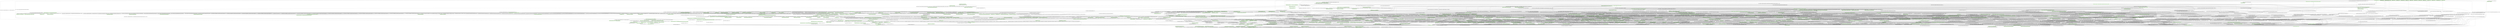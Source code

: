 digraph G {
  node [color=".3 .2 1.0",shape=box,style=filled];
  edge [];
  "0" [label="<javax.swing.JTextField: void <init>(java.lang.String)>",];
  "1" [label="<java.util.Hashtable: java.util.Set entrySet()>",];
  "2" [label="<org.apache.log4j.SortedKeyEnumeration: boolean hasMoreElements()>",];
  "3" [label="<org.apache.log4j.PropertyConfigurator: void doConfigure(java.net.URL,org.apache.log4j.spi.LoggerRepository)>",];
  "4" [label="<org.apache.log4j.xml.DOMConfigurator: org.apache.log4j.spi.ThrowableRenderer parseThrowableRenderer(org.w3c.dom.Element)>",];
  "5" [label="<org.apache.log4j.xml.DOMConfigurator: org.apache.log4j.Appender findAppenderByReference(org.w3c.dom.Element)>",];
  "6" [label="<javax.swing.AbstractButton: void setMnemonic(char)>",];
  "7" [label="<org.apache.log4j.NameValue: void <init>(java.lang.String,java.lang.String)>",];
  "8" [label="<org.apache.log4j.xml.Log4jEntityResolver: void <init>()>",];
  "9" [label="<java.lang.Integer: int parseInt(java.lang.String)>",];
  "10" [label="<org.apache.log4j.config.PropertySetter: void setProperties(java.util.Properties,java.lang.String)>",];
  "11" [label="<javax.swing.JComboBox: void setSelectedItem(java.lang.Object)>",];
  "12" [label="<javax.swing.table.AbstractTableModel: void <init>()>",];
  "13" [label="<org.apache.log4j.chainsaw.Main$1: void <init>(org.apache.log4j.chainsaw.Main)>",];
  "14" [label="<org.apache.log4j.Level: void <init>(int,java.lang.String,int)>",];
  "15" [label="<org.apache.log4j.chainsaw.Main: void <clinit>()>",];
  "16" [label="<javax.swing.JFrame: void <clinit>()>",];
  "17" [label="<org.apache.log4j.helpers.LogLog: void warn(java.lang.String,java.lang.Throwable)>",];
  "18" [label="<javax.swing.JMenu: javax.swing.JMenuItem add(javax.swing.JMenuItem)>",];
  "19" [label="<org.apache.log4j.helpers.OptionConverter: java.lang.String findAndSubst(java.lang.String,java.util.Properties)>",];
  "20" [label="<java.util.Hashtable: void <init>()>",];
  "21" [label="<java.lang.String: java.lang.String substring(int,int)>",];
  "22" [label="<java.lang.Object: void <init>()>",];
  "23" [label="<org.apache.log4j.Hierarchy: java.util.Enumeration getCurrentLoggers()>",];
  "24" [label="<org.apache.log4j.config.PropertySetter: void setProperties(java.lang.Object,java.util.Properties,java.lang.String)>",];
  "25" [label="<org.apache.log4j.chainsaw.ExitAction: void <clinit>()>",];
  "26" [label="<org.apache.log4j.chainsaw.ExitAction: java.lang.Class class$(java.lang.String)>",];
  "27" [label="<javax.swing.JFileChooser: void <init>()>",];
  "28" [label="<java.util.TreeSet: int size()>",];
  "29" [label="<org.apache.log4j.chainsaw.ControlPanel$6: void <init>(org.apache.log4j.chainsaw.ControlPanel,org.apache.log4j.chainsaw.MyTableModel)>",];
  "30" [label="<org.apache.log4j.Category: java.util.Enumeration getAllAppenders()>",];
  "31" [label="<java.lang.Throwable: void printStackTrace(java.io.PrintStream)>",];
  "32" [label="<org.apache.log4j.PropertyConfigurator: void parseCatsAndRenderers(java.util.Properties,org.apache.log4j.spi.LoggerRepository)>",];
  "33" [label="<java.io.StringWriter: void <init>()>",];
  "34" [label="<java.lang.Thread: void <init>()>",];
  "35" [label="<org.apache.log4j.Category: void addAppender(org.apache.log4j.Appender)>",];
  "36" [label="<java.lang.Long: void <init>(java.lang.String)>",];
  "37" [label="<javax.swing.JFileChooser: void setFileSelectionMode(int)>",];
  "38" [label="<javax.swing.JFrame: java.awt.Container getContentPane()>",];
  "39" [label="<org.apache.log4j.chainsaw.DetailPanel: java.lang.Class class$(java.lang.String)>",];
  "40" [label="<org.apache.log4j.Level: void <clinit>()>",];
  "41" [label="<org.apache.log4j.config.PropertySetter: java.beans.PropertyDescriptor getPropertyDescriptor(java.lang.String)>",];
  "42" [label="<java.lang.StringBuffer: void <init>()>",];
  "43" [label="<org.apache.log4j.Category: void info(java.lang.Object,java.lang.Throwable)>",];
  "44" [label="<org.apache.log4j.spi.NOPLogger: void fatal(java.lang.Object,java.lang.Throwable)>",];
  "45" [label="<org.apache.log4j.chainsaw.MyTableModel: boolean matchFilter(org.apache.log4j.chainsaw.EventDetails)>",];
  "46" [label="<org.apache.log4j.xml.DOMConfigurator$2: java.lang.String toString()>",];
  "47" [label="<java.lang.Class: java.lang.ClassLoader getClassLoader()>",];
  "48" [label="<org.apache.log4j.Hierarchy: void <init>(org.apache.log4j.Logger)>",];
  "49" [label="<javax.swing.text.JTextComponent: javax.swing.text.Document getDocument()>",];
  "50" [label="<org.apache.log4j.xml.DOMConfigurator: org.apache.log4j.Layout parseLayout(org.w3c.dom.Element)>",];
  "51" [label="<org.apache.log4j.helpers.LogLog: void error(java.lang.String)>",];
  "52" [label="<org.apache.log4j.PropertyConfigurator: void parseErrorHandler(org.apache.log4j.spi.ErrorHandler,java.lang.String,java.util.Properties,org.apache.log4j.spi.LoggerRepository)>",];
  "53" [label="<org.apache.log4j.spi.NOPLogger: void warn(java.lang.Object)>",];
  "54" [label="<javax.swing.AbstractAction: void <init>()>",];
  "55" [label="<org.apache.log4j.xml.DOMConfigurator: java.lang.String subst(java.lang.String,java.util.Properties)>",];
  "56" [label="<org.apache.log4j.helpers.NullEnumeration: java.lang.Object nextElement()>",];
  "57" [label="<java.util.ArrayList: int indexOf(java.lang.Object)>",];
  "58" [label="<java.text.DateFormat: java.text.DateFormat getDateTimeInstance(int,int)>",];
  "59" [label="<org.apache.log4j.xml.DOMConfigurator: void parseCategoryFactory(org.w3c.dom.Element)>",];
  "60" [label="<java.io.PrintWriter: void <init>(java.io.Writer)>",];
  "61" [label="<java.util.Vector: void <init>()>",];
  "62" [label="<java.awt.Window: void addWindowListener(java.awt.event.WindowListener)>",];
  "63" [label="<java.util.Hashtable: void clear()>",];
  "64" [label="<java.awt.BorderLayout: void <init>()>",];
  "65" [label="<org.apache.log4j.Category: void fireRemoveAppenderEvent(org.apache.log4j.Appender)>",];
  "66" [label="<org.apache.log4j.LogManager: boolean isLikelySafeScenario(java.lang.Exception)>",];
  "67" [label="<javax.swing.JMenuItem: void <init>(java.lang.String)>",];
  "68" [label="<javax.swing.JComponent: void setBorder(javax.swing.border.Border)>",];
  "69" [label="<org.apache.log4j.spi.NOPLogger: void addAppender(org.apache.log4j.Appender)>",];
  "70" [label="<org.apache.log4j.helpers.NullEnumeration: void <init>()>",];
  "71" [label="<java.util.Properties: void <init>()>",];
  "72" [label="<javax.swing.JComboBox: void addActionListener(java.awt.event.ActionListener)>",];
  "73" [label="<org.apache.log4j.helpers.Loader: java.lang.ClassLoader getTCL()>",];
  "74" [label="<org.apache.log4j.helpers.NullEnumeration: void <clinit>()>",];
  "75" [label="<org.apache.log4j.LogManager: void <clinit>()>",];
  "76" [label="<org.apache.log4j.PropertyConfigurator: void configureRootCategory(java.util.Properties,org.apache.log4j.spi.LoggerRepository)>",];
  "77" [label="<org.apache.log4j.spi.NOPLogger: void fatal(java.lang.Object)>",];
  "78" [label="<javax.swing.JTable: javax.swing.ListSelectionModel getSelectionModel()>",];
  "79" [label="<org.apache.log4j.chainsaw.Main: void <init>()>",];
  "80" [label="<org.apache.log4j.chainsaw.MyTableModel: void updateFilteredEvents(boolean)>",];
  "81" [label="<org.apache.log4j.PropertyConfigurator: void configureLoggerFactory(java.util.Properties)>",];
  "82" [label="<org.apache.log4j.helpers.OptionConverter: void <clinit>()>",];
  "83" [label="<java.lang.Throwable: void printStackTrace()>",];
  "84" [label="<javax.swing.JEditorPane: void setContentType(java.lang.String)>",];
  "85" [label="<java.awt.Dimension: void <init>(int,int)>",];
  "86" [label="<java.util.Hashtable: int size()>",];
  "87" [label="<java.awt.GridBagLayout: void setConstraints(java.awt.Component,java.awt.GridBagConstraints)>",];
  "88" [label="<org.apache.log4j.helpers.OptionConverter: java.lang.String convertSpecialChars(java.lang.String)>",];
  "89" [label="<javax.swing.JComboBox: void setEditable(boolean)>",];
  "90" [label="<org.apache.log4j.Category: void setResourceBundle(java.util.ResourceBundle)>",];
  "91" [label="<javax.swing.JButton: void <init>(java.lang.String)>",];
  "92" [label="<java.lang.Object: java.lang.Class getClass()>",];
  "93" [label="<org.apache.log4j.SortedKeyEnumeration: void <init>(java.util.Hashtable)>",];
  "94" [label="<java.util.StringTokenizer: java.lang.String nextToken()>",];
  "95" [label="<java.lang.Throwable: void printStackTrace(java.io.PrintWriter)>",];
  "96" [label="<org.apache.log4j.xml.DOMConfigurator: void parseChildrenOfLoggerElement(org.w3c.dom.Element,org.apache.log4j.Logger,boolean)>",];
  "97" [label="<java.util.Hashtable: java.util.Enumeration elements()>",];
  "98" [label="<org.apache.log4j.spi.NOPLogger: void <init>(org.apache.log4j.spi.NOPLoggerRepository,java.lang.String)>",];
  "99" [label="<javax.swing.JTable: void setSelectionMode(int)>",];
  "100" [label="<org.apache.log4j.chainsaw.ControlPanel$2: void <init>(org.apache.log4j.chainsaw.ControlPanel,org.apache.log4j.chainsaw.MyTableModel,javax.swing.JTextField)>",];
  "101" [label="<org.apache.log4j.config.PropertySetterException: void <init>(java.lang.Throwable)>",];
  "102" [label="<org.apache.log4j.PropertyConfigurator: void parseAdditivityForLogger(java.util.Properties,org.apache.log4j.Logger,java.lang.String)>",];
  "103" [label="<org.apache.log4j.spi.NOPLoggerRepository: org.apache.log4j.Logger getRootLogger()>",];
  "104" [label="<org.apache.log4j.PropertyConfigurator: void registryPut(org.apache.log4j.Appender)>",];
  "105" [label="<javax.swing.JComponent: void setPreferredSize(java.awt.Dimension)>",];
  "106" [label="<java.net.URL: java.net.URLConnection openConnection()>",];
  "107" [label="<java.util.Vector: java.lang.Object elementAt(int)>",];
  "108" [label="<java.lang.Object: void <clinit>()>",];
  "109" [label="<java.util.Hashtable: java.util.Enumeration keys()>",];
  "110" [label="<java.lang.System: java.lang.String getProperty(java.lang.String,java.lang.String)>",];
  "111" [label="<org.apache.log4j.Hierarchy: void updateChildren(org.apache.log4j.ProvisionNode,org.apache.log4j.Logger)>",];
  "112" [label="<org.apache.log4j.helpers.LogLog: void debug(java.lang.String,java.lang.Throwable)>",];
  "113" [label="<java.awt.event.WindowAdapter: void <init>()>",];
  "114" [label="<org.apache.log4j.helpers.OptionConverter: java.lang.String substVars(java.lang.String,java.util.Properties)>",];
  "115" [label="<org.apache.log4j.chainsaw.ControlPanel$5: void <init>(org.apache.log4j.chainsaw.ControlPanel,org.apache.log4j.chainsaw.MyTableModel,javax.swing.JTextField)>",];
  "116" [label="<java.lang.Integer: void <init>(java.lang.String)>",];
  "117" [label="<org.apache.log4j.chainsaw.ControlPanel$3: void <init>(org.apache.log4j.chainsaw.ControlPanel,org.apache.log4j.chainsaw.MyTableModel,javax.swing.JTextField)>",];
  "118" [label="<java.lang.Thread: void <init>(java.lang.Runnable)>",];
  "119" [label="<org.apache.log4j.spi.NOPLoggerRepository: org.apache.log4j.Level getThreshold()>",];
  "120" [label="<java.net.ServerSocket: void <init>(int)>",];
  "121" [label="<org.apache.log4j.Category: void setAdditivity(boolean)>",];
  "122" [label="<javax.swing.JMenuBar: javax.swing.JMenu add(javax.swing.JMenu)>",];
  "123" [label="<java.lang.Boolean: void <clinit>()>",];
  "124" [label="<java.util.Vector: void add(int,java.lang.Object)>",];
  "125" [label="<org.apache.log4j.Hierarchy: boolean isDisabled(int)>",];
  "126" [label="<javax.swing.JOptionPane: void showMessageDialog(java.awt.Component,java.lang.Object,java.lang.String,int)>",];
  "127" [label="<org.apache.log4j.helpers.OptionConverter: void selectAndConfigure(java.net.URL,java.lang.String,org.apache.log4j.spi.LoggerRepository)>",];
  "128" [label="<org.apache.log4j.LogManager: org.apache.log4j.Logger getLogger(java.lang.String)>",];
  "129" [label="<org.apache.log4j.spi.RootLogger: void setLevel(org.apache.log4j.Level)>",];
  "130" [label="<org.apache.log4j.helpers.AppenderAttachableImpl: void addAppender(org.apache.log4j.Appender)>",];
  "131" [label="<org.apache.log4j.chainsaw.LoadXMLAction: void <init>(javax.swing.JFrame,org.apache.log4j.chainsaw.MyTableModel)>",];
  "132" [label="<org.apache.log4j.Hierarchy: void shutdown()>",];
  "133" [label="<java.util.StringTokenizer: void <init>(java.lang.String,java.lang.String)>",];
  "134" [label="<org.apache.log4j.xml.DOMConfigurator: void parseRenderer(org.w3c.dom.Element)>",];
  "135" [label="<org.apache.log4j.spi.NOPLogger: void info(java.lang.Object,java.lang.Throwable)>",];
  "136" [label="<java.awt.Container: java.awt.Component add(java.awt.Component)>",];
  "137" [label="<org.apache.log4j.chainsaw.LoggingReceiver: void <clinit>()>",];
  "138" [label="<org.xml.sax.InputSource: void setSystemId(java.lang.String)>",];
  "139" [label="<org.apache.log4j.helpers.LogLog: void setInternalDebugging(boolean)>",];
  "140" [label="<org.apache.log4j.Layout: void <clinit>()>",];
  "141" [label="<org.apache.log4j.PropertyConfigurator: java.lang.Class class$(java.lang.String)>",];
  "142" [label="<org.apache.log4j.chainsaw.Main: void main(java.lang.String[])>",];
  "143" [label="<org.apache.log4j.helpers.AppenderAttachableImpl: int appendLoopOnAppenders(org.apache.log4j.spi.LoggingEvent)>",];
  "144" [label="<org.apache.log4j.Hierarchy: void fireAddAppenderEvent(org.apache.log4j.Category,org.apache.log4j.Appender)>",];
  "145" [label="<org.apache.log4j.Level: org.apache.log4j.Level toLevel(java.lang.String,org.apache.log4j.Level)>",];
  "146" [label="<org.apache.log4j.Category: void warn(java.lang.Object)>",];
  "147" [label="<org.apache.log4j.PropertyConfigurator: void parseCategory(java.util.Properties,org.apache.log4j.Logger,java.lang.String,java.lang.String,java.lang.String)>",];
  "148" [label="<org.apache.log4j.chainsaw.Main: void initLog4J()>",];
  "149" [label="<org.apache.log4j.helpers.OptionConverter: java.lang.Object instantiateByKey(java.util.Properties,java.lang.String,java.lang.Class,java.lang.Object)>",];
  "150" [label="<org.apache.log4j.chainsaw.XMLFileHandler: void <init>(org.apache.log4j.chainsaw.MyTableModel)>",];
  "151" [label="<org.apache.log4j.Logger: java.lang.Class class$(java.lang.String)>",];
  "152" [label="<java.util.NoSuchElementException: void <init>()>",];
  "153" [label="<java.awt.Component: void <clinit>()>",];
  "154" [label="<org.apache.log4j.Category: org.apache.log4j.Level getEffectiveLevel()>",];
  "155" [label="<java.util.Properties: void load(java.io.InputStream)>",];
  "156" [label="<org.apache.log4j.or.DefaultRenderer: void <init>()>",];
  "157" [label="<javax.swing.JPanel: void <init>()>",];
  "158" [label="<java.lang.Long: void <clinit>()>",];
  "159" [label="<java.util.StringTokenizer: boolean hasMoreTokens()>",];
  "160" [label="<org.apache.log4j.Category: void removeAllAppenders()>",];
  "161" [label="<org.apache.log4j.Category: java.lang.Class class$(java.lang.String)>",];
  "162" [label="<java.util.ArrayList: boolean add(java.lang.Object)>",];
  "163" [label="<org.apache.log4j.Hierarchy: void fireRemoveAppenderEvent(org.apache.log4j.Category,org.apache.log4j.Appender)>",];
  "164" [label="<org.apache.log4j.SortedKeyEnumeration: java.lang.Object nextElement()>",];
  "165" [label="<org.apache.log4j.Hierarchy: org.apache.log4j.Logger getRootLogger()>",];
  "166" [label="<java.lang.Class: java.lang.Class forName(java.lang.String)>",];
  "167" [label="<java.lang.System: java.lang.String getProperty(java.lang.String)>",];
  "168" [label="<org.apache.log4j.Category: void <clinit>()>",];
  "169" [label="<org.apache.log4j.spi.DefaultRepositorySelector: void <init>(org.apache.log4j.spi.LoggerRepository)>",];
  "170" [label="<java.util.Vector: boolean add(java.lang.Object)>",];
  "171" [label="<org.apache.log4j.xml.DOMConfigurator: java.lang.Class class$(java.lang.String)>",];
  "172" [label="<java.lang.Throwable: void <init>()>",];
  "173" [label="<org.apache.log4j.xml.DOMConfigurator: void parseCategory(org.w3c.dom.Element)>",];
  "174" [label="<javax.swing.JFileChooser: void setMultiSelectionEnabled(boolean)>",];
  "175" [label="<org.apache.log4j.spi.LoggingEvent: void <clinit>()>",];
  "176" [label="<org.apache.log4j.spi.NOPLoggerRepository: void resetConfiguration()>",];
  "177" [label="<java.lang.Integer: void <clinit>()>",];
  "178" [label="<org.apache.log4j.spi.NOPLoggerRepository: void setThreshold(java.lang.String)>",];
  "179" [label="<java.util.Vector: java.util.Enumeration elements()>",];
  "180" [label="<org.apache.log4j.CategoryKey: void <init>(java.lang.String)>",];
  "181" [label="<javax.swing.JMenu: void <init>(java.lang.String)>",];
  "182" [label="<org.apache.log4j.chainsaw.MyTableModel: void <init>()>",];
  "183" [label="<org.apache.log4j.xml.DOMConfigurator: void doConfigure(org.apache.log4j.xml.DOMConfigurator$ParseAction,org.apache.log4j.spi.LoggerRepository)>",];
  "184" [label="<java.util.Hashtable: java.lang.Object get(java.lang.Object)>",];
  "185" [label="<org.apache.log4j.chainsaw.ControlPanel$7: void <init>(org.apache.log4j.chainsaw.ControlPanel,org.apache.log4j.chainsaw.MyTableModel,javax.swing.JButton)>",];
  "186" [label="<java.text.MessageFormat: void <init>(java.lang.String)>",];
  "187" [label="<java.lang.NoClassDefFoundError: void <init>(java.lang.String)>",];
  "188" [label="<java.lang.String: void <clinit>()>",];
  "189" [label="<org.apache.log4j.xml.DOMConfigurator: void parseUnrecognizedElement(java.lang.Object,org.w3c.dom.Element,java.util.Properties)>",];
  "190" [label="<org.apache.log4j.chainsaw.ControlPanel$4: void <init>(org.apache.log4j.chainsaw.ControlPanel,org.apache.log4j.chainsaw.MyTableModel,javax.swing.JTextField)>",];
  "191" [label="<org.apache.log4j.xml.DOMConfigurator: void parseLevel(org.w3c.dom.Element,org.apache.log4j.Logger,boolean)>",];
  "192" [label="<org.apache.log4j.chainsaw.DetailPanel: void <clinit>()>",];
  "193" [label="<org.apache.log4j.xml.DOMConfigurator: void parseFilters(org.w3c.dom.Element,org.apache.log4j.Appender)>",];
  "194" [label="<java.lang.IllegalArgumentException: void <init>(java.lang.String)>",];
  "195" [label="<java.awt.GridBagLayout: void <init>()>",];
  "196" [label="<org.apache.log4j.Category: java.lang.String getName()>",];
  "197" [label="<java.lang.StringBuffer: java.lang.StringBuffer append(char)>",];
  "198" [label="<javax.swing.text.JTextComponent: void setEditable(boolean)>",];
  "199" [label="<org.apache.log4j.spi.DefaultRepositorySelector: org.apache.log4j.spi.LoggerRepository getLoggerRepository()>",];
  "200" [label="<org.apache.log4j.chainsaw.ControlPanel: java.lang.Class class$(java.lang.String)>",];
  "201" [label="<org.apache.log4j.helpers.AppenderAttachableImpl: void <init>()>",];
  "202" [label="<javax.swing.JComboBox: void <init>(java.lang.Object[])>",];
  "203" [label="<org.apache.log4j.Hierarchy: void setThreshold(org.apache.log4j.Level)>",];
  "204" [label="<org.apache.log4j.LogManager: org.apache.log4j.spi.LoggerRepository getLoggerRepository()>",];
  "205" [label="<java.lang.System: void exit(int)>",];
  "206" [label="<javax.swing.JScrollPane: void <init>(java.awt.Component)>",];
  "207" [label="<java.util.Vector: int size()>",];
  "208" [label="<org.apache.log4j.spi.ThrowableInformation: void <init>(java.lang.Throwable,org.apache.log4j.Category)>",];
  "209" [label="<java.util.Hashtable: void <init>(int)>",];
  "210" [label="<org.apache.log4j.config.PropertySetter: void activate()>",];
  "211" [label="<java.util.Vector: void removeAllElements()>",];
  "212" [label="<org.apache.log4j.helpers.AppenderAttachableImpl: void removeAllAppenders()>",];
  "213" [label="<org.apache.log4j.config.PropertySetter: void introspect()>",];
  "214" [label="<javax.xml.parsers.SAXParserFactory: javax.xml.parsers.SAXParserFactory newInstance()>",];
  "215" [label="<java.lang.String: int lastIndexOf(int,int)>",];
  "216" [label="<org.apache.log4j.Hierarchy: void updateParents(org.apache.log4j.Logger)>",];
  "217" [label="<java.util.TreeSet: void <init>(java.util.Comparator)>",];
  "218" [label="<org.apache.log4j.xml.SAXErrorHandler: void <init>()>",];
  "219" [label="<org.apache.log4j.chainsaw.Main: void setupReceiver(org.apache.log4j.chainsaw.MyTableModel)>",];
  "220" [label="<java.lang.Class: boolean isAssignableFrom(java.lang.Class)>",];
  "221" [label="<java.awt.Container: void add(java.awt.Component,java.lang.Object)>",];
  "222" [label="<org.apache.log4j.helpers.Loader: void <clinit>()>",];
  "223" [label="<java.awt.Window: void pack()>",];
  "224" [label="<org.apache.log4j.spi.NOPLogger: void debug(java.lang.Object)>",];
  "225" [label="<org.apache.log4j.Category: void setLevel(org.apache.log4j.Level)>",];
  "226" [label="<javax.xml.parsers.DocumentBuilderFactory: javax.xml.parsers.DocumentBuilderFactory newInstance()>",];
  "227" [label="<org.apache.log4j.helpers.Loader: java.lang.Class class$(java.lang.String)>",];
  "228" [label="<java.util.Vector: void addElement(java.lang.Object)>",];
  "229" [label="<java.lang.Class: java.lang.reflect.Method getMethod(java.lang.String,java.lang.Class[])>",];
  "230" [label="<org.apache.log4j.xml.DOMConfigurator: void <clinit>()>",];
  "231" [label="<java.lang.StringBuffer: void <init>(int)>",];
  "232" [label="<java.lang.StringBuffer: java.lang.StringBuffer append(java.lang.String)>",];
  "233" [label="<javax.swing.JFrame: void setJMenuBar(javax.swing.JMenuBar)>",];
  "234" [label="<org.apache.log4j.chainsaw.MyTableModel: java.lang.Class class$(java.lang.String)>",];
  "235" [label="<org.apache.log4j.chainsaw.MyTableModel$Processor: void <init>(org.apache.log4j.chainsaw.MyTableModel,org.apache.log4j.chainsaw.MyTableModel$1)>",];
  "236" [label="<java.awt.Window: void <clinit>()>",];
  "237" [label="<org.apache.log4j.Priority: void <clinit>()>",];
  "238" [label="<org.apache.log4j.Category: void callAppenders(org.apache.log4j.spi.LoggingEvent)>",];
  "239" [label="<org.xml.sax.InputSource: void <init>(java.io.InputStream)>",];
  "240" [label="<javax.swing.AbstractButton: void addActionListener(java.awt.event.ActionListener)>",];
  "241" [label="<java.lang.String: boolean equalsIgnoreCase(java.lang.String)>",];
  "242" [label="<java.util.TreeSet: java.util.Iterator iterator()>",];
  "243" [label="<javax.swing.JTable: void <init>(javax.swing.table.TableModel)>",];
  "244" [label="<org.apache.log4j.spi.RootLogger: void <init>(org.apache.log4j.Level)>",];
  "245" [label="<org.apache.log4j.Hierarchy: void setThreshold(java.lang.String)>",];
  "246" [label="<org.apache.log4j.config.PropertySetter: void setProperty(java.beans.PropertyDescriptor,java.lang.String,java.lang.String)>",];
  "247" [label="<java.util.Vector: void <init>(int)>",];
  "248" [label="<org.apache.log4j.chainsaw.MyTableModel$1: void <init>()>",];
  "249" [label="<org.apache.log4j.chainsaw.LoadXMLAction: java.lang.Class class$(java.lang.String)>",];
  "250" [label="<org.apache.log4j.Hierarchy: org.apache.log4j.Logger getLogger(java.lang.String)>",];
  "251" [label="<org.apache.log4j.helpers.OptionConverter: java.lang.String getSystemProperty(java.lang.String,java.lang.String)>",];
  "252" [label="<org.apache.log4j.chainsaw.MyTableModel: void setPriorityFilter(org.apache.log4j.Priority)>",];
  "253" [label="<org.apache.log4j.chainsaw.DetailPanel: void <init>(javax.swing.JTable,org.apache.log4j.chainsaw.MyTableModel)>",];
  "254" [label="<org.apache.log4j.helpers.LogLog: void error(java.lang.String,java.lang.Throwable)>",];
  "255" [label="<org.apache.log4j.Hierarchy: org.apache.log4j.Level getThreshold()>",];
  "256" [label="<java.lang.Thread: java.lang.Thread currentThread()>",];
  "257" [label="<java.lang.String: boolean equals(java.lang.Object)>",];
  "258" [label="<javax.swing.JSplitPane: void <init>(int,java.awt.Component,java.awt.Component)>",];
  "259" [label="<org.apache.log4j.or.RendererMap: void <init>()>",];
  "260" [label="<org.apache.log4j.PropertyConfigurator: void <init>()>",];
  "261" [label="<java.lang.Thread: void start()>",];
  "262" [label="<org.apache.log4j.xml.DOMConfigurator: void doConfigure(java.net.URL,org.apache.log4j.spi.LoggerRepository)>",];
  "263" [label="<org.apache.log4j.spi.NOPLoggerRepository: org.apache.log4j.Logger getLogger(java.lang.String)>",];
  "264" [label="<org.apache.log4j.xml.DOMConfigurator: void parseRoot(org.w3c.dom.Element)>",];
  "265" [label="<org.apache.log4j.chainsaw.Main: java.lang.Class class$(java.lang.String)>",];
  "266" [label="<org.apache.log4j.config.PropertySetterException: void <init>(java.lang.String)>",];
  "267" [label="<org.apache.log4j.helpers.Loader: java.lang.Class loadClass(java.lang.String)>",];
  "268" [label="<java.util.Properties: java.util.Enumeration propertyNames()>",];
  "269" [label="<org.apache.log4j.helpers.Loader: java.net.URL getResource(java.lang.String)>",];
  "270" [label="<javax.swing.table.AbstractTableModel: void fireTableRowsInserted(int,int)>",];
  "271" [label="<org.apache.log4j.Category: void closeNestedAppenders()>",];
  "272" [label="<javax.swing.table.AbstractTableModel: void fireTableDataChanged()>",];
  "273" [label="<java.lang.Thread: void <clinit>()>",];
  "274" [label="<java.beans.Introspector: java.beans.BeanInfo getBeanInfo(java.lang.Class)>",];
  "275" [label="<org.apache.log4j.xml.DOMConfigurator$2: void <init>(org.apache.log4j.xml.DOMConfigurator,java.net.URL)>",];
  "276" [label="<org.apache.log4j.chainsaw.MyTableModel$Processor: void <init>(org.apache.log4j.chainsaw.MyTableModel)>",];
  "277" [label="<org.apache.log4j.PropertyConfigurator: void configure(java.util.Properties)>",];
  "278" [label="<java.lang.Exception: void <init>(java.lang.String)>",];
  "279" [label="<org.apache.log4j.or.RendererMap: void clear()>",];
  "280" [label="<org.apache.log4j.xml.DOMConfigurator: org.apache.log4j.Appender findAppenderByName(org.w3c.dom.Document,java.lang.String)>",];
  "281" [label="<org.xml.sax.helpers.DefaultHandler: void <init>()>",];
  "282" [label="<org.apache.log4j.chainsaw.ExitAction: void <init>()>",];
  "283" [label="<org.apache.log4j.xml.DOMConfigurator: void setParameter(org.w3c.dom.Element,org.apache.log4j.config.PropertySetter)>",];
  "284" [label="<org.apache.log4j.or.RendererMap: void addRenderer(org.apache.log4j.spi.RendererSupport,java.lang.String,java.lang.String)>",];
  "285" [label="<org.apache.log4j.spi.LoggingEvent: void <init>(java.lang.String,org.apache.log4j.Category,org.apache.log4j.Priority,java.lang.Object,java.lang.Throwable)>",];
  "286" [label="<org.apache.log4j.helpers.NullEnumeration: boolean hasMoreElements()>",];
  "287" [label="<org.apache.log4j.or.RendererMap: void <clinit>()>",];
  "288" [label="<org.apache.log4j.Category: void forcedLog(java.lang.String,org.apache.log4j.Priority,java.lang.Object,java.lang.Throwable)>",];
  "289" [label="<org.apache.log4j.spi.NOPLogger: void setLevel(org.apache.log4j.Level)>",];
  "290" [label="<org.apache.log4j.xml.DOMConfigurator: void quietParseUnrecognizedElement(java.lang.Object,org.w3c.dom.Element,java.util.Properties)>",];
  "291" [label="<org.apache.log4j.xml.DOMConfigurator$2: org.w3c.dom.Document parse(javax.xml.parsers.DocumentBuilder)>",];
  "292" [label="<java.util.Vector: boolean contains(java.lang.Object)>",];
  "293" [label="<org.apache.log4j.Category: org.apache.log4j.Level getLevel()>",];
  "294" [label="<org.apache.log4j.helpers.LogLog: void warn(java.lang.String)>",];
  "295" [label="<org.apache.log4j.DefaultCategoryFactory: void <init>()>",];
  "296" [label="<org.apache.log4j.spi.NOPLoggerRepository: org.apache.log4j.Logger getLogger(java.lang.String,org.apache.log4j.spi.LoggerFactory)>",];
  "297" [label="<org.apache.log4j.Hierarchy: org.apache.log4j.Logger getLogger(java.lang.String,org.apache.log4j.spi.LoggerFactory)>",];
  "298" [label="<java.lang.System: void <clinit>()>",];
  "299" [label="<org.apache.log4j.Hierarchy: void emitNoAppenderWarning(org.apache.log4j.Category)>",];
  "300" [label="<java.beans.Introspector: java.lang.String decapitalize(java.lang.String)>",];
  "301" [label="<java.lang.reflect.Method: java.lang.Object invoke(java.lang.Object,java.lang.Object[])>",];
  "302" [label="<java.lang.Thread: void setDaemon(boolean)>",];
  "303" [label="<java.io.StringWriter: java.lang.String toString()>",];
  "304" [label="<java.net.URL: void <init>(java.lang.String)>",];
  "305" [label="<java.lang.Class: java.lang.String getName()>",];
  "306" [label="<org.apache.log4j.Category: void fatal(java.lang.Object)>",];
  "307" [label="<org.apache.log4j.Hierarchy: void setRenderer(java.lang.Class,org.apache.log4j.or.ObjectRenderer)>",];
  "308" [label="<java.awt.GridBagConstraints: void <init>()>",];
  "309" [label="<java.awt.Container: void setLayout(java.awt.LayoutManager)>",];
  "310" [label="<org.apache.log4j.xml.DOMConfigurator: java.lang.String subst(java.lang.String)>",];
  "311" [label="<org.apache.log4j.Hierarchy: void resetConfiguration()>",];
  "312" [label="<org.apache.log4j.DefaultCategoryFactory: org.apache.log4j.Logger makeNewLoggerInstance(java.lang.String)>",];
  "313" [label="<java.net.URL: java.lang.String getFile()>",];
  "314" [label="<org.apache.log4j.Priority: boolean isGreaterOrEqual(org.apache.log4j.Priority)>",];
  "315" [label="<java.awt.Container: void <clinit>()>",];
  "316" [label="<org.apache.log4j.chainsaw.ControlPanel$1: void <init>(org.apache.log4j.chainsaw.ControlPanel,org.apache.log4j.chainsaw.MyTableModel,javax.swing.JComboBox)>",];
  "317" [label="<org.apache.log4j.Logger: void <init>(java.lang.String)>",];
  "318" [label="<org.apache.log4j.Priority: void <init>(int,java.lang.String,int)>",];
  "319" [label="<java.util.Vector: java.lang.Object get(int)>",];
  "320" [label="<org.apache.log4j.helpers.LogLog: void debug(java.lang.String)>",];
  "321" [label="<org.apache.log4j.chainsaw.LoadXMLAction: void <clinit>()>",];
  "322" [label="<org.apache.log4j.xml.DOMConfigurator: void parse(org.w3c.dom.Element)>",];
  "323" [label="<java.util.ArrayList: void <init>()>",];
  "324" [label="<org.apache.log4j.xml.DOMConfigurator: void <init>()>",];
  "325" [label="<java.lang.ClassLoader: java.net.URL getSystemResource(java.lang.String)>",];
  "326" [label="<javax.swing.JFrame: void <init>(java.lang.String)>",];
  "327" [label="<org.apache.log4j.helpers.NullEnumeration: org.apache.log4j.helpers.NullEnumeration getInstance()>",];
  "328" [label="<java.lang.System: long currentTimeMillis()>",];
  "329" [label="<org.apache.log4j.Hierarchy: void setThrowableRenderer(org.apache.log4j.spi.ThrowableRenderer)>",];
  "330" [label="<org.apache.log4j.chainsaw.ControlPanel: void <init>(org.apache.log4j.chainsaw.MyTableModel)>",];
  "331" [label="<org.apache.log4j.chainsaw.LoggingReceiver: java.lang.Class class$(java.lang.String)>",];
  "332" [label="<javax.swing.JComponent: void <clinit>()>",];
  "333" [label="<org.apache.log4j.chainsaw.ControlPanel: void <clinit>()>",];
  "334" [label="<org.apache.log4j.helpers.OptionConverter: org.apache.log4j.Level toLevel(java.lang.String,org.apache.log4j.Level)>",];
  "335" [label="<java.lang.StringBuffer: java.lang.String toString()>",];
  "336" [label="<org.apache.log4j.PropertyConfigurator: org.apache.log4j.Appender registryGet(java.lang.String)>",];
  "337" [label="<javax.swing.JLabel: void <init>(java.lang.String)>",];
  "338" [label="<org.apache.log4j.helpers.AppenderAttachableImpl: java.util.Enumeration getAllAppenders()>",];
  "339" [label="<org.apache.log4j.Logger: org.apache.log4j.Logger getLogger(java.lang.Class)>",];
  "340" [label="<org.apache.log4j.config.PropertySetter: void <init>(java.lang.Object)>",];
  "341" [label="<org.apache.log4j.Category: void setHierarchy(org.apache.log4j.spi.LoggerRepository)>",];
  "342" [label="<org.apache.log4j.config.PropertySetter: java.lang.Class class$(java.lang.String)>",];
  "343" [label="<java.lang.IllegalStateException: void <init>(java.lang.String)>",];
  "344" [label="<org.apache.log4j.or.RendererMap: void put(java.lang.Class,org.apache.log4j.or.ObjectRenderer)>",];
  "345" [label="<java.util.Hashtable: java.lang.Object put(java.lang.Object,java.lang.Object)>",];
  "346" [label="<org.apache.log4j.ProvisionNode: void <init>(org.apache.log4j.Logger)>",];
  "347" [label="<org.apache.log4j.PropertyConfigurator: void doConfigure(java.util.Properties,org.apache.log4j.spi.LoggerRepository)>",];
  "348" [label="<java.awt.Frame: void <clinit>()>",];
  "349" [label="<javax.swing.BorderFactory: javax.swing.border.TitledBorder createTitledBorder(java.lang.String)>",];
  "350" [label="<org.apache.log4j.PropertyConfigurator: org.apache.log4j.Appender parseAppender(java.util.Properties,java.lang.String)>",];
  "351" [label="<org.apache.log4j.spi.NOPLoggerRepository: void setThreshold(org.apache.log4j.Level)>",];
  "352" [label="<org.apache.log4j.helpers.LogLog: void <clinit>()>",];
  "353" [label="<org.apache.log4j.config.PropertySetter: java.lang.Object convertArg(java.lang.String,java.lang.Class)>",];
  "354" [label="<org.apache.log4j.or.RendererMap: java.lang.Class class$(java.lang.String)>",];
  "355" [label="<javax.swing.JEditorPane: void <init>()>",];
  "356" [label="<org.apache.log4j.chainsaw.MyTableModel: void <clinit>()>",];
  "357" [label="<org.apache.log4j.spi.NOPLoggerRepository: void <init>()>",];
  "358" [label="<org.apache.log4j.helpers.OptionConverter: java.lang.Class class$(java.lang.String)>",];
  "359" [label="<org.apache.log4j.spi.NOPLogger: void removeAllAppenders()>",];
  "360" [label="<javax.swing.JMenuBar: void <init>()>",];
  "361" [label="<org.apache.log4j.PropertyConfigurator: void parseAppenderFilters(java.util.Properties,java.lang.String,org.apache.log4j.Appender)>",];
  "362" [label="<java.util.Properties: java.lang.Object setProperty(java.lang.String,java.lang.String)>",];
  "363" [label="<java.net.URL: java.lang.String toString()>",];
  "364" [label="<org.apache.log4j.Category: void <init>(java.lang.String)>",];
  "365" [label="<org.apache.log4j.Category: void debug(java.lang.Object)>",];
  "366" [label="<java.lang.Class: java.lang.Object newInstance()>",];
  "367" [label="<java.util.ArrayList: java.lang.Object[] toArray(java.lang.Object[])>",];
  "368" [label="<java.lang.Exception: void <init>()>",];
  "369" [label="<org.apache.log4j.config.PropertySetter: void setProperty(java.lang.String,java.lang.String)>",];
  "370" [label="<java.lang.String: int length()>",];
  "371" [label="<org.apache.log4j.xml.DOMConfigurator: void parseErrorHandler(org.w3c.dom.Element,org.apache.log4j.Appender)>",];
  "372" [label="<org.apache.log4j.helpers.OptionConverter: boolean toBoolean(java.lang.String,boolean)>",];
  "373" [label="<java.awt.Window: void setVisible(boolean)>",];
  "374" [label="<org.apache.log4j.helpers.OptionConverter: java.lang.Object instantiateByClassName(java.lang.String,java.lang.Class,java.lang.Object)>",];
  "375" [label="<org.apache.log4j.xml.DOMConfigurator: org.apache.log4j.Appender parseAppender(org.w3c.dom.Element)>",];
  "376" [label="<org.apache.log4j.chainsaw.LoggingReceiver: void <init>(org.apache.log4j.chainsaw.MyTableModel,int)>",];
  "377" [label="<org.apache.log4j.Logger: void <clinit>()>",];
  "378" [label="<java.util.Properties: java.lang.String getProperty(java.lang.String)>",];
  "379" [label="<org.apache.log4j.Category: void fatal(java.lang.Object,java.lang.Throwable)>",];
  "3" -> "155" [label="[15@L525] invokevirtual $r0.<java.util.Properties: void load(java.io.InputStream)>($r7);",];
  "3" -> "254" [label="[42@L531] invokestatic <org.apache.log4j.helpers.LogLog: void error(java.lang.String,java.lang.Throwable)>($r30, $r19);",];
  "3" -> "42" [label="[3@L518] invokespecial $r1.<java.lang.StringBuffer: void <init>()>();",];
  "3" -> "256" [label="[67@L541] $r13 = invokestatic <java.lang.Thread: java.lang.Thread currentThread()>();",];
  "3" -> "106" [label="[10@L522] $r6 = invokevirtual configURL.<java.net.URL: java.net.URLConnection openConnection()>();",];
  "3" -> "256" [label="[55@L541] $r18 = invokestatic <java.lang.Thread: java.lang.Thread currentThread()>();",];
  "3" -> "42" [label="[35@L531] invokespecial $r26.<java.lang.StringBuffer: void <init>()>();",];
  "3" -> "232" [label="[5@L518] $r2 = invokevirtual $r1.<java.lang.StringBuffer: java.lang.StringBuffer append(java.lang.String)>(%stringconst0);",];
  "3" -> "256" [label="[32@L529] $r20 = invokestatic <java.lang.Thread: java.lang.Thread currentThread()>();",];
  "3" -> "51" [label="[50@L533] invokestatic <org.apache.log4j.helpers.LogLog: void error(java.lang.String)>($r35);",];
  "3" -> "71" [label="[1@L517] invokespecial $r0.<java.util.Properties: void <init>()>();",];
  "3" -> "347" [label="[74@L547] invokevirtual %this.<org.apache.log4j.PropertyConfigurator: void doConfigure(java.util.Properties,org.apache.log4j.spi.LoggerRepository)>($r0, hierarchy);",];
  "3" -> "256" [label="[20@L541] $r24 = invokestatic <java.lang.Thread: java.lang.Thread currentThread()>();",];
  "3" -> "232" [label="[46@L533] $r32 = invokevirtual $r31.<java.lang.StringBuffer: java.lang.StringBuffer append(java.lang.String)>(%stringconst4);",];
  "3" -> "232" [label="[37@L531] $r27 = invokevirtual $r26.<java.lang.StringBuffer: java.lang.StringBuffer append(java.lang.String)>(%stringconst2);",];
  "3" -> "320" [label="[8@L518] invokestatic <org.apache.log4j.helpers.LogLog: void debug(java.lang.String)>($r5);",];
  "3" -> "42" [label="[44@L533] invokespecial $r31.<java.lang.StringBuffer: void <init>()>();",];
  "4" -> "320" [label="[11@L606] invokestatic <org.apache.log4j.helpers.LogLog: void debug(java.lang.String)>($r8);",];
  "4" -> "42" [label="[4@L606] invokespecial $r4.<java.lang.StringBuffer: void <init>()>();",];
  "4" -> "283" [label="[31@L621] invokevirtual %this.<org.apache.log4j.xml.DOMConfigurator: void setParameter(org.w3c.dom.Element,org.apache.log4j.config.PropertySetter)>(r15, $r12);",];
  "4" -> "232" [label="[6@L606] $r5 = invokevirtual $r4.<java.lang.StringBuffer: java.lang.StringBuffer append(java.lang.String)>(%stringconst1);",];
  "4" -> "254" [label="[47@L635] invokestatic <org.apache.log4j.helpers.LogLog: void error(java.lang.String,java.lang.Throwable)>(%stringconst6, $r18);",];
  "4" -> "189" [label="[34@L623] invokestatic <org.apache.log4j.xml.DOMConfigurator: void parseUnrecognizedElement(java.lang.Object,org.w3c.dom.Element,java.util.Properties)>($r10, r15, $r17);",];
  "4" -> "210" [label="[37@L628] invokevirtual $r12.<org.apache.log4j.config.PropertySetter: void activate()>();",];
  "4" -> "256" [label="[44@L633] $r19 = invokestatic <java.lang.Thread: java.lang.Thread currentThread()>();",];
  "4" -> "310" [label="[2@L605] $r3 = invokevirtual %this.<org.apache.log4j.xml.DOMConfigurator: java.lang.String subst(java.lang.String)>($r2);",];
  "4" -> "340" [label="[16@L610] invokespecial $r12.<org.apache.log4j.config.PropertySetter: void <init>(java.lang.Object)>(r11);",];
  "4" -> "267" [label="[12@L608] $r9 = invokestatic <org.apache.log4j.helpers.Loader: java.lang.Class loadClass(java.lang.String)>($r3);",];
  "5" -> "310" [label="[2@L189] $r3 = invokevirtual %this.<org.apache.log4j.xml.DOMConfigurator: java.lang.String subst(java.lang.String)>($r2);",];
  "5" -> "280" [label="[4@L191] $r5 = invokevirtual %this.<org.apache.log4j.xml.DOMConfigurator: org.apache.log4j.Appender findAppenderByName(org.w3c.dom.Document,java.lang.String)>($r4, $r3);",];
  "7" -> "22" [label="[0@L929] invokespecial %this.<java.lang.Object: void <init>()>();",];
  "8" -> "22" [label="[0@L34] invokespecial %this.<java.lang.Object: void <init>()>();",];
  "10" -> "370" [label="[0@L116] $i0 = invokevirtual prefix.<java.lang.String: int length()>();",];
  "10" -> "257" [label="[18@L134] $z1 = invokevirtual $r7.<java.lang.String: boolean equals(java.lang.Object)>($r6);",];
  "10" -> "257" [label="[21@L134] $z4 = invokevirtual $r30.<java.lang.String: boolean equals(java.lang.Object)>($r6);",];
  "10" -> "149" [label="[48@L144] $r19 = invokestatic <org.apache.log4j.helpers.OptionConverter: java.lang.Object instantiateByKey(java.util.Properties,java.lang.String,java.lang.Class,java.lang.Object)>(properties, $r17, $r18, %nullconst);",];
  "10" -> "19" [label="[15@L132] $r5 = invokestatic <org.apache.log4j.helpers.OptionConverter: java.lang.String findAndSubst(java.lang.String,java.util.Properties)>(r51, properties);",];
  "10" -> "17" [label="[97@L160] invokestatic <org.apache.log4j.helpers.LogLog: void warn(java.lang.String,java.lang.Throwable)>($r59, $r39);",];
  "10" -> "220" [label="[38@L141] $z3 = invokevirtual $r52.<java.lang.Class: boolean isAssignableFrom(java.lang.Class)>($r12);",];
  "10" -> "42" [label="[101@L163] invokespecial $r32.<java.lang.StringBuffer: void <init>()>();",];
  "10" -> "10" [label="[59@L149] invokevirtual $r21.<org.apache.log4j.config.PropertySetter: void setProperties(java.util.Properties,java.lang.String)>(properties, $r26);",];
  "10" -> "369" [label="[110@L169] invokevirtual %this.<org.apache.log4j.config.PropertySetter: void setProperty(java.lang.String,java.lang.String)>($r6, $r5);",];
  "10" -> "42" [label="[68@L153] invokespecial $r44.<java.lang.StringBuffer: void <init>()>();",];
  "10" -> "232" [label="[44@L144] $r15 = invokevirtual $r14.<java.lang.StringBuffer: java.lang.StringBuffer append(java.lang.String)>(prefix);",];
  "10" -> "232" [label="[102@L163] $r33 = invokevirtual $r32.<java.lang.StringBuffer: java.lang.StringBuffer append(java.lang.String)>(%stringconst5);",];
  "10" -> "210" [label="[112@L172] invokevirtual %this.<org.apache.log4j.config.PropertySetter: void activate()>();",];
  "10" -> "17" [label="[108@L163] invokestatic <org.apache.log4j.helpers.LogLog: void warn(java.lang.String,java.lang.Throwable)>($r38, $r31);",];
  "10" -> "42" [label="[90@L160] invokespecial $r53.<java.lang.StringBuffer: void <init>()>();",];
  "10" -> "232" [label="[70@L153] $r45 = invokevirtual $r44.<java.lang.StringBuffer: java.lang.StringBuffer append(java.lang.String)>(%stringconst5);",];
  "10" -> "340" [label="[51@L148] invokespecial $r21.<org.apache.log4j.config.PropertySetter: void <init>(java.lang.Object)>(r20);",];
  "10" -> "268" [label="[1@L118] $r2 = invokevirtual properties.<java.util.Properties: java.util.Enumeration propertyNames()>();",];
  "10" -> "42" [label="[43@L144] invokespecial $r14.<java.lang.StringBuffer: void <init>()>();",];
  "10" -> "232" [label="[54@L149] $r23 = invokevirtual $r22.<java.lang.StringBuffer: java.lang.StringBuffer append(java.lang.String)>(prefix);",];
  "10" -> "17" [label="[78@L153] invokestatic <org.apache.log4j.helpers.LogLog: void warn(java.lang.String,java.lang.Throwable)>($r50, $r43);",];
  "10" -> "232" [label="[91@L160] $r54 = invokevirtual $r53.<java.lang.StringBuffer: java.lang.StringBuffer append(java.lang.String)>(%stringconst5);",];
  "10" -> "256" [label="[87@L158] $r41 = invokestatic <java.lang.Thread: java.lang.Thread currentThread()>();",];
  "10" -> "41" [label="[28@L140] $r10 = invokevirtual %this.<org.apache.log4j.config.PropertySetter: java.beans.PropertyDescriptor getPropertyDescriptor(java.lang.String)>($r9);",];
  "10" -> "42" [label="[53@L149] invokespecial $r22.<java.lang.StringBuffer: void <init>()>();",];
  "10" -> "300" [label="[27@L140] $r9 = invokestatic <java.beans.Introspector: java.lang.String decapitalize(java.lang.String)>($r6);",];
  "10" -> "342" [label="[33@L141] $r52 = invokestatic <org.apache.log4j.config.PropertySetter: java.lang.Class class$(java.lang.String)>(%stringconst3);",];
  "13" -> "113" [label="[0@L116] invokespecial %this.<java.awt.event.WindowAdapter: void <init>()>();",];
  "14" -> "318" [label="[0@L104] invokespecial %this.<org.apache.log4j.Priority: void <init>(int,java.lang.String,int)>(level, levelStr, syslogEquivalent);",];
  "15" -> "339" [label="[11@L54] $r1 = invokestatic <org.apache.log4j.Logger: org.apache.log4j.Logger getLogger(java.lang.Class)>($r2);",];
  "15" -> "265" [label="[7@L54] $r2 = invokestatic <org.apache.log4j.chainsaw.Main: java.lang.Class class$(java.lang.String)>(%stringconst2);",];
  "17" -> "42" [label="[6@L184] invokespecial $r0.<java.lang.StringBuffer: void <init>()>();",];
  "17" -> "232" [label="[8@L184] $r2 = invokevirtual $r0.<java.lang.StringBuffer: java.lang.StringBuffer append(java.lang.String)>(%stringconst1);",];
  "17" -> "83" [label="[13@L186] invokevirtual t.<java.lang.Throwable: void printStackTrace()>();",];
  "19" -> "378" [label="[0@L298] $r2 = invokevirtual props.<java.util.Properties: java.lang.String getProperty(java.lang.String)>(r1);",];
  "19" -> "42" [label="[7@L305] invokespecial $r5.<java.lang.StringBuffer: void <init>()>();",];
  "19" -> "254" [label="[14@L305] invokestatic <org.apache.log4j.helpers.LogLog: void error(java.lang.String,java.lang.Throwable)>($r9, $r4);",];
  "19" -> "232" [label="[9@L305] $r6 = invokevirtual $r5.<java.lang.StringBuffer: java.lang.StringBuffer append(java.lang.String)>(%stringconst0);",];
  "19" -> "114" [label="[3@L303] $r3 = invokestatic <org.apache.log4j.helpers.OptionConverter: java.lang.String substVars(java.lang.String,java.util.Properties)>($r2, props);",];
  "23" -> "228" [label="[12@L315] invokevirtual $r0.<java.util.Vector: void addElement(java.lang.Object)>($r6);",];
  "23" -> "247" [label="[3@L309] invokespecial $r0.<java.util.Vector: void <init>(int)>($i0);",];
  "23" -> "179" [label="[14@L318] $r5 = invokevirtual $r0.<java.util.Vector: java.util.Enumeration elements()>();",];
  "23" -> "86" [label="[2@L309] $i0 = invokevirtual $r2.<java.util.Hashtable: int size()>();",];
  "23" -> "97" [label="[5@L311] $r4 = invokevirtual $r3.<java.util.Hashtable: java.util.Enumeration elements()>();",];
  "24" -> "10" [label="[2@L104] invokevirtual $r0.<org.apache.log4j.config.PropertySetter: void setProperties(java.util.Properties,java.lang.String)>(properties, prefix);",];
  "24" -> "340" [label="[1@L104] invokespecial $r0.<org.apache.log4j.config.PropertySetter: void <init>(java.lang.Object)>(r1);",];
  "25" -> "26" [label="[3@L33] $r3 = invokestatic <org.apache.log4j.chainsaw.ExitAction: java.lang.Class class$(java.lang.String)>(%stringconst0);",];
  "25" -> "339" [label="[7@L33] $r1 = invokestatic <org.apache.log4j.Logger: org.apache.log4j.Logger getLogger(java.lang.Class)>($r3);",];
  "25" -> "282" [label="[10@L35] invokespecial $r2.<org.apache.log4j.chainsaw.ExitAction: void <init>()>();",];
  "26" -> "166" [label="[0@L33] $r1 = invokestatic <java.lang.Class: java.lang.Class forName(java.lang.String)>(r0);",];
  "26" -> "187" [label="[5@L33] invokespecial $r3.<java.lang.NoClassDefFoundError: void <init>(java.lang.String)>($r4);",];
  "29" -> "22" [label="[0@L201] invokespecial %this.<java.lang.Object: void <init>()>();",];
  "30" -> "327" [label="[2@L413] $r4 = invokestatic <org.apache.log4j.helpers.NullEnumeration: org.apache.log4j.helpers.NullEnumeration getInstance()>();",];
  "30" -> "338" [label="[5@L415] $r3 = invokevirtual $r2.<org.apache.log4j.helpers.AppenderAttachableImpl: java.util.Enumeration getAllAppenders()>();",];
  "32" -> "297" [label="[26@L637] $r21 = invokeinterface hierarchy.<org.apache.log4j.spi.LoggerRepository: org.apache.log4j.Logger getLogger(java.lang.String,org.apache.log4j.spi.LoggerFactory)>(r18, $r20);",];
  "32" -> "268" [label="[0@L626] $r1 = invokevirtual props.<java.util.Properties: java.util.Enumeration propertyNames()>();",];
  "32" -> "370" [label="[40@L643] $i2 = invokevirtual $r13.<java.lang.String: int length()>();",];
  "32" -> "370" [label="[22@L634] $i0 = invokevirtual $r6.<java.lang.String: int length()>();",];
  "32" -> "149" [label="[60@L651] $r9 = invokestatic <org.apache.log4j.helpers.OptionConverter: java.lang.Object instantiateByKey(java.util.Properties,java.lang.String,java.lang.Class,java.lang.Object)>(props, %stringconst4, $r22, %nullconst);",];
  "32" -> "19" [label="[42@L644] $r15 = invokestatic <org.apache.log4j.helpers.OptionConverter: java.lang.String findAndSubst(java.lang.String,java.util.Properties)>(r3, props);",];
  "32" -> "340" [label="[67@L660] invokespecial $r10.<org.apache.log4j.config.PropertySetter: void <init>(java.lang.Object)>($r12);",];
  "32" -> "51" [label="[64@L657] invokestatic <org.apache.log4j.helpers.LogLog: void error(java.lang.String)>(%stringconst6);",];
  "32" -> "370" [label="[16@L632] $i1 = invokevirtual $r7.<java.lang.String: int length()>();",];
  "32" -> "296" [label="[26@L637] $r21 = invokeinterface hierarchy.<org.apache.log4j.spi.LoggerRepository: org.apache.log4j.Logger getLogger(java.lang.String,org.apache.log4j.spi.LoggerFactory)>(r18, $r20);",];
  "32" -> "102" [label="[29@L640] invokevirtual %this.<org.apache.log4j.PropertyConfigurator: void parseAdditivityForLogger(java.util.Properties,org.apache.log4j.Logger,java.lang.String)>(props, $r21, r18);",];
  "32" -> "284" [label="[46@L646] invokestatic <org.apache.log4j.or.RendererMap: void addRenderer(org.apache.log4j.spi.RendererSupport,java.lang.String,java.lang.String)>($r16, $r14, $r15);",];
  "32" -> "329" [label="[71@L662] invokeinterface $r11.<org.apache.log4j.spi.ThrowableRendererSupport: void setThrowableRenderer(org.apache.log4j.spi.ThrowableRenderer)>($r12);",];
  "32" -> "10" [label="[69@L661] invokevirtual $r10.<org.apache.log4j.config.PropertySetter: void setProperties(java.util.Properties,java.lang.String)>(props, %stringconst7);",];
  "32" -> "141" [label="[56@L651] $r22 = invokestatic <org.apache.log4j.PropertyConfigurator: java.lang.Class class$(java.lang.String)>(%stringconst5);",];
  "32" -> "19" [label="[24@L636] $r19 = invokestatic <org.apache.log4j.helpers.OptionConverter: java.lang.String findAndSubst(java.lang.String,java.util.Properties)>(r3, props);",];
  "32" -> "147" [label="[28@L639] invokevirtual %this.<org.apache.log4j.PropertyConfigurator: void parseCategory(java.util.Properties,org.apache.log4j.Logger,java.lang.String,java.lang.String,java.lang.String)>(props, $r21, r3, r18, $r19);",];
  "35" -> "130" [label="[6@L164] invokevirtual $r3.<org.apache.log4j.helpers.AppenderAttachableImpl: void addAppender(org.apache.log4j.Appender)>(newAppender);",];
  "35" -> "144" [label="[8@L165] invokeinterface $r4.<org.apache.log4j.spi.LoggerRepository: void fireAddAppenderEvent(org.apache.log4j.Category,org.apache.log4j.Appender)>(%this, newAppender);",];
  "35" -> "201" [label="[3@L162] invokespecial $r5.<org.apache.log4j.helpers.AppenderAttachableImpl: void <init>()>();",];
  "39" -> "187" [label="[5@L43] invokespecial $r3.<java.lang.NoClassDefFoundError: void <init>(java.lang.String)>($r4);",];
  "39" -> "166" [label="[0@L43] $r1 = invokestatic <java.lang.Class: java.lang.Class forName(java.lang.String)>(r0);",];
  "40" -> "14" [label="[8@L51] invokespecial $r8.<org.apache.log4j.Level: void <init>(int,java.lang.String,int)>(%intconst2, %stringconst3, %intconst4);",];
  "40" -> "14" [label="[48@L92] invokespecial $r15.<org.apache.log4j.Level: void <init>(int,java.lang.String,int)>(%intconst20, %stringconst21, %intconst18);",];
  "40" -> "14" [label="[21@L62] invokespecial $r10.<org.apache.log4j.Level: void <init>(int,java.lang.String,int)>($i3, %stringconst8, %intconst9);",];
  "40" -> "14" [label="[39@L79] invokespecial $r13.<org.apache.log4j.Level: void <init>(int,java.lang.String,int)>(%intconst16, %stringconst17, %intconst18);",];
  "40" -> "14" [label="[33@L73] invokespecial $r12.<org.apache.log4j.Level: void <init>(int,java.lang.String,int)>(%intconst13, %stringconst14, %intconst15);",];
  "40" -> "14" [label="[43@L86] invokespecial $r14.<org.apache.log4j.Level: void <init>(int,java.lang.String,int)>(%intconst1, %stringconst19, %intconst18);",];
  "40" -> "14" [label="[14@L57] invokespecial $r9.<org.apache.log4j.Level: void <init>(int,java.lang.String,int)>($i1, %stringconst6, %intconst4);",];
  "40" -> "14" [label="[27@L67] invokespecial $r11.<org.apache.log4j.Level: void <init>(int,java.lang.String,int)>(%intconst10, %stringconst11, %intconst12);",];
  "41" -> "213" [label="[2@L294] invokevirtual %this.<org.apache.log4j.config.PropertySetter: void introspect()>();",];
  "43" -> "288" [label="[12@L683] invokevirtual %this.<org.apache.log4j.Category: void forcedLog(java.lang.String,org.apache.log4j.Priority,java.lang.Object,java.lang.Throwable)>($r7, $r6, message, t);",];
  "43" -> "125" [label="[2@L680] $z0 = invokeinterface $r1.<org.apache.log4j.spi.LoggerRepository: boolean isDisabled(int)>(%intconst0);",];
  "43" -> "154" [label="[7@L682] $r3 = invokevirtual %this.<org.apache.log4j.Category: org.apache.log4j.Level getEffectiveLevel()>();",];
  "43" -> "314" [label="[8@L682] $z1 = invokevirtual $r2.<org.apache.log4j.Priority: boolean isGreaterOrEqual(org.apache.log4j.Priority)>($r3);",];
  "45" -> "370" [label="[25@L382] $i4 = invokevirtual $r11.<java.lang.String: int length()>();",];
  "45" -> "370" [label="[14@L372] $i2 = invokevirtual $r8.<java.lang.String: int length()>();",];
  "46" -> "363" [label="[5@L770] $r4 = invokevirtual $r3.<java.net.URL: java.lang.String toString()>();",];
  "46" -> "42" [label="[1@L770] invokespecial $r0.<java.lang.StringBuffer: void <init>()>();",];
  "46" -> "232" [label="[3@L770] $r1 = invokevirtual $r0.<java.lang.StringBuffer: java.lang.StringBuffer append(java.lang.String)>(%stringconst0);",];
  "48" -> "20" [label="[6@L91] invokespecial $r1.<java.util.Hashtable: void <init>()>();",];
  "48" -> "203" [label="[14@L95] invokevirtual %this.<org.apache.log4j.Hierarchy: void setThreshold(org.apache.log4j.Level)>($r4);",];
  "48" -> "259" [label="[18@L97] invokespecial $r6.<org.apache.log4j.or.RendererMap: void <init>()>();",];
  "48" -> "341" [label="[16@L96] invokevirtual $r5.<org.apache.log4j.Category: void setHierarchy(org.apache.log4j.spi.LoggerRepository)>(%this);",];
  "48" -> "247" [label="[10@L92] invokespecial $r2.<java.util.Vector: void <init>(int)>(%intconst1);",];
  "48" -> "295" [label="[21@L98] invokespecial $r7.<org.apache.log4j.DefaultCategoryFactory: void <init>()>();",];
  "48" -> "22" [label="[0@L90] invokespecial %this.<java.lang.Object: void <init>()>();",];
  "50" -> "232" [label="[6@L553] $r5 = invokevirtual $r4.<java.lang.StringBuffer: java.lang.StringBuffer append(java.lang.String)>(%stringconst1);",];
  "50" -> "189" [label="[34@L570] invokestatic <org.apache.log4j.xml.DOMConfigurator: void parseUnrecognizedElement(java.lang.Object,org.w3c.dom.Element,java.util.Properties)>($r10, r15, $r17);",];
  "50" -> "320" [label="[11@L553] invokestatic <org.apache.log4j.helpers.LogLog: void debug(java.lang.String)>($r8);",];
  "50" -> "267" [label="[12@L555] $r9 = invokestatic <org.apache.log4j.helpers.Loader: java.lang.Class loadClass(java.lang.String)>($r3);",];
  "50" -> "340" [label="[16@L557] invokespecial $r12.<org.apache.log4j.config.PropertySetter: void <init>(java.lang.Object)>(r11);",];
  "50" -> "283" [label="[31@L568] invokevirtual %this.<org.apache.log4j.xml.DOMConfigurator: void setParameter(org.w3c.dom.Element,org.apache.log4j.config.PropertySetter)>(r15, $r12);",];
  "50" -> "254" [label="[47@L582] invokestatic <org.apache.log4j.helpers.LogLog: void error(java.lang.String,java.lang.Throwable)>(%stringconst6, $r18);",];
  "50" -> "256" [label="[44@L580] $r19 = invokestatic <java.lang.Thread: java.lang.Thread currentThread()>();",];
  "50" -> "310" [label="[2@L552] $r3 = invokevirtual %this.<org.apache.log4j.xml.DOMConfigurator: java.lang.String subst(java.lang.String)>($r2);",];
  "50" -> "210" [label="[37@L575] invokevirtual $r12.<org.apache.log4j.config.PropertySetter: void activate()>();",];
  "50" -> "42" [label="[4@L553] invokespecial $r4.<java.lang.StringBuffer: void <init>()>();",];
  "51" -> "232" [label="[8@L129] $r2 = invokevirtual $r0.<java.lang.StringBuffer: java.lang.StringBuffer append(java.lang.String)>(%stringconst1);",];
  "51" -> "42" [label="[6@L129] invokespecial $r0.<java.lang.StringBuffer: void <init>()>();",];
  "52" -> "42" [label="[28@L833] invokespecial $r20.<java.lang.StringBuffer: void <init>()>();",];
  "52" -> "372" [label="[8@L822] $z0 = invokestatic <org.apache.log4j.helpers.OptionConverter: boolean toBoolean(java.lang.String,boolean)>($r6, %intconst1);",];
  "52" -> "19" [label="[33@L833] $r24 = invokestatic <org.apache.log4j.helpers.OptionConverter: java.lang.String findAndSubst(java.lang.String,java.util.Properties)>($r23, props);",];
  "52" -> "42" [label="[13@L827] invokespecial $r7.<java.lang.StringBuffer: void <init>()>();",];
  "52" -> "250" [label="[22@L829] $r19 = invokeinterface hierarchy.<org.apache.log4j.spi.LoggerRepository: org.apache.log4j.Logger getLogger(java.lang.String)>($r11);",];
  "52" -> "19" [label="[6@L822] $r6 = invokestatic <org.apache.log4j.helpers.OptionConverter: java.lang.String findAndSubst(java.lang.String,java.util.Properties)>($r4, props);",];
  "52" -> "232" [label="[29@L833] $r21 = invokevirtual $r20.<java.lang.StringBuffer: java.lang.StringBuffer append(java.lang.String)>(errorHandlerPrefix);",];
  "52" -> "350" [label="[35@L835] $r13 = invokevirtual %this.<org.apache.log4j.PropertyConfigurator: org.apache.log4j.Appender parseAppender(java.util.Properties,java.lang.String)>(props, $r24);",];
  "52" -> "296" [label="[25@L829] $r19 = invokeinterface hierarchy.<org.apache.log4j.spi.LoggerRepository: org.apache.log4j.Logger getLogger(java.lang.String,org.apache.log4j.spi.LoggerFactory)>($r11, $r17);",];
  "52" -> "42" [label="[1@L822] invokespecial $r0.<java.lang.StringBuffer: void <init>()>();",];
  "52" -> "232" [label="[2@L822] $r2 = invokevirtual $r0.<java.lang.StringBuffer: java.lang.StringBuffer append(java.lang.String)>(errorHandlerPrefix);",];
  "52" -> "165" [label="[10@L825] $r18 = invokeinterface hierarchy.<org.apache.log4j.spi.LoggerRepository: org.apache.log4j.Logger getRootLogger()>();",];
  "52" -> "263" [label="[22@L829] $r19 = invokeinterface hierarchy.<org.apache.log4j.spi.LoggerRepository: org.apache.log4j.Logger getLogger(java.lang.String)>($r11);",];
  "52" -> "232" [label="[14@L827] $r8 = invokevirtual $r7.<java.lang.StringBuffer: java.lang.StringBuffer append(java.lang.String)>(errorHandlerPrefix);",];
  "52" -> "297" [label="[25@L829] $r19 = invokeinterface hierarchy.<org.apache.log4j.spi.LoggerRepository: org.apache.log4j.Logger getLogger(java.lang.String,org.apache.log4j.spi.LoggerFactory)>($r11, $r17);",];
  "52" -> "19" [label="[18@L827] $r11 = invokestatic <org.apache.log4j.helpers.OptionConverter: java.lang.String findAndSubst(java.lang.String,java.util.Properties)>($r10, props);",];
  "52" -> "103" [label="[10@L825] $r18 = invokeinterface hierarchy.<org.apache.log4j.spi.LoggerRepository: org.apache.log4j.Logger getRootLogger()>();",];
  "55" -> "114" [label="[0@L1038] $r2 = invokestatic <org.apache.log4j.helpers.OptionConverter: java.lang.String substVars(java.lang.String,java.util.Properties)>(r0, props);",];
  "55" -> "17" [label="[4@L1040] invokestatic <org.apache.log4j.helpers.LogLog: void warn(java.lang.String,java.lang.Throwable)>(%stringconst0, $r3);",];
  "56" -> "152" [label="[1@L48] invokespecial $r0.<java.util.NoSuchElementException: void <init>()>();",];
  "59" -> "51" [label="[8@L449] invokestatic <org.apache.log4j.helpers.LogLog: void error(java.lang.String)>(%stringconst2);",];
  "59" -> "283" [label="[58@L474] invokevirtual %this.<org.apache.log4j.xml.DOMConfigurator: void setParameter(org.w3c.dom.Element,org.apache.log4j.config.PropertySetter)>(r24, $r17);",];
  "59" -> "232" [label="[37@L460] $r13 = invokevirtual $r12.<java.lang.StringBuffer: java.lang.StringBuffer append(java.lang.String)>(%stringconst7);",];
  "59" -> "42" [label="[35@L460] invokespecial $r12.<java.lang.StringBuffer: void <init>()>();",];
  "59" -> "374" [label="[28@L454] $r11 = invokestatic <org.apache.log4j.helpers.OptionConverter: java.lang.Object instantiateByClassName(java.lang.String,java.lang.Class,java.lang.Object)>($r3, $r23, %nullconst);",];
  "59" -> "51" [label="[42@L460] invokestatic <org.apache.log4j.helpers.LogLog: void error(java.lang.String)>($r16);",];
  "59" -> "290" [label="[61@L476] invokestatic <org.apache.log4j.xml.DOMConfigurator: void quietParseUnrecognizedElement(java.lang.Object,org.w3c.dom.Element,java.util.Properties)>($r11, r24, $r21);",];
  "59" -> "320" [label="[10@L450] invokestatic <org.apache.log4j.helpers.LogLog: void debug(java.lang.String)>(%stringconst3);",];
  "59" -> "232" [label="[15@L453] $r6 = invokevirtual $r5.<java.lang.StringBuffer: java.lang.StringBuffer append(java.lang.String)>(%stringconst4);",];
  "59" -> "320" [label="[20@L453] invokestatic <org.apache.log4j.helpers.LogLog: void debug(java.lang.String)>($r9);",];
  "59" -> "310" [label="[2@L446] $r3 = invokevirtual %this.<org.apache.log4j.xml.DOMConfigurator: java.lang.String subst(java.lang.String)>($r2);",];
  "59" -> "257" [label="[4@L448] $z0 = invokevirtual $r4.<java.lang.String: boolean equals(java.lang.Object)>($r3);",];
  "59" -> "171" [label="[24@L454] $r23 = invokestatic <org.apache.log4j.xml.DOMConfigurator: java.lang.Class class$(java.lang.String)>(%stringconst6);",];
  "59" -> "340" [label="[44@L462] invokespecial $r17.<org.apache.log4j.config.PropertySetter: void <init>(java.lang.Object)>($r11);",];
  "59" -> "42" [label="[13@L453] invokespecial $r5.<java.lang.StringBuffer: void <init>()>();",];
  "65" -> "163" [label="[7@L870] invokevirtual $r7.<org.apache.log4j.Hierarchy: void fireRemoveAppenderEvent(org.apache.log4j.Category,org.apache.log4j.Appender)>(%this, appender);",];
  "66" -> "33" [label="[1@L187] invokespecial $r4.<java.io.StringWriter: void <init>()>();",];
  "66" -> "303" [label="[5@L189] $r3 = invokevirtual $r4.<java.io.StringWriter: java.lang.String toString()>();",];
  "66" -> "95" [label="[4@L188] invokevirtual r1.<java.lang.Throwable: void printStackTrace(java.io.PrintWriter)>($r5);",];
  "66" -> "60" [label="[3@L188] invokespecial $r5.<java.io.PrintWriter: void <init>(java.io.Writer)>($r4);",];
  "70" -> "22" [label="[0@L34] invokespecial %this.<java.lang.Object: void <init>()>();",];
  "73" -> "256" [label="[12@L166] $r2 = invokestatic <java.lang.Thread: java.lang.Thread currentThread()>();",];
  "73" -> "227" [label="[3@L160] $r6 = invokestatic <org.apache.log4j.helpers.Loader: java.lang.Class class$(java.lang.String)>(%stringconst0);",];
  "73" -> "301" [label="[13@L166] $r3 = invokevirtual $r1.<java.lang.reflect.Method: java.lang.Object invoke(java.lang.Object,java.lang.Object[])>($r2, %nullconst);",];
  "73" -> "229" [label="[8@L160] $r1 = invokevirtual $r6.<java.lang.Class: java.lang.reflect.Method getMethod(java.lang.String,java.lang.Class[])>(%stringconst1, %nullconst);",];
  "74" -> "70" [label="[1@L31] invokespecial $r0.<org.apache.log4j.helpers.NullEnumeration: void <init>()>();",];
  "75" -> "251" [label="[26@L97] $r6 = invokestatic <org.apache.log4j.helpers.OptionConverter: java.lang.String getSystemProperty(java.lang.String,java.lang.String)>(%stringconst1, %nullconst);",];
  "75" -> "304" [label="[34@L113] invokespecial $r7.<java.net.URL: void <init>(java.lang.String)>($r5);",];
  "75" -> "232" [label="[43@L125] $r14 = invokevirtual $r13.<java.lang.StringBuffer: java.lang.StringBuffer append(java.lang.String)>(%stringconst6);",];
  "75" -> "244" [label="[14@L82] invokespecial $r1.<org.apache.log4j.spi.RootLogger: void <init>(org.apache.log4j.Level)>($r2);",];
  "75" -> "320" [label="[64@L133] invokestatic <org.apache.log4j.helpers.LogLog: void debug(java.lang.String)>($r12);",];
  "75" -> "48" [label="[15@L82] invokespecial $r0.<org.apache.log4j.Hierarchy: void <init>(org.apache.log4j.Logger)>($r1);",];
  "75" -> "251" [label="[19@L86] $r4 = invokestatic <org.apache.log4j.helpers.OptionConverter: java.lang.String getSystemProperty(java.lang.String,java.lang.String)>(%stringconst0, %nullconst);",];
  "75" -> "42" [label="[41@L125] invokespecial $r13.<java.lang.StringBuffer: void <init>()>();",];
  "75" -> "269" [label="[38@L117] r23 = invokestatic <org.apache.log4j.helpers.Loader: java.net.URL getResource(java.lang.String)>($r5);",];
  "75" -> "169" [label="[17@L83] invokespecial $r3.<org.apache.log4j.spi.DefaultRepositorySelector: void <init>(org.apache.log4j.spi.LoggerRepository)>($r0);",];
  "75" -> "269" [label="[31@L109] r23 = invokestatic <org.apache.log4j.helpers.Loader: java.net.URL getResource(java.lang.String)>(%stringconst4);",];
  "75" -> "127" [label="[50@L127] invokestatic <org.apache.log4j.helpers.OptionConverter: void selectAndConfigure(java.net.URL,java.lang.String,org.apache.log4j.spi.LoggerRepository)>(r23, $r6, $r18);",];
  "75" -> "320" [label="[67@L136] invokestatic <org.apache.log4j.helpers.LogLog: void debug(java.lang.String)>(%stringconst11);",];
  "75" -> "251" [label="[25@L93] $r5 = invokestatic <org.apache.log4j.helpers.OptionConverter: java.lang.String getSystemProperty(java.lang.String,java.lang.String)>(%stringconst2, %nullconst);",];
  "75" -> "204" [label="[49@L127] $r18 = invokestatic <org.apache.log4j.LogManager: org.apache.log4j.spi.LoggerRepository getLoggerRepository()>();",];
  "75" -> "269" [label="[28@L107] $r19 = invokestatic <org.apache.log4j.helpers.Loader: java.net.URL getResource(java.lang.String)>(%stringconst3);",];
  "75" -> "42" [label="[57@L133] invokespecial $r8.<java.lang.StringBuffer: void <init>()>();",];
  "75" -> "232" [label="[59@L133] $r9 = invokevirtual $r8.<java.lang.StringBuffer: java.lang.StringBuffer append(java.lang.String)>(%stringconst9);",];
  "75" -> "241" [label="[22@L91] $z0 = invokevirtual $r20.<java.lang.String: boolean equalsIgnoreCase(java.lang.String)>($r4);",];
  "75" -> "17" [label="[54@L130] invokestatic <org.apache.log4j.helpers.LogLog: void warn(java.lang.String,java.lang.Throwable)>(%stringconst8, $r21);",];
  "75" -> "320" [label="[48@L125] invokestatic <org.apache.log4j.helpers.LogLog: void debug(java.lang.String)>($r17);",];
  "76" -> "147" [label="[15@L615] invokevirtual %this.<org.apache.log4j.PropertyConfigurator: void parseCategory(java.util.Properties,org.apache.log4j.Logger,java.lang.String,java.lang.String,java.lang.String)>(props, $r3, r6, %stringconst3, r7);",];
  "76" -> "19" [label="[2@L603] $r1 = invokestatic <org.apache.log4j.helpers.OptionConverter: java.lang.String findAndSubst(java.lang.String,java.util.Properties)>(%stringconst0, props);",];
  "76" -> "165" [label="[12@L613] $r3 = invokeinterface hierarchy.<org.apache.log4j.spi.LoggerRepository: org.apache.log4j.Logger getRootLogger()>();",];
  "76" -> "19" [label="[6@L606] r7 = invokestatic <org.apache.log4j.helpers.OptionConverter: java.lang.String findAndSubst(java.lang.String,java.util.Properties)>(%stringconst1, props);",];
  "76" -> "320" [label="[10@L611] invokestatic <org.apache.log4j.helpers.LogLog: void debug(java.lang.String)>(%stringconst2);",];
  "76" -> "103" [label="[12@L613] $r3 = invokeinterface hierarchy.<org.apache.log4j.spi.LoggerRepository: org.apache.log4j.Logger getRootLogger()>();",];
  "79" -> "38" [label="[65@L114] $r21 = invokevirtual %this.<javax.swing.JFrame: java.awt.Container getContentPane()>();",];
  "79" -> "43" [label="[31@L84] invokevirtual $r7.<org.apache.log4j.Category: void info(java.lang.Object,java.lang.Throwable)>(%stringconst7, $r6);",];
  "79" -> "182" [label="[3@L63] invokespecial $r1.<org.apache.log4j.chainsaw.MyTableModel: void <init>()>();",];
  "79" -> "67" [label="[15@L73] invokespecial $r5.<javax.swing.JMenuItem: void <init>(java.lang.String)>(%stringconst2);",];
  "79" -> "62" [label="[70@L116] invokevirtual %this.<java.awt.Window: void addWindowListener(java.awt.event.WindowListener)>($r22);",];
  "79" -> "326" [label="[1@L61] invokespecial %this.<javax.swing.JFrame: void <init>(java.lang.String)>(%stringconst0);",];
  "79" -> "131" [label="[12@L72] invokespecial $r4.<org.apache.log4j.chainsaw.LoadXMLAction: void <init>(javax.swing.JFrame,org.apache.log4j.chainsaw.MyTableModel)>(%this, $r1);",];
  "79" -> "258" [label="[64@L112] invokespecial $r20.<javax.swing.JSplitPane: void <init>(int,java.awt.Component,java.awt.Component)>(%intconst6, $r15, $r18);",];
  "79" -> "105" [label="[62@L109] invokevirtual $r18.<javax.swing.JComponent: void setPreferredSize(java.awt.Dimension)>($r19);",];
  "79" -> "360" [label="[5@L66] invokespecial $r2.<javax.swing.JMenuBar: void <init>()>();",];
  "79" -> "68" [label="[52@L104] invokevirtual $r15.<javax.swing.JComponent: void setBorder(javax.swing.border.Border)>($r16);",];
  "79" -> "126" [label="[26@L78] invokestatic <javax.swing.JOptionPane: void showMessageDialog(java.awt.Component,java.lang.Object,java.lang.String,int)>(%this, %stringconst4, %stringconst5, %intconst6);",];
  "79" -> "181" [label="[9@L68] invokespecial $r3.<javax.swing.JMenu: void <init>(java.lang.String)>(%stringconst1);",];
  "79" -> "43" [label="[22@L77] invokevirtual $r9.<org.apache.log4j.Category: void info(java.lang.Object,java.lang.Throwable)>(%stringconst3, $r8);",];
  "79" -> "219" [label="[74@L125] invokespecial %this.<org.apache.log4j.chainsaw.Main: void setupReceiver(org.apache.log4j.chainsaw.MyTableModel)>($r1);",];
  "79" -> "85" [label="[56@L105] invokespecial $r17.<java.awt.Dimension: void <init>(int,int)>(%intconst12, %intconst13);",];
  "79" -> "240" [label="[17@L75] invokevirtual $r5.<javax.swing.AbstractButton: void addActionListener(java.awt.event.ActionListener)>($r4);",];
  "79" -> "99" [label="[47@L102] invokevirtual $r14.<javax.swing.JTable: void setSelectionMode(int)>(%intconst6);",];
  "79" -> "253" [label="[59@L108] invokespecial $r18.<org.apache.log4j.chainsaw.DetailPanel: void <init>(javax.swing.JTable,org.apache.log4j.chainsaw.MyTableModel)>($r14, $r1);",];
  "79" -> "122" [label="[10@L69] invokevirtual $r2.<javax.swing.JMenuBar: javax.swing.JMenu add(javax.swing.JMenu)>($r3);",];
  "79" -> "67" [label="[36@L92] invokespecial $r10.<javax.swing.JMenuItem: void <init>(java.lang.String)>(%stringconst9);",];
  "79" -> "18" [label="[16@L74] invokevirtual $r3.<javax.swing.JMenu: javax.swing.JMenuItem add(javax.swing.JMenuItem)>($r5);",];
  "79" -> "18" [label="[37@L93] invokevirtual $r3.<javax.swing.JMenu: javax.swing.JMenuItem add(javax.swing.JMenuItem)>($r10);",];
  "79" -> "240" [label="[39@L94] invokevirtual $r10.<javax.swing.AbstractButton: void addActionListener(java.awt.event.ActionListener)>($r11);",];
  "79" -> "243" [label="[46@L101] invokespecial $r14.<javax.swing.JTable: void <init>(javax.swing.table.TableModel)>($r1);",];
  "79" -> "135" [label="[31@L84] invokevirtual $r7.<org.apache.log4j.Category: void info(java.lang.Object,java.lang.Throwable)>(%stringconst7, $r6);",];
  "79" -> "330" [label="[41@L97] invokespecial $r12.<org.apache.log4j.chainsaw.ControlPanel: void <init>(org.apache.log4j.chainsaw.MyTableModel)>($r1);",];
  "79" -> "373" [label="[73@L123] invokevirtual %this.<java.awt.Window: void setVisible(boolean)>(%intconst15);",];
  "79" -> "223" [label="[71@L122] invokevirtual %this.<java.awt.Window: void pack()>();",];
  "79" -> "349" [label="[51@L104] $r16 = invokestatic <javax.swing.BorderFactory: javax.swing.border.TitledBorder createTitledBorder(java.lang.String)>(%stringconst11);",];
  "79" -> "85" [label="[61@L109] invokespecial $r19.<java.awt.Dimension: void <init>(int,int)>(%intconst12, %intconst13);",];
  "79" -> "135" [label="[22@L77] invokevirtual $r9.<org.apache.log4j.Category: void info(java.lang.Object,java.lang.Throwable)>(%stringconst3, $r8);",];
  "79" -> "38" [label="[42@L98] $r13 = invokevirtual %this.<javax.swing.JFrame: java.awt.Container getContentPane()>();",];
  "79" -> "13" [label="[69@L116] invokespecial $r22.<org.apache.log4j.chainsaw.Main$1: void <init>(org.apache.log4j.chainsaw.Main)>(%this);",];
  "79" -> "233" [label="[6@L67] invokevirtual %this.<javax.swing.JFrame: void setJMenuBar(javax.swing.JMenuBar)>($r2);",];
  "79" -> "105" [label="[57@L105] invokevirtual $r15.<javax.swing.JComponent: void setPreferredSize(java.awt.Dimension)>($r17);",];
  "79" -> "126" [label="[33@L85] invokestatic <javax.swing.JOptionPane: void showMessageDialog(java.awt.Component,java.lang.Object,java.lang.String,int)>(%this, %stringconst8, %stringconst5, %intconst6);",];
  "79" -> "206" [label="[49@L103] invokespecial $r15.<javax.swing.JScrollPane: void <init>(java.awt.Component)>($r14);",];
  "80" -> "365" [label="[54@L361] invokevirtual $r15.<org.apache.log4j.Category: void debug(java.lang.Object)>($r21);",];
  "80" -> "162" [label="[14@L339] invokeinterface $r0.<java.util.List: boolean add(java.lang.Object)>(r13);",];
  "80" -> "232" [label="[47@L361] $r17 = invokevirtual $r16.<java.lang.StringBuffer: java.lang.StringBuffer append(java.lang.String)>(%stringconst3);",];
  "80" -> "328" [label="[0@L331] $l0 = invokestatic <java.lang.System: long currentTimeMillis()>();",];
  "80" -> "146" [label="[35@L351] invokevirtual $r11.<org.apache.log4j.Category: void warn(java.lang.Object)>(%stringconst2);",];
  "80" -> "272" [label="[41@L357] invokevirtual %this.<javax.swing.table.AbstractTableModel: void fireTableDataChanged()>();",];
  "80" -> "57" [label="[30@L349] $i3 = invokeinterface $r0.<java.util.List: int indexOf(java.lang.Object)>($r14);",];
  "80" -> "328" [label="[42@L360] $l5 = invokestatic <java.lang.System: long currentTimeMillis()>();",];
  "80" -> "28" [label="[4@L333] $i1 = invokeinterface $r2.<java.util.Set: int size()>();",];
  "80" -> "270" [label="[39@L354] invokevirtual %this.<javax.swing.table.AbstractTableModel: void fireTableRowsInserted(int,int)>(%intconst0, $i4);",];
  "80" -> "367" [label="[24@L346] $r8 = invokeinterface $r0.<java.util.List: java.lang.Object[] toArray(java.lang.Object[])>($r7);",];
  "80" -> "42" [label="[45@L361] invokespecial $r16.<java.lang.StringBuffer: void <init>()>();",];
  "80" -> "242" [label="[6@L334] $r4 = invokeinterface $r3.<java.util.Set: java.util.Iterator iterator()>();",];
  "80" -> "224" [label="[54@L361] invokevirtual $r15.<org.apache.log4j.Category: void debug(java.lang.Object)>($r21);",];
  "80" -> "53" [label="[35@L351] invokevirtual $r11.<org.apache.log4j.Category: void warn(java.lang.Object)>(%stringconst2);",];
  "80" -> "323" [label="[2@L332] invokespecial $r0.<java.util.ArrayList: void <init>()>();",];
  "80" -> "272" [label="[36@L352] invokevirtual %this.<javax.swing.table.AbstractTableModel: void fireTableDataChanged()>();",];
  "80" -> "45" [label="[12@L338] $z2 = invokespecial %this.<org.apache.log4j.chainsaw.MyTableModel: boolean matchFilter(org.apache.log4j.chainsaw.EventDetails)>(r13);",];
  "81" -> "141" [label="[15@L570] $r13 = invokestatic <org.apache.log4j.PropertyConfigurator: java.lang.Class class$(java.lang.String)>(%stringconst3);",];
  "81" -> "232" [label="[6@L569] $r3 = invokevirtual $r2.<java.lang.StringBuffer: java.lang.StringBuffer append(java.lang.String)>(%stringconst1);",];
  "81" -> "24" [label="[25@L574] invokestatic <org.apache.log4j.config.PropertySetter: void setProperties(java.lang.Object,java.util.Properties,java.lang.String)>($r12, props, %stringconst4);",];
  "81" -> "19" [label="[1@L566] $r1 = invokestatic <org.apache.log4j.helpers.OptionConverter: java.lang.String findAndSubst(java.lang.String,java.util.Properties)>(%stringconst0, props);",];
  "81" -> "374" [label="[20@L570] $r10 = invokestatic <org.apache.log4j.helpers.OptionConverter: java.lang.Object instantiateByClassName(java.lang.String,java.lang.Class,java.lang.Object)>($r1, $r13, $r9);",];
  "81" -> "42" [label="[4@L569] invokespecial $r2.<java.lang.StringBuffer: void <init>()>();",];
  "81" -> "320" [label="[11@L569] invokestatic <org.apache.log4j.helpers.LogLog: void debug(java.lang.String)>($r6);",];
  "88" -> "231" [label="[2@L67] invokespecial $r3.<java.lang.StringBuffer: void <init>(int)>($i0);",];
  "88" -> "335" [label="[57@L85] $r2 = invokevirtual $r3.<java.lang.StringBuffer: java.lang.String toString()>();",];
  "88" -> "197" [label="[55@L83] invokevirtual $r3.<java.lang.StringBuffer: java.lang.StringBuffer append(char)>(c6);",];
  "93" -> "319" [label="[13@L948] $r7 = invokevirtual $r3.<java.util.Vector: java.lang.Object get(int)>(i3);",];
  "93" -> "124" [label="[21@L951] invokevirtual $r3.<java.util.Vector: void add(int,java.lang.Object)>(i3, r6);",];
  "93" -> "179" [label="[24@L953] $r4 = invokevirtual $r3.<java.util.Vector: java.util.Enumeration elements()>();",];
  "93" -> "22" [label="[0@L942] invokespecial %this.<java.lang.Object: void <init>()>();",];
  "93" -> "109" [label="[1@L943] $r2 = invokevirtual ht.<java.util.Hashtable: java.util.Enumeration keys()>();",];
  "93" -> "86" [label="[3@L944] $i0 = invokevirtual ht.<java.util.Hashtable: int size()>();",];
  "93" -> "247" [label="[4@L944] invokespecial $r3.<java.util.Vector: void <init>(int)>($i0);",];
  "96" -> "232" [label="[40@L529] $r14 = invokevirtual $r13.<java.lang.StringBuffer: java.lang.StringBuffer append(java.lang.String)>(%stringconst7);",];
  "96" -> "196" [label="[30@L526] $r22 = invokevirtual cat.<org.apache.log4j.Category: java.lang.String getName()>();",];
  "96" -> "232" [label="[26@L526] $r19 = invokevirtual $r18.<java.lang.StringBuffer: java.lang.StringBuffer append(java.lang.String)>(%stringconst4);",];
  "96" -> "283" [label="[61@L538] invokevirtual %this.<org.apache.log4j.xml.DOMConfigurator: void setParameter(org.w3c.dom.Element,org.apache.log4j.config.PropertySetter)>(r5, $r0);",];
  "96" -> "290" [label="[64@L540] invokestatic <org.apache.log4j.xml.DOMConfigurator: void quietParseUnrecognizedElement(java.lang.Object,org.w3c.dom.Element,java.util.Properties)>(cat, r5, $r8);",];
  "96" -> "191" [label="[56@L536] invokevirtual %this.<org.apache.log4j.xml.DOMConfigurator: void parseLevel(org.w3c.dom.Element,org.apache.log4j.Logger,boolean)>(r5, cat, isRoot);",];
  "96" -> "5" [label="[18@L523] $r10 = invokevirtual %this.<org.apache.log4j.xml.DOMConfigurator: org.apache.log4j.Appender findAppenderByReference(org.w3c.dom.Element)>(r9);",];
  "96" -> "340" [label="[1@L504] invokespecial $r0.<org.apache.log4j.config.PropertySetter: void <init>(java.lang.Object)>(cat);",];
  "96" -> "35" [label="[46@L531] invokevirtual cat.<org.apache.log4j.Category: void addAppender(org.apache.log4j.Appender)>($r10);",];
  "96" -> "42" [label="[38@L529] invokespecial $r13.<java.lang.StringBuffer: void <init>()>();",];
  "96" -> "69" [label="[46@L531] invokevirtual cat.<org.apache.log4j.Category: void addAppender(org.apache.log4j.Appender)>($r10);",];
  "96" -> "320" [label="[35@L526] invokestatic <org.apache.log4j.helpers.LogLog: void debug(java.lang.String)>($r25);",];
  "96" -> "320" [label="[45@L529] invokestatic <org.apache.log4j.helpers.LogLog: void debug(java.lang.String)>($r17);",];
  "96" -> "359" [label="[2@L508] invokevirtual cat.<org.apache.log4j.Category: void removeAllAppenders()>();",];
  "96" -> "210" [label="[67@L544] invokevirtual $r0.<org.apache.log4j.config.PropertySetter: void activate()>();",];
  "96" -> "191" [label="[51@L534] invokevirtual %this.<org.apache.log4j.xml.DOMConfigurator: void parseLevel(org.w3c.dom.Element,org.apache.log4j.Logger,boolean)>(r5, cat, isRoot);",];
  "96" -> "310" [label="[21@L524] $r12 = invokevirtual %this.<org.apache.log4j.xml.DOMConfigurator: java.lang.String subst(java.lang.String)>($r11);",];
  "96" -> "42" [label="[24@L526] invokespecial $r18.<java.lang.StringBuffer: void <init>()>();",];
  "96" -> "160" [label="[2@L508] invokevirtual cat.<org.apache.log4j.Category: void removeAllAppenders()>();",];
  "98" -> "317" [label="[0@L39] invokespecial %this.<org.apache.log4j.Logger: void <init>(java.lang.String)>(name);",];
  "100" -> "22" [label="[0@L121] invokespecial %this.<java.lang.Object: void <init>()>();",];
  "101" -> "368" [label="[0@L39] invokespecial %this.<java.lang.Exception: void <init>()>();",];
  "102" -> "42" [label="[27@L681] invokespecial $r14.<java.lang.StringBuffer: void <init>()>();",];
  "102" -> "19" [label="[6@L675] $r6 = invokestatic <org.apache.log4j.helpers.OptionConverter: java.lang.String findAndSubst(java.lang.String,java.util.Properties)>($r4, props);",];
  "102" -> "42" [label="[8@L677] invokespecial $r7.<java.lang.StringBuffer: void <init>()>();",];
  "102" -> "232" [label="[29@L681] $r15 = invokevirtual $r14.<java.lang.StringBuffer: java.lang.StringBuffer append(java.lang.String)>(%stringconst7);",];
  "102" -> "372" [label="[25@L680] $z1 = invokestatic <org.apache.log4j.helpers.OptionConverter: boolean toBoolean(java.lang.String,boolean)>($r6, %intconst6);",];
  "102" -> "320" [label="[35@L681] invokestatic <org.apache.log4j.helpers.LogLog: void debug(java.lang.String)>($r19);",];
  "102" -> "232" [label="[3@L675] $r1 = invokevirtual $r0.<java.lang.StringBuffer: java.lang.StringBuffer append(java.lang.String)>(%stringconst0);",];
  "102" -> "320" [label="[18@L677] invokestatic <org.apache.log4j.helpers.LogLog: void debug(java.lang.String)>($r13);",];
  "102" -> "232" [label="[10@L677] $r8 = invokevirtual $r7.<java.lang.StringBuffer: java.lang.StringBuffer append(java.lang.String)>(%stringconst1);",];
  "102" -> "42" [label="[1@L675] invokespecial $r0.<java.lang.StringBuffer: void <init>()>();",];
  "102" -> "121" [label="[36@L683] invokevirtual cat.<org.apache.log4j.Category: void setAdditivity(boolean)>($z1);",];
  "103" -> "98" [label="[2@L89] invokespecial $r0.<org.apache.log4j.spi.NOPLogger: void <init>(org.apache.log4j.spi.NOPLoggerRepository,java.lang.String)>(%this, %stringconst0);",];
  "104" -> "345" [label="[2@L903] invokevirtual $r2.<java.util.Hashtable: java.lang.Object put(java.lang.Object,java.lang.Object)>($r3, appender);",];
  "112" -> "232" [label="[9@L112] $r2 = invokevirtual $r0.<java.lang.StringBuffer: java.lang.StringBuffer append(java.lang.String)>(%stringconst1);",];
  "112" -> "42" [label="[7@L112] invokespecial $r0.<java.lang.StringBuffer: void <init>()>();",];
  "112" -> "31" [label="[15@L114] invokevirtual t.<java.lang.Throwable: void printStackTrace(java.io.PrintStream)>($r7);",];
  "114" -> "232" [label="[17@L407] invokevirtual $r19.<java.lang.StringBuffer: java.lang.StringBuffer append(java.lang.String)>($r3);",];
  "114" -> "114" [label="[46@L429] $r7 = invokestatic <org.apache.log4j.helpers.OptionConverter: java.lang.String substVars(java.lang.String,java.util.Properties)>(r18, props);",];
  "114" -> "335" [label="[14@L404] $r17 = invokevirtual $r19.<java.lang.StringBuffer: java.lang.String toString()>();",];
  "114" -> "251" [label="[40@L417] $r5 = invokestatic <org.apache.log4j.helpers.OptionConverter: java.lang.String getSystemProperty(java.lang.String,java.lang.String)>($r4, %nullconst);",];
  "114" -> "42" [label="[25@L410] invokespecial $r20.<java.lang.StringBuffer: void <init>()>();",];
  "114" -> "42" [label="[1@L391] invokespecial $r19.<java.lang.StringBuffer: void <init>()>();",];
  "114" -> "232" [label="[13@L403] invokevirtual $r19.<java.lang.StringBuffer: java.lang.StringBuffer append(java.lang.String)>($r16);",];
  "114" -> "378" [label="[44@L420] r18 = invokevirtual props.<java.util.Properties: java.lang.String getProperty(java.lang.String)>($r4);",];
  "114" -> "194" [label="[35@L410] invokespecial $r21.<java.lang.IllegalArgumentException: void <init>(java.lang.String)>($r15);",];
  "114" -> "232" [label="[47@L430] invokevirtual $r19.<java.lang.StringBuffer: java.lang.StringBuffer append(java.lang.String)>($r7);",];
  "114" -> "197" [label="[27@L410] $r10 = invokevirtual $r20.<java.lang.StringBuffer: java.lang.StringBuffer append(char)>(%intconst2);",];
  "115" -> "22" [label="[0@L169] invokespecial %this.<java.lang.Object: void <init>()>();",];
  "117" -> "22" [label="[0@L137] invokespecial %this.<java.lang.Object: void <init>()>();",];
  "127" -> "232" [label="[12@L471] $r5 = invokevirtual $r4.<java.lang.StringBuffer: java.lang.StringBuffer append(java.lang.String)>(%stringconst2);",];
  "127" -> "313" [label="[0@L464] $r1 = invokevirtual r0.<java.net.URL: java.lang.String getFile()>();",];
  "127" -> "42" [label="[10@L471] invokespecial $r4.<java.lang.StringBuffer: void <init>()>();",];
  "127" -> "320" [label="[15@L471] invokestatic <org.apache.log4j.helpers.LogLog: void debug(java.lang.String)>($r7);",];
  "127" -> "51" [label="[36@L476] invokestatic <org.apache.log4j.helpers.LogLog: void error(java.lang.String)>($r14);",];
  "127" -> "232" [label="[31@L476] $r11 = invokevirtual $r10.<java.lang.StringBuffer: java.lang.StringBuffer append(java.lang.String)>(%stringconst4);",];
  "127" -> "374" [label="[24@L472] $r9 = invokestatic <org.apache.log4j.helpers.OptionConverter: java.lang.Object instantiateByClassName(java.lang.String,java.lang.Class,java.lang.Object)>($r15, $r18, %nullconst);",];
  "127" -> "3" [label="[41@L483] invokeinterface r19.<org.apache.log4j.spi.Configurator: void doConfigure(java.net.URL,org.apache.log4j.spi.LoggerRepository)>(r0, hierarchy);",];
  "127" -> "42" [label="[29@L476] invokespecial $r10.<java.lang.StringBuffer: void <init>()>();",];
  "127" -> "262" [label="[41@L483] invokeinterface r19.<org.apache.log4j.spi.Configurator: void doConfigure(java.net.URL,org.apache.log4j.spi.LoggerRepository)>(r0, hierarchy);",];
  "127" -> "260" [label="[39@L480] invokespecial $r2.<org.apache.log4j.PropertyConfigurator: void <init>()>();",];
  "127" -> "358" [label="[20@L472] $r18 = invokestatic <org.apache.log4j.helpers.OptionConverter: java.lang.Class class$(java.lang.String)>(%stringconst3);",];
  "128" -> "250" [label="[1@L228] $r2 = invokeinterface $r0.<org.apache.log4j.spi.LoggerRepository: org.apache.log4j.Logger getLogger(java.lang.String)>(r1);",];
  "128" -> "204" [label="[0@L228] $r0 = invokestatic <org.apache.log4j.LogManager: org.apache.log4j.spi.LoggerRepository getLoggerRepository()>();",];
  "128" -> "263" [label="[1@L228] $r2 = invokeinterface $r0.<org.apache.log4j.spi.LoggerRepository: org.apache.log4j.Logger getLogger(java.lang.String)>(r1);",];
  "129" -> "254" [label="[4@L64] invokestatic <org.apache.log4j.helpers.LogLog: void error(java.lang.String,java.lang.Throwable)>(%stringconst0, $r2);",];
  "129" -> "172" [label="[2@L64] invokespecial $r2.<java.lang.Throwable: void <init>()>();",];
  "130" -> "292" [label="[9@L51] $z0 = invokevirtual $r3.<java.util.Vector: boolean contains(java.lang.Object)>(newAppender);",];
  "130" -> "247" [label="[6@L49] invokespecial $r5.<java.util.Vector: void <init>(int)>(%intconst0);",];
  "130" -> "228" [label="[13@L52] invokevirtual $r4.<java.util.Vector: void addElement(java.lang.Object)>(newAppender);",];
  "131" -> "27" [label="[2@L53] invokespecial $r1.<javax.swing.JFileChooser: void <init>()>();",];
  "131" -> "150" [label="[11@L77] invokespecial $r5.<org.apache.log4j.chainsaw.XMLFileHandler: void <init>(org.apache.log4j.chainsaw.MyTableModel)>(aModel);",];
  "131" -> "174" [label="[6@L55] invokevirtual $r2.<javax.swing.JFileChooser: void setMultiSelectionEnabled(boolean)>(%intconst0);",];
  "131" -> "37" [label="[8@L56] invokevirtual $r3.<javax.swing.JFileChooser: void setFileSelectionMode(int)>(%intconst0);",];
  "131" -> "214" [label="[13@L78] $r7 = invokestatic <javax.xml.parsers.SAXParserFactory: javax.xml.parsers.SAXParserFactory newInstance()>();",];
  "131" -> "54" [label="[0@L75] invokespecial %this.<javax.swing.AbstractAction: void <init>()>();",];
  "132" -> "165" [label="[0@L458] $r1 = invokevirtual %this.<org.apache.log4j.Hierarchy: org.apache.log4j.Logger getRootLogger()>();",];
  "132" -> "271" [label="[1@L461] invokevirtual $r1.<org.apache.log4j.Category: void closeNestedAppenders()>();",];
  "132" -> "23" [label="[4@L464] $r3 = invokevirtual %this.<org.apache.log4j.Hierarchy: java.util.Enumeration getCurrentLoggers()>();",];
  "132" -> "160" [label="[12@L471] invokevirtual $r1.<org.apache.log4j.Category: void removeAllAppenders()>();",];
  "132" -> "23" [label="[13@L472] $r4 = invokevirtual %this.<org.apache.log4j.Hierarchy: java.util.Enumeration getCurrentLoggers()>();",];
  "134" -> "310" [label="[2@L590] $r3 = invokevirtual %this.<org.apache.log4j.xml.DOMConfigurator: java.lang.String subst(java.lang.String)>($r2);",];
  "134" -> "284" [label="[12@L593] invokestatic <org.apache.log4j.or.RendererMap: void addRenderer(org.apache.log4j.spi.RendererSupport,java.lang.String,java.lang.String)>($r8, $r5, $r3);",];
  "134" -> "310" [label="[5@L591] $r5 = invokevirtual %this.<org.apache.log4j.xml.DOMConfigurator: java.lang.String subst(java.lang.String)>($r4);",];
  "137" -> "331" [label="[3@L36] $r2 = invokestatic <org.apache.log4j.chainsaw.LoggingReceiver: java.lang.Class class$(java.lang.String)>(%stringconst0);",];
  "137" -> "339" [label="[7@L36] $r1 = invokestatic <org.apache.log4j.Logger: org.apache.log4j.Logger getLogger(java.lang.Class)>($r2);",];
  "140" -> "167" [label="[1@L34] $r0 = invokestatic <java.lang.System: java.lang.String getProperty(java.lang.String)>(%stringconst0);",];
  "141" -> "166" [label="[0@L572] $r1 = invokestatic <java.lang.Class: java.lang.Class forName(java.lang.String)>(r0);",];
  "141" -> "187" [label="[5@L572] invokespecial $r3.<java.lang.NoClassDefFoundError: void <init>(java.lang.String)>($r4);",];
  "142" -> "148" [label="[0@L189] invokestatic <org.apache.log4j.chainsaw.Main: void initLog4J()>();",];
  "142" -> "79" [label="[2@L190] invokespecial $r0.<org.apache.log4j.chainsaw.Main: void <init>()>();",];
  "143" -> "107" [label="[9@L65] $r4 = invokevirtual $r3.<java.util.Vector: java.lang.Object elementAt(int)>(i2);",];
  "143" -> "207" [label="[4@L63] $i0 = invokevirtual $r2.<java.util.Vector: int size()>();",];
  "144" -> "207" [label="[3@L193] $i0 = invokevirtual $r2.<java.util.Vector: int size()>();",];
  "144" -> "107" [label="[7@L196] $r4 = invokevirtual $r3.<java.util.Vector: java.lang.Object elementAt(int)>(i1);",];
  "146" -> "154" [label="[7@L1042] $r3 = invokevirtual %this.<org.apache.log4j.Category: org.apache.log4j.Level getEffectiveLevel()>();",];
  "146" -> "314" [label="[8@L1042] $z1 = invokevirtual $r2.<org.apache.log4j.Priority: boolean isGreaterOrEqual(org.apache.log4j.Priority)>($r3);",];
  "146" -> "288" [label="[12@L1043] invokevirtual %this.<org.apache.log4j.Category: void forcedLog(java.lang.String,org.apache.log4j.Priority,java.lang.Object,java.lang.Throwable)>($r6, $r5, message, %nullconst);",];
  "146" -> "125" [label="[2@L1039] $z0 = invokeinterface $r1.<org.apache.log4j.spi.LoggerRepository: boolean isDisabled(int)>(%intconst0);",];
  "147" -> "42" [label="[26@L707] invokespecial $r22.<java.lang.StringBuffer: void <init>()>();",];
  "147" -> "293" [label="[57@L722] $r36 = invokevirtual logger.<org.apache.log4j.Category: org.apache.log4j.Level getLevel()>();",];
  "147" -> "129" [label="[49@L720] invokevirtual logger.<org.apache.log4j.Category: void setLevel(org.apache.log4j.Level)>($r30);",];
  "147" -> "232" [label="[53@L722] $r33 = invokevirtual $r32.<java.lang.StringBuffer: java.lang.StringBuffer append(java.lang.String)>(%stringconst9);",];
  "147" -> "320" [label="[11@L693] invokestatic <org.apache.log4j.helpers.LogLog: void debug(java.lang.String)>($r8);",];
  "147" -> "232" [label="[73@L734] $r14 = invokevirtual $r13.<java.lang.StringBuffer: java.lang.StringBuffer append(java.lang.String)>(%stringconst11);",];
  "147" -> "133" [label="[14@L695] invokespecial $r9.<java.util.StringTokenizer: void <init>(java.lang.String,java.lang.String)>(value, %stringconst3);",];
  "147" -> "289" [label="[49@L720] invokevirtual logger.<org.apache.log4j.Category: void setLevel(org.apache.log4j.Level)>($r30);",];
  "147" -> "294" [label="[43@L715] invokestatic <org.apache.log4j.helpers.LogLog: void warn(java.lang.String)>(%stringconst8);",];
  "147" -> "94" [label="[64@L731] $r11 = invokevirtual $r9.<java.util.StringTokenizer: java.lang.String nextToken()>();",];
  "147" -> "320" [label="[78@L734] invokestatic <org.apache.log4j.helpers.LogLog: void debug(java.lang.String)>($r17);",];
  "147" -> "257" [label="[40@L714] $z5 = invokevirtual loggerName.<java.lang.String: boolean equals(java.lang.Object)>(%stringconst7);",];
  "147" -> "35" [label="[81@L737] invokevirtual logger.<org.apache.log4j.Category: void addAppender(org.apache.log4j.Appender)>($r20);",];
  "147" -> "94" [label="[24@L706] $r21 = invokevirtual $r9.<java.util.StringTokenizer: java.lang.String nextToken()>();",];
  "147" -> "241" [label="[37@L712] $z6 = invokevirtual $r28.<java.lang.String: boolean equalsIgnoreCase(java.lang.String)>($r21);",];
  "147" -> "42" [label="[1@L693] invokespecial $r0.<java.lang.StringBuffer: void <init>()>();",];
  "147" -> "160" [label="[61@L726] invokevirtual logger.<org.apache.log4j.Category: void removeAllAppenders()>();",];
  "147" -> "232" [label="[3@L693] $r1 = invokevirtual $r0.<java.lang.StringBuffer: java.lang.StringBuffer append(java.lang.String)>(%stringconst0);",];
  "147" -> "225" [label="[45@L717] invokevirtual logger.<org.apache.log4j.Category: void setLevel(org.apache.log4j.Level)>(%nullconst);",];
  "147" -> "42" [label="[71@L734] invokespecial $r13.<java.lang.StringBuffer: void <init>()>();",];
  "147" -> "334" [label="[48@L720] $r30 = invokestatic <org.apache.log4j.helpers.OptionConverter: org.apache.log4j.Level toLevel(java.lang.String,org.apache.log4j.Level)>($r21, $r29);",];
  "147" -> "69" [label="[81@L737] invokevirtual logger.<org.apache.log4j.Category: void addAppender(org.apache.log4j.Appender)>($r20);",];
  "147" -> "225" [label="[49@L720] invokevirtual logger.<org.apache.log4j.Category: void setLevel(org.apache.log4j.Level)>($r30);",];
  "147" -> "320" [label="[60@L722] invokestatic <org.apache.log4j.helpers.LogLog: void debug(java.lang.String)>($r38);",];
  "147" -> "289" [label="[45@L717] invokevirtual logger.<org.apache.log4j.Category: void setLevel(org.apache.log4j.Level)>(%nullconst);",];
  "147" -> "159" [label="[62@L730] $z7 = invokevirtual $r9.<java.util.StringTokenizer: boolean hasMoreTokens()>();",];
  "147" -> "350" [label="[79@L735] $r20 = invokevirtual %this.<org.apache.log4j.PropertyConfigurator: org.apache.log4j.Appender parseAppender(java.util.Properties,java.lang.String)>(props, $r12);",];
  "147" -> "241" [label="[34@L712] $z4 = invokevirtual $r27.<java.lang.String: boolean equalsIgnoreCase(java.lang.String)>($r21);",];
  "147" -> "359" [label="[61@L726] invokevirtual logger.<org.apache.log4j.Category: void removeAllAppenders()>();",];
  "147" -> "232" [label="[28@L707] $r23 = invokevirtual $r22.<java.lang.StringBuffer: java.lang.StringBuffer append(java.lang.String)>(%stringconst6);",];
  "147" -> "159" [label="[21@L703] $z3 = invokevirtual $r9.<java.util.StringTokenizer: boolean hasMoreTokens()>();",];
  "147" -> "320" [label="[32@L707] invokestatic <org.apache.log4j.helpers.LogLog: void debug(java.lang.String)>($r26);",];
  "147" -> "129" [label="[45@L717] invokevirtual logger.<org.apache.log4j.Category: void setLevel(org.apache.log4j.Level)>(%nullconst);",];
  "147" -> "42" [label="[51@L722] invokespecial $r32.<java.lang.StringBuffer: void <init>()>();",];
  "148" -> "362" [label="[4@L175] invokevirtual $r0.<java.util.Properties: java.lang.Object setProperty(java.lang.String,java.lang.String)>(%stringconst0, %stringconst1);",];
  "148" -> "362" [label="[10@L178] invokevirtual $r0.<java.util.Properties: java.lang.Object setProperty(java.lang.String,java.lang.String)>(%stringconst4, %stringconst5);",];
  "148" -> "277" [label="[11@L180] invokestatic <org.apache.log4j.PropertyConfigurator: void configure(java.util.Properties)>($r0);",];
  "148" -> "71" [label="[1@L174] invokespecial $r0.<java.util.Properties: void <init>()>();",];
  "148" -> "362" [label="[7@L176] invokevirtual $r0.<java.util.Properties: java.lang.Object setProperty(java.lang.String,java.lang.String)>(%stringconst2, %stringconst3);",];
  "149" -> "51" [label="[8@L119] invokestatic <org.apache.log4j.helpers.LogLog: void error(java.lang.String)>($r10);",];
  "149" -> "19" [label="[0@L117] $r2 = invokestatic <org.apache.log4j.helpers.OptionConverter: java.lang.String findAndSubst(java.lang.String,java.util.Properties)>(key, r1);",];
  "149" -> "42" [label="[3@L119] invokespecial $r7.<java.lang.StringBuffer: void <init>()>();",];
  "149" -> "232" [label="[5@L119] $r8 = invokevirtual $r7.<java.lang.StringBuffer: java.lang.StringBuffer append(java.lang.String)>(%stringconst0);",];
  "149" -> "374" [label="[11@L123] $r6 = invokestatic <org.apache.log4j.helpers.OptionConverter: java.lang.Object instantiateByClassName(java.lang.String,java.lang.Class,java.lang.Object)>($r3, superClass, defaultValue);",];
  "150" -> "281" [label="[0@L75] invokespecial %this.<org.xml.sax.helpers.DefaultHandler: void <init>()>();",];
  "150" -> "42" [label="[2@L68] invokespecial $r1.<java.lang.StringBuffer: void <init>()>();",];
  "151" -> "187" [label="[5@L35] invokespecial $r3.<java.lang.NoClassDefFoundError: void <init>(java.lang.String)>($r4);",];
  "151" -> "166" [label="[0@L35] $r1 = invokestatic <java.lang.Class: java.lang.Class forName(java.lang.String)>(r0);",];
  "156" -> "22" [label="[0@L28] invokespecial %this.<java.lang.Object: void <init>()>();",];
  "160" -> "179" [label="[15@L892] $r6 = invokevirtual $r2.<java.util.Vector: java.util.Enumeration elements()>();",];
  "160" -> "170" [label="[11@L889] invokevirtual $r2.<java.util.Vector: boolean add(java.lang.Object)>($r9);",];
  "160" -> "61" [label="[3@L887] invokespecial $r2.<java.util.Vector: void <init>()>();",];
  "160" -> "65" [label="[20@L893] invokespecial %this.<org.apache.log4j.Category: void fireRemoveAppenderEvent(org.apache.log4j.Appender)>($r8);",];
  "160" -> "338" [label="[5@L888] $r4 = invokevirtual $r3.<org.apache.log4j.helpers.AppenderAttachableImpl: java.util.Enumeration getAllAppenders()>();",];
  "160" -> "212" [label="[14@L891] invokevirtual $r5.<org.apache.log4j.helpers.AppenderAttachableImpl: void removeAllAppenders()>();",];
  "161" -> "166" [label="[0@L118] $r1 = invokestatic <java.lang.Class: java.lang.Class forName(java.lang.String)>(r0);",];
  "161" -> "187" [label="[5@L118] invokespecial $r3.<java.lang.NoClassDefFoundError: void <init>(java.lang.String)>($r4);",];
  "163" -> "107" [label="[7@L207] $r4 = invokevirtual $r3.<java.util.Vector: java.lang.Object elementAt(int)>(i1);",];
  "163" -> "207" [label="[3@L204] $i0 = invokevirtual $r2.<java.util.Vector: int size()>();",];
  "168" -> "305" [label="[7@L118] $r1 = invokevirtual $r2.<java.lang.Class: java.lang.String getName()>();",];
  "168" -> "161" [label="[3@L118] $r2 = invokestatic <org.apache.log4j.Category: java.lang.Class class$(java.lang.String)>(%stringconst0);",];
  "169" -> "22" [label="[0@L28] invokespecial %this.<java.lang.Object: void <init>()>();",];
  "171" -> "166" [label="[0@L124] $r1 = invokestatic <java.lang.Class: java.lang.Class forName(java.lang.String)>(r0);",];
  "171" -> "187" [label="[5@L124] invokespecial $r3.<java.lang.NoClassDefFoundError: void <init>(java.lang.String)>($r4);",];
  "173" -> "310" [label="[73@L430] $r18 = invokevirtual %this.<org.apache.log4j.xml.DOMConfigurator: java.lang.String subst(java.lang.String)>($r17);",];
  "173" -> "320" [label="[30@L405] invokestatic <org.apache.log4j.helpers.LogLog: void debug(java.lang.String)>($r11);",];
  "173" -> "297" [label="[19@L402] $r42 = invokeinterface $r29.<org.apache.log4j.spi.LoggerRepository: org.apache.log4j.Logger getLogger(java.lang.String,org.apache.log4j.spi.LoggerFactory)>($r3, $r28);",];
  "173" -> "320" [label="[87@L434] invokestatic <org.apache.log4j.helpers.LogLog: void debug(java.lang.String)>($r26);",];
  "173" -> "232" [label="[25@L405] $r8 = invokevirtual $r7.<java.lang.StringBuffer: java.lang.StringBuffer append(java.lang.String)>(%stringconst4);",];
  "173" -> "232" [label="[63@L420] $r34 = invokevirtual $r33.<java.lang.StringBuffer: java.lang.StringBuffer append(java.lang.String)>(%stringconst8);",];
  "173" -> "250" [label="[15@L402] $r42 = invokeinterface $r30.<org.apache.log4j.spi.LoggerRepository: org.apache.log4j.Logger getLogger(java.lang.String)>($r3);",];
  "173" -> "42" [label="[76@L434] invokespecial $r19.<java.lang.StringBuffer: void <init>()>();",];
  "173" -> "232" [label="[78@L434] $r20 = invokevirtual $r19.<java.lang.StringBuffer: java.lang.StringBuffer append(java.lang.String)>(%stringconst11);",];
  "173" -> "96" [label="[89@L436] invokevirtual %this.<org.apache.log4j.xml.DOMConfigurator: void parseChildrenOfLoggerElement(org.w3c.dom.Element,org.apache.log4j.Logger,boolean)>(loggerElement, r43, %intconst2);",];
  "173" -> "42" [label="[62@L420] invokespecial $r33.<java.lang.StringBuffer: void <init>()>();",];
  "173" -> "42" [label="[51@L416] invokespecial $r44.<java.lang.StringBuffer: void <init>()>();",];
  "173" -> "267" [label="[31@L407] $r12 = invokestatic <org.apache.log4j.helpers.Loader: java.lang.Class loadClass(java.lang.String)>($r5);",];
  "173" -> "296" [label="[19@L402] $r42 = invokeinterface $r29.<org.apache.log4j.spi.LoggerRepository: org.apache.log4j.Logger getLogger(java.lang.String,org.apache.log4j.spi.LoggerFactory)>($r3, $r28);",];
  "173" -> "121" [label="[88@L435] invokevirtual r43.<org.apache.log4j.Category: void setAdditivity(boolean)>($z1);",];
  "173" -> "263" [label="[15@L402] $r42 = invokeinterface $r30.<org.apache.log4j.spi.LoggerRepository: org.apache.log4j.Logger getLogger(java.lang.String)>($r3);",];
  "173" -> "320" [label="[11@L401] invokestatic <org.apache.log4j.helpers.LogLog: void debug(java.lang.String)>(%stringconst3);",];
  "173" -> "310" [label="[2@L393] $r3 = invokevirtual %this.<org.apache.log4j.xml.DOMConfigurator: java.lang.String subst(java.lang.String)>($r2);",];
  "173" -> "254" [label="[58@L416] invokestatic <org.apache.log4j.helpers.LogLog: void error(java.lang.String,java.lang.Throwable)>($r48, $r38);",];
  "173" -> "254" [label="[67@L420] invokestatic <org.apache.log4j.helpers.LogLog: void error(java.lang.String,java.lang.Throwable)>($r37, $r32);",];
  "173" -> "232" [label="[53@L416] $r45 = invokevirtual $r44.<java.lang.StringBuffer: java.lang.StringBuffer append(java.lang.String)>(%stringconst8);",];
  "173" -> "42" [label="[23@L405] invokespecial $r7.<java.lang.StringBuffer: void <init>()>();",];
  "173" -> "257" [label="[7@L400] $z0 = invokevirtual $r6.<java.lang.String: boolean equals(java.lang.Object)>($r5);",];
  "173" -> "372" [label="[74@L430] $z1 = invokestatic <org.apache.log4j.helpers.OptionConverter: boolean toBoolean(java.lang.String,boolean)>($r18, %intconst7);",];
  "173" -> "310" [label="[5@L397] $r5 = invokevirtual %this.<org.apache.log4j.xml.DOMConfigurator: java.lang.String subst(java.lang.String)>($r4);",];
  "173" -> "196" [label="[79@L434] $r21 = invokevirtual r43.<org.apache.log4j.Category: java.lang.String getName()>();",];
  "173" -> "256" [label="[48@L414] $r40 = invokestatic <java.lang.Thread: java.lang.Thread currentThread()>();",];
  "175" -> "209" [label="[16@L145] invokespecial $r3.<java.util.Hashtable: void <init>(int)>(%intconst4);",];
  "175" -> "328" [label="[4@L57] $l0 = invokestatic <java.lang.System: long currentTimeMillis()>();",];
  "180" -> "22" [label="[0@L30] invokespecial %this.<java.lang.Object: void <init>()>();",];
  "182" -> "323" [label="[11@L129] invokespecial $r5.<java.util.ArrayList: void <init>()>();",];
  "182" -> "302" [label="[27@L151] invokevirtual $r7.<java.lang.Thread: void setDaemon(boolean)>(%intconst2);",];
  "182" -> "235" [label="[24@L150] invokespecial $r8.<org.apache.log4j.chainsaw.MyTableModel$Processor: void <init>(org.apache.log4j.chainsaw.MyTableModel,org.apache.log4j.chainsaw.MyTableModel$1)>(%this, %nullconst);",];
  "182" -> "118" [label="[25@L150] invokespecial $r7.<java.lang.Thread: void <init>(java.lang.Runnable)>($r8);",];
  "182" -> "261" [label="[28@L152] invokevirtual $r7.<java.lang.Thread: void start()>();",];
  "182" -> "217" [label="[6@L125] invokespecial $r2.<java.util.TreeSet: void <init>(java.util.Comparator)>($r3);",];
  "182" -> "12" [label="[0@L149] invokespecial %this.<javax.swing.table.AbstractTableModel: void <init>()>();",];
  "182" -> "22" [label="[2@L123] invokespecial $r1.<java.lang.Object: void <init>()>();",];
  "183" -> "46" [label="[53@L873] $r26 = invokevirtual action.<java.lang.Object: java.lang.String toString()>();",];
  "183" -> "320" [label="[21@L851] invokestatic <org.apache.log4j.helpers.LogLog: void debug(java.lang.String)>($r13);",];
  "183" -> "232" [label="[52@L873] $r25 = invokevirtual $r24.<java.lang.StringBuffer: java.lang.StringBuffer append(java.lang.String)>(%stringconst7);",];
  "183" -> "42" [label="[14@L851] invokespecial $r8.<java.lang.StringBuffer: void <init>()>();",];
  "183" -> "251" [label="[6@L846] $r4 = invokestatic <org.apache.log4j.helpers.OptionConverter: java.lang.String getSystemProperty(java.lang.String,java.lang.String)>(%stringconst1, %nullconst);",];
  "183" -> "232" [label="[16@L851] $r9 = invokevirtual $r8.<java.lang.StringBuffer: java.lang.StringBuffer append(java.lang.String)>(%stringconst3);",];
  "183" -> "42" [label="[50@L873] invokespecial $r24.<java.lang.StringBuffer: void <init>()>();",];
  "183" -> "232" [label="[4@L846] $r3 = invokevirtual $r2.<java.lang.StringBuffer: java.lang.StringBuffer append(java.lang.String)>(%stringconst0);",];
  "183" -> "320" [label="[12@L850] invokestatic <org.apache.log4j.helpers.LogLog: void debug(java.lang.String)>(%stringconst2);",];
  "183" -> "291" [label="[37@L866] $r18 = invokeinterface action.<org.apache.log4j.xml.DOMConfigurator$ParseAction: org.w3c.dom.Document parse(javax.xml.parsers.DocumentBuilder)>($r14);",];
  "183" -> "8" [label="[35@L864] invokespecial $r16.<org.apache.log4j.xml.Log4jEntityResolver: void <init>()>();",];
  "183" -> "254" [label="[58@L873] invokestatic <org.apache.log4j.helpers.LogLog: void error(java.lang.String,java.lang.Throwable)>($r29, $r20);",];
  "183" -> "42" [label="[2@L846] invokespecial $r2.<java.lang.StringBuffer: void <init>()>();",];
  "183" -> "218" [label="[32@L863] invokespecial $r15.<org.apache.log4j.xml.SAXErrorHandler: void <init>()>();",];
  "183" -> "112" [label="[26@L854] invokestatic <org.apache.log4j.helpers.LogLog: void debug(java.lang.String,java.lang.Throwable)>(%stringconst4, $r23);",];
  "183" -> "320" [label="[9@L846] invokestatic <org.apache.log4j.helpers.LogLog: void debug(java.lang.String)>($r6);",];
  "183" -> "322" [label="[39@L867] invokevirtual %this.<org.apache.log4j.xml.DOMConfigurator: void parse(org.w3c.dom.Element)>($r19);",];
  "183" -> "226" [label="[10@L849] $r7 = invokestatic <javax.xml.parsers.DocumentBuilderFactory: javax.xml.parsers.DocumentBuilderFactory newInstance()>();",];
  "183" -> "256" [label="[47@L870] $r21 = invokestatic <java.lang.Thread: java.lang.Thread currentThread()>();",];
  "185" -> "22" [label="[0@L212] invokespecial %this.<java.lang.Object: void <init>()>();",];
  "189" -> "294" [label="[14@L213] invokestatic <org.apache.log4j.helpers.LogLog: void warn(java.lang.String)>($r6);",];
  "189" -> "42" [label="[8@L213] invokespecial $r1.<java.lang.StringBuffer: void <init>()>();",];
  "189" -> "232" [label="[10@L213] $r2 = invokevirtual $r1.<java.lang.StringBuffer: java.lang.StringBuffer append(java.lang.String)>(%stringconst1);",];
  "190" -> "22" [label="[0@L153] invokespecial %this.<java.lang.Object: void <init>()>();",];
  "191" -> "320" [label="[49@L665] invokestatic <org.apache.log4j.helpers.LogLog: void debug(java.lang.String)>($r21);",];
  "191" -> "310" [label="[33@L661] $r15 = invokevirtual %this.<org.apache.log4j.xml.DOMConfigurator: java.lang.String subst(java.lang.String)>($r14);",];
  "191" -> "42" [label="[42@L665] invokespecial $r17.<java.lang.StringBuffer: void <init>()>();",];
  "191" -> "320" [label="[18@L652] invokestatic <org.apache.log4j.helpers.LogLog: void debug(java.lang.String)>($r11);",];
  "191" -> "129" [label="[59@L672] invokevirtual logger.<org.apache.log4j.Category: void setLevel(org.apache.log4j.Level)>(r27);",];
  "191" -> "241" [label="[20@L654] $z1 = invokevirtual $r12.<java.lang.String: boolean equalsIgnoreCase(java.lang.String)>($r4);",];
  "191" -> "232" [label="[71@L677] $r34 = invokevirtual $r33.<java.lang.StringBuffer: java.lang.StringBuffer append(java.lang.String)>(%stringconst11);",];
  "191" -> "289" [label="[59@L672] invokevirtual logger.<org.apache.log4j.Category: void setLevel(org.apache.log4j.Level)>(r27);",];
  "191" -> "225" [label="[29@L658] invokevirtual logger.<org.apache.log4j.Category: void setLevel(org.apache.log4j.Level)>(%nullconst);",];
  "191" -> "257" [label="[35@L662] $z3 = invokevirtual $r16.<java.lang.String: boolean equals(java.lang.Object)>($r15);",];
  "191" -> "232" [label="[10@L652] $r6 = invokevirtual $r5.<java.lang.StringBuffer: java.lang.StringBuffer append(java.lang.String)>(%stringconst2);",];
  "191" -> "129" [label="[39@L663] invokevirtual logger.<org.apache.log4j.Category: void setLevel(org.apache.log4j.Level)>($r29);",];
  "191" -> "289" [label="[39@L663] invokevirtual logger.<org.apache.log4j.Category: void setLevel(org.apache.log4j.Level)>($r29);",];
  "191" -> "267" [label="[50@L667] $r22 = invokestatic <org.apache.log4j.helpers.Loader: java.lang.Class loadClass(java.lang.String)>($r15);",];
  "191" -> "51" [label="[27@L656] invokestatic <org.apache.log4j.helpers.LogLog: void error(java.lang.String)>(%stringconst5);",];
  "191" -> "42" [label="[8@L652] invokespecial $r5.<java.lang.StringBuffer: void <init>()>();",];
  "191" -> "334" [label="[38@L663] $r29 = invokestatic <org.apache.log4j.helpers.OptionConverter: org.apache.log4j.Level toLevel(java.lang.String,org.apache.log4j.Level)>($r4, $r28);",];
  "191" -> "225" [label="[59@L672] invokevirtual logger.<org.apache.log4j.Category: void setLevel(org.apache.log4j.Level)>(r27);",];
  "191" -> "310" [label="[6@L651] $r4 = invokevirtual %this.<org.apache.log4j.xml.DOMConfigurator: java.lang.String subst(java.lang.String)>($r3);",];
  "191" -> "225" [label="[39@L663] invokevirtual logger.<org.apache.log4j.Category: void setLevel(org.apache.log4j.Level)>($r29);",];
  "191" -> "42" [label="[79@L683] invokespecial $r38.<java.lang.StringBuffer: void <init>()>();",];
  "191" -> "232" [label="[80@L683] $r39 = invokevirtual $r38.<java.lang.StringBuffer: java.lang.StringBuffer append(java.lang.String)>(r32);",];
  "191" -> "254" [label="[76@L677] invokestatic <org.apache.log4j.helpers.LogLog: void error(java.lang.String,java.lang.Throwable)>($r37, $r30);",];
  "191" -> "232" [label="[44@L665] $r18 = invokevirtual $r17.<java.lang.StringBuffer: java.lang.StringBuffer append(java.lang.String)>(%stringconst7);",];
  "191" -> "293" [label="[83@L683] $r41 = invokevirtual logger.<org.apache.log4j.Category: org.apache.log4j.Level getLevel()>();",];
  "191" -> "196" [label="[0@L646] r32 = invokevirtual logger.<org.apache.log4j.Category: java.lang.String getName()>();",];
  "191" -> "42" [label="[69@L677] invokespecial $r33.<java.lang.StringBuffer: void <init>()>();",];
  "191" -> "256" [label="[66@L675] $r31 = invokestatic <java.lang.Thread: java.lang.Thread currentThread()>();",];
  "191" -> "241" [label="[23@L654] $z2 = invokevirtual $r13.<java.lang.String: boolean equalsIgnoreCase(java.lang.String)>($r4);",];
  "191" -> "320" [label="[86@L683] invokestatic <org.apache.log4j.helpers.LogLog: void debug(java.lang.String)>($r43);",];
  "191" -> "129" [label="[29@L658] invokevirtual logger.<org.apache.log4j.Category: void setLevel(org.apache.log4j.Level)>(%nullconst);",];
  "191" -> "289" [label="[29@L658] invokevirtual logger.<org.apache.log4j.Category: void setLevel(org.apache.log4j.Level)>(%nullconst);",];
  "192" -> "339" [label="[7@L42] $r1 = invokestatic <org.apache.log4j.Logger: org.apache.log4j.Logger getLogger(java.lang.Class)>($r3);",];
  "192" -> "186" [label="[11@L46] invokespecial $r2.<java.text.MessageFormat: void <init>(java.lang.String)>(%stringconst1);",];
  "192" -> "39" [label="[3@L42] $r3 = invokestatic <org.apache.log4j.chainsaw.DetailPanel: java.lang.Class class$(java.lang.String)>(%stringconst0);",];
  "193" -> "290" [label="[32@L376] invokestatic <org.apache.log4j.xml.DOMConfigurator: void quietParseUnrecognizedElement(java.lang.Object,org.w3c.dom.Element,java.util.Properties)>($r22, r19, $r21);",];
  "193" -> "320" [label="[49@L381] invokestatic <org.apache.log4j.helpers.LogLog: void debug(java.lang.String)>($r17);",];
  "193" -> "283" [label="[29@L374] invokevirtual %this.<org.apache.log4j.xml.DOMConfigurator: void setParameter(org.w3c.dom.Element,org.apache.log4j.config.PropertySetter)>(r19, $r6);",];
  "193" -> "210" [label="[35@L380] invokevirtual $r6.<org.apache.log4j.config.PropertySetter: void activate()>();",];
  "193" -> "42" [label="[37@L381] invokespecial $r8.<java.lang.StringBuffer: void <init>()>();",];
  "193" -> "232" [label="[39@L381] $r9 = invokevirtual $r8.<java.lang.StringBuffer: java.lang.StringBuffer append(java.lang.String)>(%stringconst5);",];
  "193" -> "374" [label="[10@L360] $r5 = invokestatic <org.apache.log4j.helpers.OptionConverter: java.lang.Object instantiateByClassName(java.lang.String,java.lang.Class,java.lang.Object)>($r3, $r23, %nullconst);",];
  "193" -> "171" [label="[6@L360] $r23 = invokestatic <org.apache.log4j.xml.DOMConfigurator: java.lang.Class class$(java.lang.String)>(%stringconst1);",];
  "193" -> "310" [label="[2@L359] $r3 = invokevirtual %this.<org.apache.log4j.xml.DOMConfigurator: java.lang.String subst(java.lang.String)>($r2);",];
  "193" -> "340" [label="[14@L364] invokespecial $r6.<org.apache.log4j.config.PropertySetter: void <init>(java.lang.Object)>($r22);",];
  "200" -> "166" [label="[0@L43] $r1 = invokestatic <java.lang.Class: java.lang.Class forName(java.lang.String)>(r0);",];
  "200" -> "187" [label="[5@L43] invokespecial $r3.<java.lang.NoClassDefFoundError: void <init>(java.lang.String)>($r4);",];
  "201" -> "22" [label="[0@L33] invokespecial %this.<java.lang.Object: void <init>()>();",];
  "204" -> "199" [label="[19@L208] $r5 = invokeinterface $r4.<org.apache.log4j.spi.RepositorySelector: org.apache.log4j.spi.LoggerRepository getLoggerRepository()>();",];
  "204" -> "169" [label="[5@L197] invokespecial $r1.<org.apache.log4j.spi.DefaultRepositorySelector: void <init>(org.apache.log4j.spi.LoggerRepository)>($r2);",];
  "204" -> "112" [label="[15@L203] invokestatic <org.apache.log4j.helpers.LogLog: void debug(java.lang.String,java.lang.Throwable)>(%stringconst2, $r3);",];
  "204" -> "66" [label="[11@L202] $z0 = invokestatic <org.apache.log4j.LogManager: boolean isLikelySafeScenario(java.lang.Exception)>($r3);",];
  "204" -> "343" [label="[10@L199] invokespecial $r3.<java.lang.IllegalStateException: void <init>(java.lang.String)>(%stringconst0);",];
  "204" -> "254" [label="[17@L205] invokestatic <org.apache.log4j.helpers.LogLog: void error(java.lang.String,java.lang.Throwable)>(%stringconst2, $r3);",];
  "204" -> "357" [label="[4@L197] invokespecial $r2.<org.apache.log4j.spi.NOPLoggerRepository: void <init>()>();",];
  "208" -> "22" [label="[0@L55] invokespecial %this.<java.lang.Object: void <init>()>();",];
  "212" -> "207" [label="[3@L138] $i0 = invokevirtual $r2.<java.util.Vector: int size()>();",];
  "212" -> "107" [label="[7@L140] $r5 = invokevirtual $r4.<java.util.Vector: java.lang.Object elementAt(int)>(i1);",];
  "212" -> "211" [label="[14@L143] invokevirtual $r3.<java.util.Vector: void removeAllElements()>();",];
  "213" -> "42" [label="[8@L86] invokespecial $r6.<java.lang.StringBuffer: void <init>()>();",];
  "213" -> "92" [label="[1@L83] $r2 = invokevirtual $r1.<java.lang.Object: java.lang.Class getClass()>();",];
  "213" -> "232" [label="[10@L86] $r7 = invokevirtual $r6.<java.lang.StringBuffer: java.lang.StringBuffer append(java.lang.String)>(%stringconst0);",];
  "213" -> "51" [label="[18@L86] invokestatic <org.apache.log4j.helpers.LogLog: void error(java.lang.String)>($r13);",];
  "213" -> "274" [label="[2@L83] $r3 = invokestatic <java.beans.Introspector: java.beans.BeanInfo getBeanInfo(java.lang.Class)>($r2);",];
  "216" -> "83" [label="[42@L533] invokevirtual $r8.<java.lang.Throwable: void printStackTrace()>();",];
  "216" -> "21" [label="[9@L513] $r4 = invokevirtual r1.<java.lang.String: java.lang.String substring(int,int)>(%intconst2, i2);",];
  "216" -> "345" [label="[18@L522] invokevirtual $r18.<java.util.Hashtable: java.lang.Object put(java.lang.Object,java.lang.Object)>($r5, $r17);",];
  "216" -> "180" [label="[11@L516] invokespecial $r5.<org.apache.log4j.CategoryKey: void <init>(java.lang.String)>($r4);",];
  "216" -> "184" [label="[13@L517] $r7 = invokevirtual $r6.<java.util.Hashtable: java.lang.Object get(java.lang.Object)>($r5);",];
  "216" -> "370" [label="[1@L505] $i0 = invokevirtual r1.<java.lang.String: int length()>();",];
  "216" -> "42" [label="[33@L531] invokespecial $r9.<java.lang.StringBuffer: void <init>()>();",];
  "216" -> "232" [label="[35@L531] $r10 = invokevirtual $r9.<java.lang.StringBuffer: java.lang.StringBuffer append(java.lang.String)>(%stringconst3);",];
  "216" -> "343" [label="[41@L531] invokespecial $r8.<java.lang.IllegalStateException: void <init>(java.lang.String)>($r14);",];
  "216" -> "215" [label="[6@L511] i2 = invokevirtual r1.<java.lang.String: int lastIndexOf(int,int)>(%intconst1, $i1);",];
  "216" -> "215" [label="[44@L512] i2 = invokevirtual r1.<java.lang.String: int lastIndexOf(int,int)>(%intconst1, $i3);",];
  "216" -> "346" [label="[16@L521] invokespecial $r17.<org.apache.log4j.ProvisionNode: void <init>(org.apache.log4j.Logger)>(cat);",];
  "218" -> "22" [label="[0@L24] invokespecial %this.<java.lang.Object: void <init>()>();",];
  "219" -> "232" [label="[41@L157] $r6 = invokevirtual $r5.<java.lang.StringBuffer: java.lang.StringBuffer append(java.lang.String)>(%stringconst9);",];
  "219" -> "376" [label="[31@L153] invokespecial $r22.<org.apache.log4j.chainsaw.LoggingReceiver: void <init>(org.apache.log4j.chainsaw.MyTableModel,int)>(aModel, i0);",];
  "219" -> "205" [label="[47@L162] invokestatic <java.lang.System: void exit(int)>(%intconst7);",];
  "219" -> "232" [label="[11@L140] $r13 = invokevirtual $r11.<java.lang.StringBuffer: java.lang.StringBuffer append(java.lang.String)>(%stringconst1);",];
  "219" -> "261" [label="[32@L154] invokevirtual $r22.<java.lang.Thread: void start()>();",];
  "219" -> "9" [label="[4@L138] i0 = invokestatic <java.lang.Integer: int parseInt(java.lang.String)>($r0);",];
  "219" -> "126" [label="[27@L142] invokestatic <javax.swing.JOptionPane: void showMessageDialog(java.awt.Component,java.lang.Object,java.lang.String,int)>(%this, $r21, %stringconst5, %intconst6);",];
  "219" -> "306" [label="[16@L140] invokevirtual $r12.<org.apache.log4j.Category: void fatal(java.lang.Object)>($r16);",];
  "219" -> "232" [label="[20@L142] $r18 = invokevirtual $r17.<java.lang.StringBuffer: java.lang.StringBuffer append(java.lang.String)>(%stringconst3);",];
  "219" -> "77" [label="[16@L140] invokevirtual $r12.<org.apache.log4j.Category: void fatal(java.lang.Object)>($r16);",];
  "219" -> "42" [label="[39@L157] invokespecial $r5.<java.lang.StringBuffer: void <init>()>();",];
  "219" -> "205" [label="[29@L148] invokestatic <java.lang.System: void exit(int)>(%intconst7);",];
  "219" -> "44" [label="[37@L156] invokevirtual $r3.<org.apache.log4j.Category: void fatal(java.lang.Object,java.lang.Throwable)>(%stringconst8, $r2);",];
  "219" -> "42" [label="[9@L140] invokespecial $r11.<java.lang.StringBuffer: void <init>()>();",];
  "219" -> "42" [label="[18@L142] invokespecial $r17.<java.lang.StringBuffer: void <init>()>();",];
  "219" -> "167" [label="[2@L135] $r0 = invokestatic <java.lang.System: java.lang.String getProperty(java.lang.String)>(%stringconst0);",];
  "219" -> "379" [label="[37@L156] invokevirtual $r3.<org.apache.log4j.Category: void fatal(java.lang.Object,java.lang.Throwable)>(%stringconst8, $r2);",];
  "219" -> "126" [label="[46@L157] invokestatic <javax.swing.JOptionPane: void showMessageDialog(java.awt.Component,java.lang.Object,java.lang.String,int)>(%this, $r9, %stringconst5, %intconst6);",];
  "222" -> "251" [label="[7@L42] $r0 = invokestatic <org.apache.log4j.helpers.OptionConverter: java.lang.String getSystemProperty(java.lang.String,java.lang.String)>(%stringconst3, %nullconst);",];
  "222" -> "372" [label="[23@L53] $z0 = invokestatic <org.apache.log4j.helpers.OptionConverter: boolean toBoolean(java.lang.String,boolean)>($r1, %intconst1);",];
  "222" -> "251" [label="[21@L51] $r1 = invokestatic <org.apache.log4j.helpers.OptionConverter: java.lang.String getSystemProperty(java.lang.String,java.lang.String)>(%stringconst7, %nullconst);",];
  "227" -> "187" [label="[5@L106] invokespecial $r3.<java.lang.NoClassDefFoundError: void <init>(java.lang.String)>($r4);",];
  "227" -> "166" [label="[0@L106] $r1 = invokestatic <java.lang.Class: java.lang.Class forName(java.lang.String)>(r0);",];
  "230" -> "171" [label="[69@L124] $r2 = invokestatic <org.apache.log4j.xml.DOMConfigurator: java.lang.Class class$(java.lang.String)>(%stringconst33);",];
  "234" -> "187" [label="[5@L42] invokespecial $r3.<java.lang.NoClassDefFoundError: void <init>(java.lang.String)>($r4);",];
  "234" -> "166" [label="[0@L42] $r1 = invokestatic <java.lang.Class: java.lang.Class forName(java.lang.String)>(r0);",];
  "235" -> "276" [label="[0@L73] invokespecial %this.<org.apache.log4j.chainsaw.MyTableModel$Processor: void <init>(org.apache.log4j.chainsaw.MyTableModel)>(x0);",];
  "237" -> "14" [label="[34@L60] invokespecial $r8.<org.apache.log4j.Level: void <init>(int,java.lang.String,int)>(%intconst2, %stringconst13, %intconst14);",];
  "237" -> "14" [label="[29@L55] invokespecial $r7.<org.apache.log4j.Level: void <init>(int,java.lang.String,int)>(%intconst3, %stringconst11, %intconst12);",];
  "237" -> "14" [label="[18@L45] invokespecial $r5.<org.apache.log4j.Level: void <init>(int,java.lang.String,int)>($i1, %stringconst7, %intconst8);",];
  "237" -> "14" [label="[24@L50] invokespecial $r6.<org.apache.log4j.Level: void <init>(int,java.lang.String,int)>($i3, %stringconst9, %intconst10);",];
  "237" -> "14" [label="[39@L65] invokespecial $r9.<org.apache.log4j.Level: void <init>(int,java.lang.String,int)>(%intconst1, %stringconst15, %intconst16);",];
  "238" -> "299" [label="[24@L215] invokeinterface $r1.<org.apache.log4j.spi.LoggerRepository: void emitNoAppenderWarning(org.apache.log4j.Category)>(%this);",];
  "238" -> "143" [label="[8@L206] $i0 = invokevirtual $r5.<org.apache.log4j.helpers.AppenderAttachableImpl: int appendLoopOnAppenders(org.apache.log4j.spi.LoggingEvent)>(event);",];
  "244" -> "317" [label="[1@L45] invokespecial %this.<org.apache.log4j.Logger: void <init>(java.lang.String)>(%stringconst0);",];
  "244" -> "129" [label="[2@L46] invokevirtual %this.<org.apache.log4j.spi.RootLogger: void setLevel(org.apache.log4j.Level)>(level);",];
  "245" -> "294" [label="[12@L171] invokestatic <org.apache.log4j.helpers.LogLog: void warn(java.lang.String)>($r6);",];
  "245" -> "145" [label="[0@L167] $r1 = invokestatic <org.apache.log4j.Level: org.apache.log4j.Level toLevel(java.lang.String,org.apache.log4j.Level)>(levelStr, %nullconst);",];
  "245" -> "232" [label="[7@L171] $r3 = invokevirtual $r2.<java.lang.StringBuffer: java.lang.StringBuffer append(java.lang.String)>(%stringconst0);",];
  "245" -> "42" [label="[5@L171] invokespecial $r2.<java.lang.StringBuffer: void <init>()>();",];
  "245" -> "203" [label="[2@L169] invokevirtual %this.<org.apache.log4j.Hierarchy: void setThreshold(org.apache.log4j.Level)>($r1);",];
  "246" -> "353" [label="[23@L234] $r6 = invokevirtual %this.<org.apache.log4j.config.PropertySetter: java.lang.Object convertArg(java.lang.String,java.lang.Class)>(value, $r5);",];
  "246" -> "232" [label="[6@L225] $r27 = invokevirtual $r26.<java.lang.StringBuffer: java.lang.StringBuffer append(java.lang.String)>(%stringconst0);",];
  "246" -> "42" [label="[52@L243] invokespecial $r7.<java.lang.StringBuffer: void <init>()>();",];
  "246" -> "42" [label="[28@L236] invokespecial $r41.<java.lang.StringBuffer: void <init>()>();",];
  "246" -> "232" [label="[54@L243] $r8 = invokevirtual $r7.<java.lang.StringBuffer: java.lang.StringBuffer append(java.lang.String)>(%stringconst8);",];
  "246" -> "266" [label="[11@L225] invokespecial $r25.<org.apache.log4j.config.PropertySetterException: void <init>(java.lang.String)>($r30);",];
  "246" -> "232" [label="[30@L236] $r42 = invokevirtual $r41.<java.lang.StringBuffer: java.lang.StringBuffer append(java.lang.String)>(%stringconst5);",];
  "246" -> "320" [label="[61@L243] invokestatic <org.apache.log4j.helpers.LogLog: void debug(java.lang.String)>($r14);",];
  "246" -> "101" [label="[85@L255] invokespecial $r32.<org.apache.log4j.config.PropertySetterException: void <init>(java.lang.Throwable)>($r31);",];
  "246" -> "232" [label="[43@L240] $r19 = invokevirtual $r18.<java.lang.StringBuffer: java.lang.StringBuffer append(java.lang.String)>(%stringconst5);",];
  "246" -> "266" [label="[37@L236] invokespecial $r40.<org.apache.log4j.config.PropertySetterException: void <init>(java.lang.String)>($r47);",];
  "246" -> "266" [label="[19@L229] invokespecial $r24.<org.apache.log4j.config.PropertySetterException: void <init>(java.lang.String)>(%stringconst3);",];
  "246" -> "101" [label="[81@L253] invokespecial $r48.<org.apache.log4j.config.PropertySetterException: void <init>(java.lang.Throwable)>($r33);",];
  "246" -> "101" [label="[69@L247] invokespecial $r38.<org.apache.log4j.config.PropertySetterException: void <init>(java.lang.Throwable)>($r37);",];
  "246" -> "42" [label="[42@L240] invokespecial $r18.<java.lang.StringBuffer: void <init>()>();",];
  "246" -> "42" [label="[4@L225] invokespecial $r26.<java.lang.StringBuffer: void <init>()>();",];
  "246" -> "266" [label="[49@L240] invokespecial $r17.<org.apache.log4j.config.PropertySetterException: void <init>(java.lang.String)>($r23);",];
  "246" -> "256" [label="[78@L251] $r35 = invokestatic <java.lang.Thread: java.lang.Thread currentThread()>();",];
  "248" -> "22" [label="[0@L46] invokespecial %this.<java.lang.Object: void <init>()>();",];
  "249" -> "166" [label="[0@L44] $r1 = invokestatic <java.lang.Class: java.lang.Class forName(java.lang.String)>(r0);",];
  "249" -> "187" [label="[5@L44] invokespecial $r3.<java.lang.NoClassDefFoundError: void <init>(java.lang.String)>($r4);",];
  "250" -> "297" [label="[1@L247] $r3 = invokevirtual %this.<org.apache.log4j.Hierarchy: org.apache.log4j.Logger getLogger(java.lang.String,org.apache.log4j.spi.LoggerFactory)>(name, $r2);",];
  "251" -> "42" [label="[4@L105] invokespecial $r4.<java.lang.StringBuffer: void <init>()>();",];
  "251" -> "232" [label="[6@L105] $r5 = invokevirtual $r4.<java.lang.StringBuffer: java.lang.StringBuffer append(java.lang.String)>(%stringconst0);",];
  "251" -> "320" [label="[11@L105] invokestatic <org.apache.log4j.helpers.LogLog: void debug(java.lang.String)>($r8);",];
  "251" -> "110" [label="[0@L103] $r2 = invokestatic <java.lang.System: java.lang.String getProperty(java.lang.String,java.lang.String)>(r0, def);",];
  "252" -> "80" [label="[4@L219] invokespecial %this.<org.apache.log4j.chainsaw.MyTableModel: void updateFilteredEvents(boolean)>(%intconst0);",];
  "253" -> "349" [label="[6@L72] $r3 = invokestatic <javax.swing.BorderFactory: javax.swing.border.TitledBorder createTitledBorder(java.lang.String)>(%stringconst0);",];
  "253" -> "68" [label="[7@L72] invokevirtual %this.<javax.swing.JComponent: void setBorder(javax.swing.border.Border)>($r3);",];
  "253" -> "198" [label="[13@L75] invokevirtual $r5.<javax.swing.text.JTextComponent: void setEditable(boolean)>(%intconst1);",];
  "253" -> "64" [label="[3@L71] invokespecial $r2.<java.awt.BorderLayout: void <init>()>();",];
  "253" -> "309" [label="[4@L71] invokevirtual %this.<java.awt.Container: void setLayout(java.awt.LayoutManager)>($r2);",];
  "253" -> "355" [label="[9@L74] invokespecial $r4.<javax.swing.JEditorPane: void <init>()>();",];
  "253" -> "157" [label="[0@L69] invokespecial %this.<javax.swing.JPanel: void <init>()>();",];
  "253" -> "84" [label="[16@L76] invokevirtual $r6.<javax.swing.JEditorPane: void setContentType(java.lang.String)>(%stringconst2);",];
  "253" -> "78" [label="[22@L79] $r10 = invokevirtual aTable.<javax.swing.JTable: javax.swing.ListSelectionModel getSelectionModel()>();",];
  "253" -> "206" [label="[19@L77] invokespecial $r7.<javax.swing.JScrollPane: void <init>(java.awt.Component)>($r8);",];
  "253" -> "221" [label="[21@L77] invokevirtual %this.<java.awt.Container: void add(java.awt.Component,java.lang.Object)>($r7, %stringconst3);",];
  "254" -> "42" [label="[6@L143] invokespecial $r0.<java.lang.StringBuffer: void <init>()>();",];
  "254" -> "232" [label="[8@L143] $r2 = invokevirtual $r0.<java.lang.StringBuffer: java.lang.StringBuffer append(java.lang.String)>(%stringconst1);",];
  "254" -> "83" [label="[13@L145] invokevirtual t.<java.lang.Throwable: void printStackTrace()>();",];
  "259" -> "22" [label="[0@L38] invokespecial %this.<java.lang.Object: void <init>()>();",];
  "259" -> "20" [label="[2@L39] invokespecial $r1.<java.util.Hashtable: void <init>()>();",];
  "260" -> "295" [label="[6@L100] invokespecial $r2.<org.apache.log4j.DefaultCategoryFactory: void <init>()>();",];
  "260" -> "22" [label="[0@L93] invokespecial %this.<java.lang.Object: void <init>()>();",];
  "260" -> "209" [label="[3@L98] invokespecial $r1.<java.util.Hashtable: void <init>(int)>(%intconst0);",];
  "262" -> "183" [label="[2@L773] invokespecial %this.<org.apache.log4j.xml.DOMConfigurator: void doConfigure(org.apache.log4j.xml.DOMConfigurator$ParseAction,org.apache.log4j.spi.LoggerRepository)>($r0, repository);",];
  "262" -> "275" [label="[1@L761] invokespecial $r0.<org.apache.log4j.xml.DOMConfigurator$2: void <init>(org.apache.log4j.xml.DOMConfigurator,java.net.URL)>(%this, url);",];
  "263" -> "98" [label="[1@L75] invokespecial $r0.<org.apache.log4j.spi.NOPLogger: void <init>(org.apache.log4j.spi.NOPLoggerRepository,java.lang.String)>(%this, name);",];
  "264" -> "103" [label="[1@L489] $r2 = invokeinterface $r1.<org.apache.log4j.spi.LoggerRepository: org.apache.log4j.Logger getRootLogger()>();",];
  "264" -> "96" [label="[4@L492] invokevirtual %this.<org.apache.log4j.xml.DOMConfigurator: void parseChildrenOfLoggerElement(org.w3c.dom.Element,org.apache.log4j.Logger,boolean)>(rootElement, $r2, %intconst0);",];
  "264" -> "165" [label="[1@L489] $r2 = invokeinterface $r1.<org.apache.log4j.spi.LoggerRepository: org.apache.log4j.Logger getRootLogger()>();",];
  "265" -> "166" [label="[0@L54] $r1 = invokestatic <java.lang.Class: java.lang.Class forName(java.lang.String)>(r0);",];
  "265" -> "187" [label="[5@L54] invokespecial $r3.<java.lang.NoClassDefFoundError: void <init>(java.lang.String)>($r4);",];
  "266" -> "278" [label="[0@L33] invokespecial %this.<java.lang.Exception: void <init>(java.lang.String)>(msg);",];
  "267" -> "166" [label="[5@L182] $r1 = invokestatic <java.lang.Class: java.lang.Class forName(java.lang.String)>(r0);",];
  "267" -> "256" [label="[17@L193] $r8 = invokestatic <java.lang.Thread: java.lang.Thread currentThread()>();",];
  "267" -> "73" [label="[7@L185] $r2 = invokestatic <org.apache.log4j.helpers.Loader: java.lang.ClassLoader getTCL()>();",];
  "267" -> "166" [label="[21@L198] $r5 = invokestatic <java.lang.Class: java.lang.Class forName(java.lang.String)>(r0);",];
  "269" -> "17" [label="[59@L122] invokestatic <org.apache.log4j.helpers.LogLog: void warn(java.lang.String,java.lang.Throwable)>(%stringconst7, $r20);",];
  "269" -> "320" [label="[41@L108] invokestatic <org.apache.log4j.helpers.LogLog: void debug(java.lang.String)>($r8);",];
  "269" -> "232" [label="[10@L95] $r12 = invokevirtual $r11.<java.lang.StringBuffer: java.lang.StringBuffer append(java.lang.String)>(%stringconst1);",];
  "269" -> "325" [label="[71@L136] $r32 = invokestatic <java.lang.ClassLoader: java.net.URL getSystemResource(java.lang.String)>(r1);",];
  "269" -> "47" [label="[29@L106] $r0 = invokevirtual $r26.<java.lang.Class: java.lang.ClassLoader getClassLoader()>();",];
  "269" -> "42" [label="[32@L108] invokespecial $r2.<java.lang.StringBuffer: void <init>()>();",];
  "269" -> "256" [label="[57@L120] $r22 = invokestatic <java.lang.Thread: java.lang.Thread currentThread()>();",];
  "269" -> "42" [label="[8@L95] invokespecial $r11.<java.lang.StringBuffer: void <init>()>();",];
  "269" -> "17" [label="[48@L116] invokestatic <org.apache.log4j.helpers.LogLog: void warn(java.lang.String,java.lang.Throwable)>(%stringconst7, $r24);",];
  "269" -> "320" [label="[18@L95] invokestatic <org.apache.log4j.helpers.LogLog: void debug(java.lang.String)>($r17);",];
  "269" -> "73" [label="[5@L93] $r10 = invokestatic <org.apache.log4j.helpers.Loader: java.lang.ClassLoader getTCL()>();",];
  "269" -> "232" [label="[33@L108] $r3 = invokevirtual $r2.<java.lang.StringBuffer: java.lang.StringBuffer append(java.lang.String)>(%stringconst1);",];
  "269" -> "320" [label="[70@L134] invokestatic <org.apache.log4j.helpers.LogLog: void debug(java.lang.String)>($r31);",];
  "269" -> "42" [label="[64@L134] invokespecial $r27.<java.lang.StringBuffer: void <init>()>();",];
  "269" -> "17" [label="[62@L127] invokestatic <org.apache.log4j.helpers.LogLog: void warn(java.lang.String,java.lang.Throwable)>(%stringconst7, $r19);",];
  "269" -> "232" [label="[65@L134] $r28 = invokevirtual $r27.<java.lang.StringBuffer: java.lang.StringBuffer append(java.lang.String)>(%stringconst1);",];
  "269" -> "227" [label="[25@L106] $r26 = invokestatic <org.apache.log4j.helpers.Loader: java.lang.Class class$(java.lang.String)>(%stringconst4);",];
  "271" -> "286" [label="[2@L228] $z0 = invokeinterface $r1.<java.util.Enumeration: boolean hasMoreElements()>();",];
  "271" -> "56" [label="[5@L229] $r2 = invokeinterface $r1.<java.util.Enumeration: java.lang.Object nextElement()>();",];
  "271" -> "30" [label="[0@L226] $r1 = invokevirtual %this.<org.apache.log4j.Category: java.util.Enumeration getAllAppenders()>();",];
  "275" -> "22" [label="[0@L761] invokespecial %this.<java.lang.Object: void <init>()>();",];
  "276" -> "22" [label="[0@L73] invokespecial %this.<java.lang.Object: void <init>()>();",];
  "277" -> "204" [label="[2@L428] $r2 = invokestatic <org.apache.log4j.LogManager: org.apache.log4j.spi.LoggerRepository getLoggerRepository()>();",];
  "277" -> "347" [label="[3@L428] invokevirtual $r0.<org.apache.log4j.PropertyConfigurator: void doConfigure(java.util.Properties,org.apache.log4j.spi.LoggerRepository)>(r1, $r2);",];
  "277" -> "260" [label="[1@L428] invokespecial $r0.<org.apache.log4j.PropertyConfigurator: void <init>()>();",];
  "279" -> "63" [label="[1@L188] invokevirtual $r1.<java.util.Hashtable: void clear()>();",];
  "280" -> "42" [label="[26@L173] invokespecial $r8.<java.lang.StringBuffer: void <init>()>();",];
  "280" -> "375" [label="[35@L176] $r6 = invokevirtual %this.<org.apache.log4j.xml.DOMConfigurator: org.apache.log4j.Appender parseAppender(org.w3c.dom.Element)>(r18);",];
  "280" -> "232" [label="[28@L173] $r9 = invokevirtual $r8.<java.lang.StringBuffer: java.lang.StringBuffer append(java.lang.String)>(%stringconst4);",];
  "280" -> "345" [label="[38@L178] invokevirtual $r7.<java.util.Hashtable: java.lang.Object put(java.lang.Object,java.lang.Object)>(appenderName, $r6);",];
  "280" -> "51" [label="[33@L173] invokestatic <org.apache.log4j.helpers.LogLog: void error(java.lang.String)>($r12);",];
  "280" -> "184" [label="[1@L150] $r3 = invokevirtual $r2.<java.util.Hashtable: java.lang.Object get(java.lang.Object)>(appenderName);",];
  "282" -> "54" [label="[0@L38] invokespecial %this.<javax.swing.AbstractAction: void <init>()>();",];
  "283" -> "310" [label="[2@L688] $r3 = invokevirtual %this.<org.apache.log4j.xml.DOMConfigurator: java.lang.String subst(java.lang.String)>($r2);",];
  "283" -> "369" [label="[7@L691] invokevirtual propSetter.<org.apache.log4j.config.PropertySetter: void setProperty(java.lang.String,java.lang.String)>($r3, $r6);",];
  "283" -> "88" [label="[5@L690] $r5 = invokestatic <org.apache.log4j.helpers.OptionConverter: java.lang.String convertSpecialChars(java.lang.String)>($r4);",];
  "283" -> "310" [label="[6@L690] $r6 = invokevirtual %this.<org.apache.log4j.xml.DOMConfigurator: java.lang.String subst(java.lang.String)>($r5);",];
  "284" -> "51" [label="[29@L56] invokestatic <org.apache.log4j.helpers.LogLog: void error(java.lang.String)>($r17);",];
  "284" -> "232" [label="[25@L56] $r14 = invokevirtual $r13.<java.lang.StringBuffer: java.lang.StringBuffer append(java.lang.String)>(%stringconst4);",];
  "284" -> "354" [label="[15@L51] $r25 = invokestatic <org.apache.log4j.or.RendererMap: java.lang.Class class$(java.lang.String)>(%stringconst3);",];
  "284" -> "374" [label="[19@L51] $r10 = invokestatic <org.apache.log4j.helpers.OptionConverter: java.lang.Object instantiateByClassName(java.lang.String,java.lang.Class,java.lang.Object)>(renderingClassName, $r25, %nullconst);",];
  "284" -> "267" [label="[31@L60] $r11 = invokestatic <org.apache.log4j.helpers.Loader: java.lang.Class loadClass(java.lang.String)>(renderedClassName);",];
  "284" -> "42" [label="[1@L49] invokespecial $r0.<java.lang.StringBuffer: void <init>()>();",];
  "284" -> "42" [label="[36@L63] invokespecial $r20.<java.lang.StringBuffer: void <init>()>();",];
  "284" -> "320" [label="[11@L49] invokestatic <org.apache.log4j.helpers.LogLog: void debug(java.lang.String)>($r8);",];
  "284" -> "254" [label="[42@L63] invokestatic <org.apache.log4j.helpers.LogLog: void error(java.lang.String,java.lang.Throwable)>($r24, $r19);",];
  "284" -> "307" [label="[32@L61] invokeinterface r12.<org.apache.log4j.spi.RendererSupport: void setRenderer(java.lang.Class,org.apache.log4j.or.ObjectRenderer)>($r11, $r18);",];
  "284" -> "232" [label="[3@L49] $r1 = invokevirtual $r0.<java.lang.StringBuffer: java.lang.StringBuffer append(java.lang.String)>(%stringconst0);",];
  "284" -> "232" [label="[38@L63] $r21 = invokevirtual $r20.<java.lang.StringBuffer: java.lang.StringBuffer append(java.lang.String)>(%stringconst5);",];
  "284" -> "42" [label="[23@L56] invokespecial $r13.<java.lang.StringBuffer: void <init>()>();",];
  "285" -> "328" [label="[14@L167] $l0 = invokestatic <java.lang.System: long currentTimeMillis()>();",];
  "285" -> "22" [label="[0@L158] invokespecial %this.<java.lang.Object: void <init>()>();",];
  "285" -> "196" [label="[6@L161] $r3 = invokevirtual logger.<org.apache.log4j.Category: java.lang.String getName()>();",];
  "285" -> "208" [label="[12@L165] invokespecial $r7.<org.apache.log4j.spi.ThrowableInformation: void <init>(java.lang.Throwable,org.apache.log4j.Category)>(throwable, logger);",];
  "287" -> "156" [label="[1@L35] invokespecial $r0.<org.apache.log4j.or.DefaultRenderer: void <init>()>();",];
  "288" -> "285" [label="[1@L391] invokespecial $r1.<org.apache.log4j.spi.LoggingEvent: void <init>(java.lang.String,org.apache.log4j.Category,org.apache.log4j.Priority,java.lang.Object,java.lang.Throwable)>(fqcn, %this, level, message, t);",];
  "288" -> "238" [label="[2@L391] invokevirtual %this.<org.apache.log4j.Category: void callAppenders(org.apache.log4j.spi.LoggingEvent)>($r1);",];
  "290" -> "254" [label="[11@L235] invokestatic <org.apache.log4j.helpers.LogLog: void error(java.lang.String,java.lang.Throwable)>(%stringconst1, $r3);",];
  "290" -> "256" [label="[8@L233] $r4 = invokestatic <java.lang.Thread: java.lang.Thread currentThread()>();",];
  "290" -> "189" [label="[0@L230] invokestatic <org.apache.log4j.xml.DOMConfigurator: void parseUnrecognizedElement(java.lang.Object,org.w3c.dom.Element,java.util.Properties)>(r0, element, props);",];
  "291" -> "363" [label="[8@L766] $r6 = invokevirtual $r5.<java.net.URL: java.lang.String toString()>();",];
  "291" -> "239" [label="[6@L765] invokespecial $r3.<org.xml.sax.InputSource: void <init>(java.io.InputStream)>($r4);",];
  "291" -> "106" [label="[1@L763] $r2 = invokevirtual $r1.<java.net.URL: java.net.URLConnection openConnection()>();",];
  "291" -> "138" [label="[9@L766] invokevirtual $r3.<org.xml.sax.InputSource: void setSystemId(java.lang.String)>($r6);",];
  "294" -> "232" [label="[8@L171] $r2 = invokevirtual $r0.<java.lang.StringBuffer: java.lang.StringBuffer append(java.lang.String)>(%stringconst1);",];
  "294" -> "42" [label="[6@L171] invokespecial $r0.<java.lang.StringBuffer: void <init>()>();",];
  "295" -> "22" [label="[0@L24] invokespecial %this.<java.lang.Object: void <init>()>();",];
  "296" -> "98" [label="[1@L82] invokespecial $r0.<org.apache.log4j.spi.NOPLogger: void <init>(org.apache.log4j.spi.NOPLoggerRepository,java.lang.String)>(%this, name);",];
  "297" -> "216" [label="[28@L288] invokespecial %this.<org.apache.log4j.Hierarchy: void updateParents(org.apache.log4j.Logger)>($r7);",];
  "297" -> "184" [label="[5@L273] $r5 = invokevirtual $r4.<java.util.Hashtable: java.lang.Object get(java.lang.Object)>($r0);",];
  "297" -> "312" [label="[22@L284] $r7 = invokeinterface factory.<org.apache.log4j.spi.LoggerFactory: org.apache.log4j.Logger makeNewLoggerInstance(java.lang.String)>(name);",];
  "297" -> "341" [label="[8@L276] invokevirtual $r11.<org.apache.log4j.Category: void setHierarchy(org.apache.log4j.spi.LoggerRepository)>(%this);",];
  "297" -> "216" [label="[11@L278] invokespecial %this.<org.apache.log4j.Hierarchy: void updateParents(org.apache.log4j.Logger)>($r11);",];
  "297" -> "345" [label="[25@L286] invokevirtual $r8.<java.util.Hashtable: java.lang.Object put(java.lang.Object,java.lang.Object)>($r0, $r7);",];
  "297" -> "180" [label="[1@L266] invokespecial $r0.<org.apache.log4j.CategoryKey: void <init>(java.lang.String)>(name);",];
  "297" -> "345" [label="[10@L277] invokevirtual $r12.<java.util.Hashtable: java.lang.Object put(java.lang.Object,java.lang.Object)>($r0, $r11);",];
  "297" -> "312" [label="[7@L275] $r11 = invokeinterface factory.<org.apache.log4j.spi.LoggerFactory: org.apache.log4j.Logger makeNewLoggerInstance(java.lang.String)>(name);",];
  "297" -> "111" [label="[27@L287] invokespecial %this.<org.apache.log4j.Hierarchy: void updateChildren(org.apache.log4j.ProvisionNode,org.apache.log4j.Logger)>($r9, $r7);",];
  "297" -> "341" [label="[23@L285] invokevirtual $r7.<org.apache.log4j.Category: void setHierarchy(org.apache.log4j.spi.LoggerRepository)>(%this);",];
  "299" -> "42" [label="[4@L137] invokespecial $r1.<java.lang.StringBuffer: void <init>()>();",];
  "299" -> "294" [label="[16@L140] invokestatic <org.apache.log4j.helpers.LogLog: void warn(java.lang.String)>(%stringconst4);",];
  "299" -> "294" [label="[12@L137] invokestatic <org.apache.log4j.helpers.LogLog: void warn(java.lang.String)>($r7);",];
  "299" -> "294" [label="[14@L139] invokestatic <org.apache.log4j.helpers.LogLog: void warn(java.lang.String)>(%stringconst3);",];
  "299" -> "196" [label="[7@L137] $r4 = invokevirtual cat.<org.apache.log4j.Category: java.lang.String getName()>();",];
  "299" -> "232" [label="[6@L137] $r2 = invokevirtual $r1.<java.lang.StringBuffer: java.lang.StringBuffer append(java.lang.String)>(%stringconst1);",];
  "306" -> "288" [label="[13@L365] invokevirtual %this.<org.apache.log4j.Category: void forcedLog(java.lang.String,org.apache.log4j.Priority,java.lang.Object,java.lang.Throwable)>($r6, $r5, message, %nullconst);",];
  "306" -> "154" [label="[8@L364] $r3 = invokevirtual %this.<org.apache.log4j.Category: org.apache.log4j.Level getEffectiveLevel()>();",];
  "306" -> "314" [label="[9@L364] $z1 = invokevirtual $r2.<org.apache.log4j.Priority: boolean isGreaterOrEqual(org.apache.log4j.Priority)>($r3);",];
  "306" -> "125" [label="[3@L362] $z0 = invokeinterface $r1.<org.apache.log4j.spi.LoggerRepository: boolean isDisabled(int)>($i1);",];
  "307" -> "344" [label="[1@L422] invokevirtual $r3.<org.apache.log4j.or.RendererMap: void put(java.lang.Class,org.apache.log4j.or.ObjectRenderer)>(renderedClass, renderer);",];
  "310" -> "55" [label="[1@L1023] $r3 = invokestatic <org.apache.log4j.xml.DOMConfigurator: java.lang.String subst(java.lang.String,java.util.Properties)>(value, $r2);",];
  "311" -> "203" [label="[6@L386] invokevirtual %this.<org.apache.log4j.Hierarchy: void setThreshold(org.apache.log4j.Level)>($r4);",];
  "311" -> "165" [label="[0@L384] $r1 = invokevirtual %this.<org.apache.log4j.Hierarchy: org.apache.log4j.Logger getRootLogger()>();",];
  "311" -> "129" [label="[2@L384] invokevirtual $r1.<org.apache.log4j.Category: void setLevel(org.apache.log4j.Level)>($r2);",];
  "311" -> "90" [label="[4@L385] invokevirtual $r3.<org.apache.log4j.Category: void setResourceBundle(java.util.ResourceBundle)>(%nullconst);",];
  "311" -> "23" [label="[10@L393] $r6 = invokevirtual %this.<org.apache.log4j.Hierarchy: java.util.Enumeration getCurrentLoggers()>();",];
  "311" -> "279" [label="[27@L401] invokevirtual $r7.<org.apache.log4j.or.RendererMap: void clear()>();",];
  "311" -> "132" [label="[9@L391] invokevirtual %this.<org.apache.log4j.Hierarchy: void shutdown()>();",];
  "312" -> "317" [label="[1@L29] invokespecial $r0.<org.apache.log4j.Logger: void <init>(java.lang.String)>(name);",];
  "316" -> "22" [label="[0@L110] invokespecial %this.<java.lang.Object: void <init>()>();",];
  "317" -> "364" [label="[0@L40] invokespecial %this.<org.apache.log4j.Category: void <init>(java.lang.String)>(name);",];
  "318" -> "22" [label="[0@L81] invokespecial %this.<java.lang.Object: void <init>()>();",];
  "320" -> "42" [label="[7@L100] invokespecial $r0.<java.lang.StringBuffer: void <init>()>();",];
  "320" -> "232" [label="[9@L100] $r2 = invokevirtual $r0.<java.lang.StringBuffer: java.lang.StringBuffer append(java.lang.String)>(%stringconst1);",];
  "321" -> "249" [label="[3@L44] $r2 = invokestatic <org.apache.log4j.chainsaw.LoadXMLAction: java.lang.Class class$(java.lang.String)>(%stringconst0);",];
  "321" -> "339" [label="[7@L44] $r1 = invokestatic <org.apache.log4j.Logger: org.apache.log4j.Logger getLogger(java.lang.Class)>($r2);",];
  "322" -> "294" [label="[68@L955] invokestatic <org.apache.log4j.helpers.LogLog: void warn(java.lang.String)>(%stringconst17);",];
  "322" -> "311" [label="[57@L946] invokeinterface $r22.<org.apache.log4j.spi.LoggerRepository: void resetConfiguration()>();",];
  "322" -> "320" [label="[50@L943] invokestatic <org.apache.log4j.helpers.LogLog: void debug(java.lang.String)>($r29);",];
  "322" -> "42" [label="[20@L929] invokespecial $r5.<java.lang.StringBuffer: void <init>()>();",];
  "322" -> "257" [label="[52@L944] $z20 = invokevirtual $r30.<java.lang.String: boolean equals(java.lang.Object)>($r24);",];
  "322" -> "139" [label="[70@L956] invokestatic <org.apache.log4j.helpers.LogLog: void setInternalDebugging(boolean)>($z15);",];
  "322" -> "4" [label="[139@L1006] $r15 = invokevirtual %this.<org.apache.log4j.xml.DOMConfigurator: org.apache.log4j.spi.ThrowableRenderer parseThrowableRenderer(org.w3c.dom.Element)>(r43);",];
  "322" -> "294" [label="[11@L919] invokestatic <org.apache.log4j.helpers.LogLog: void warn(java.lang.String)>(%stringconst4);",];
  "322" -> "290" [label="[154@L1014] invokestatic <org.apache.log4j.xml.DOMConfigurator: void quietParseUnrecognizedElement(java.lang.Object,org.w3c.dom.Element,java.util.Properties)>($r13, r43, $r12);",];
  "322" -> "245" [label="[89@L962] invokeinterface $r21.<org.apache.log4j.spi.LoggerRepository: void setThreshold(java.lang.String)>($r34);",];
  "322" -> "294" [label="[66@L954] invokestatic <org.apache.log4j.helpers.LogLog: void warn(java.lang.String)>(%stringconst16);",];
  "322" -> "42" [label="[44@L943] invokespecial $r25.<java.lang.StringBuffer: void <init>()>();",];
  "322" -> "264" [label="[126@L1001] invokevirtual %this.<org.apache.log4j.xml.DOMConfigurator: void parseRoot(org.w3c.dom.Element)>(r43);",];
  "322" -> "51" [label="[14@L921] invokestatic <org.apache.log4j.helpers.LogLog: void error(java.lang.String)>(%stringconst5);",];
  "322" -> "294" [label="[9@L917] invokestatic <org.apache.log4j.helpers.LogLog: void warn(java.lang.String)>(%stringconst3);",];
  "322" -> "232" [label="[46@L943] $r26 = invokevirtual $r25.<java.lang.StringBuffer: java.lang.StringBuffer append(java.lang.String)>(%stringconst14);",];
  "322" -> "310" [label="[18@L927] $r4 = invokevirtual %this.<org.apache.log4j.xml.DOMConfigurator: java.lang.String subst(java.lang.String)>($r3);",];
  "322" -> "310" [label="[73@L959] $r34 = invokevirtual %this.<org.apache.log4j.xml.DOMConfigurator: java.lang.String subst(java.lang.String)>($r33);",];
  "322" -> "310" [label="[42@L942] $r24 = invokevirtual %this.<org.apache.log4j.xml.DOMConfigurator: java.lang.String subst(java.lang.String)>($r23);",];
  "322" -> "329" [label="[143@L1008] invokeinterface $r17.<org.apache.log4j.spi.ThrowableRendererSupport: void setThrowableRenderer(org.apache.log4j.spi.ThrowableRenderer)>($r15);",];
  "322" -> "257" [label="[86@L961] $z13 = invokevirtual $r20.<java.lang.String: boolean equals(java.lang.Object)>($r34);",];
  "322" -> "232" [label="[22@L929] $r6 = invokevirtual $r5.<java.lang.StringBuffer: java.lang.StringBuffer append(java.lang.String)>(%stringconst7);",];
  "322" -> "257" [label="[83@L961] $z22 = invokevirtual $r40.<java.lang.String: boolean equals(java.lang.Object)>($r34);",];
  "322" -> "372" [label="[54@L945] $z16 = invokestatic <org.apache.log4j.helpers.OptionConverter: boolean toBoolean(java.lang.String,boolean)>($r24, %intconst1);",];
  "322" -> "372" [label="[35@L933] $z18 = invokestatic <org.apache.log4j.helpers.OptionConverter: boolean toBoolean(java.lang.String,boolean)>($r4, %intconst11);",];
  "322" -> "139" [label="[36@L933] invokestatic <org.apache.log4j.helpers.LogLog: void setInternalDebugging(boolean)>($z18);",];
  "322" -> "320" [label="[39@L935] invokestatic <org.apache.log4j.helpers.LogLog: void debug(java.lang.String)>(%stringconst12);",];
  "322" -> "372" [label="[69@L956] $z15 = invokestatic <org.apache.log4j.helpers.OptionConverter: boolean toBoolean(java.lang.String,boolean)>($r32, %intconst11);",];
  "322" -> "320" [label="[81@L960] invokestatic <org.apache.log4j.helpers.LogLog: void debug(java.lang.String)>($r39);",];
  "322" -> "134" [label="[131@L1003] invokevirtual %this.<org.apache.log4j.xml.DOMConfigurator: void parseRenderer(org.w3c.dom.Element)>(r43);",];
  "322" -> "178" [label="[89@L962] invokeinterface $r21.<org.apache.log4j.spi.LoggerRepository: void setThreshold(java.lang.String)>($r34);",];
  "322" -> "310" [label="[60@L952] $r32 = invokevirtual %this.<org.apache.log4j.xml.DOMConfigurator: java.lang.String subst(java.lang.String)>($r31);",];
  "322" -> "320" [label="[27@L929] invokestatic <org.apache.log4j.helpers.LogLog: void debug(java.lang.String)>($r9);",];
  "322" -> "232" [label="[77@L960] $r36 = invokevirtual $r35.<java.lang.StringBuffer: java.lang.StringBuffer append(java.lang.String)>(%stringconst19);",];
  "322" -> "176" [label="[57@L946] invokeinterface $r22.<org.apache.log4j.spi.LoggerRepository: void resetConfiguration()>();",];
  "322" -> "173" [label="[121@L999] invokevirtual %this.<org.apache.log4j.xml.DOMConfigurator: void parseCategory(org.w3c.dom.Element)>(r43);",];
  "322" -> "59" [label="[105@L987] invokevirtual %this.<org.apache.log4j.xml.DOMConfigurator: void parseCategoryFactory(org.w3c.dom.Element)>(r42);",];
  "322" -> "42" [label="[75@L960] invokespecial $r35.<java.lang.StringBuffer: void <init>()>();",];
  "324" -> "20" [label="[3@L142] invokespecial $r1.<java.util.Hashtable: void <init>()>();",];
  "324" -> "22" [label="[0@L141] invokespecial %this.<java.lang.Object: void <init>()>();",];
  "330" -> "195" [label="[5@L52] invokespecial $r2.<java.awt.GridBagLayout: void <init>()>();",];
  "330" -> "87" [label="[53@L86] invokevirtual $r2.<java.awt.GridBagLayout: void setConstraints(java.awt.Component,java.awt.GridBagConstraints)>($r8, $r3);",];
  "330" -> "136" [label="[177@L220] invokevirtual %this.<java.awt.Container: java.awt.Component add(java.awt.Component)>($r36);",];
  "330" -> "117" [label="[111@L137] invokespecial $r25.<org.apache.log4j.chainsaw.ControlPanel$3: void <init>(org.apache.log4j.chainsaw.ControlPanel,org.apache.log4j.chainsaw.MyTableModel,javax.swing.JTextField)>(%this, aModel, $r23);",];
  "330" -> "136" [label="[136@L183] invokevirtual %this.<java.awt.Container: java.awt.Component add(java.awt.Component)>($r29);",];
  "330" -> "240" [label="[162@L201] invokevirtual $r34.<javax.swing.AbstractButton: void addActionListener(java.awt.event.ActionListener)>($r35);",];
  "330" -> "6" [label="[159@L200] invokevirtual $r34.<javax.swing.AbstractButton: void setMnemonic(char)>(%intconst21);",];
  "330" -> "337" [label="[44@L80] invokespecial $r7.<javax.swing.JLabel: void <init>(java.lang.String)>(%stringconst8);",];
  "330" -> "87" [label="[45@L81] invokevirtual $r2.<java.awt.GridBagLayout: void setConstraints(java.awt.Component,java.awt.GridBagConstraints)>($r7, $r3);",];
  "330" -> "0" [label="[130@L168] invokespecial $r29.<javax.swing.JTextField: void <init>(java.lang.String)>(%stringconst16);",];
  "330" -> "115" [label="[133@L169] invokespecial $r31.<org.apache.log4j.chainsaw.ControlPanel$5: void <init>(org.apache.log4j.chainsaw.ControlPanel,org.apache.log4j.chainsaw.MyTableModel,javax.swing.JTextField)>(%this, aModel, $r29);",];
  "330" -> "91" [label="[145@L192] invokespecial $r32.<javax.swing.JButton: void <init>(java.lang.String)>(%stringconst18);",];
  "330" -> "29" [label="[161@L201] invokespecial $r35.<org.apache.log4j.chainsaw.ControlPanel$6: void <init>(org.apache.log4j.chainsaw.ControlPanel,org.apache.log4j.chainsaw.MyTableModel)>(%this, aModel);",];
  "330" -> "240" [label="[175@L212] invokevirtual $r36.<javax.swing.AbstractButton: void addActionListener(java.awt.event.ActionListener)>($r37);",];
  "330" -> "136" [label="[21@L67] invokevirtual %this.<java.awt.Container: java.awt.Component add(java.awt.Component)>($r4);",];
  "330" -> "6" [label="[147@L193] invokevirtual $r32.<javax.swing.AbstractButton: void setMnemonic(char)>(%intconst19);",];
  "330" -> "87" [label="[176@L219] invokevirtual $r2.<java.awt.GridBagLayout: void setConstraints(java.awt.Component,java.awt.GridBagConstraints)>($r36, $r3);",];
  "330" -> "87" [label="[102@L132] invokevirtual $r2.<java.awt.GridBagLayout: void setConstraints(java.awt.Component,java.awt.GridBagConstraints)>($r20, $r3);",];
  "330" -> "136" [label="[103@L133] invokevirtual %this.<java.awt.Container: java.awt.Component add(java.awt.Component)>($r20);",];
  "330" -> "190" [label="[122@L153] invokespecial $r28.<org.apache.log4j.chainsaw.ControlPanel$4: void <init>(org.apache.log4j.chainsaw.ControlPanel,org.apache.log4j.chainsaw.MyTableModel,javax.swing.JTextField)>(%this, aModel, $r26);",];
  "330" -> "185" [label="[174@L212] invokespecial $r37.<org.apache.log4j.chainsaw.ControlPanel$7: void <init>(org.apache.log4j.chainsaw.ControlPanel,org.apache.log4j.chainsaw.MyTableModel,javax.swing.JButton)>(%this, aModel, $r36);",];
  "330" -> "49" [label="[131@L169] $r30 = invokevirtual $r29.<javax.swing.text.JTextComponent: javax.swing.text.Document getDocument()>();",];
  "330" -> "202" [label="[79@L103] invokespecial $r16.<javax.swing.JComboBox: void <init>(java.lang.Object[])>($r9);",];
  "330" -> "89" [label="[87@L109] invokevirtual $r16.<javax.swing.JComboBox: void setEditable(boolean)>(%intconst2);",];
  "330" -> "308" [label="[7@L53] invokespecial $r3.<java.awt.GridBagConstraints: void <init>()>();",];
  "330" -> "49" [label="[120@L153] $r27 = invokevirtual $r26.<javax.swing.text.JTextComponent: javax.swing.text.Document getDocument()>();",];
  "330" -> "136" [label="[30@L72] invokevirtual %this.<java.awt.Container: java.awt.Component add(java.awt.Component)>($r5);",];
  "330" -> "87" [label="[29@L71] invokevirtual $r2.<java.awt.GridBagLayout: void setConstraints(java.awt.Component,java.awt.GridBagConstraints)>($r5, $r3);",];
  "330" -> "87" [label="[85@L107] invokevirtual $r2.<java.awt.GridBagLayout: void setConstraints(java.awt.Component,java.awt.GridBagConstraints)>($r16, $r3);",];
  "330" -> "136" [label="[164@L207] invokevirtual %this.<java.awt.Container: java.awt.Component add(java.awt.Component)>($r34);",];
  "330" -> "337" [label="[19@L65] invokespecial $r4.<javax.swing.JLabel: void <init>(java.lang.String)>(%stringconst4);",];
  "330" -> "87" [label="[37@L76] invokevirtual $r2.<java.awt.GridBagLayout: void setConstraints(java.awt.Component,java.awt.GridBagConstraints)>($r6, $r3);",];
  "330" -> "309" [label="[8@L54] invokevirtual %this.<java.awt.Container: void setLayout(java.awt.LayoutManager)>($r2);",];
  "330" -> "136" [label="[86@L108] invokevirtual %this.<java.awt.Container: java.awt.Component add(java.awt.Component)>($r16);",];
  "330" -> "87" [label="[150@L195] invokevirtual $r2.<java.awt.GridBagLayout: void setConstraints(java.awt.Component,java.awt.GridBagConstraints)>($r32, $r3);",];
  "330" -> "87" [label="[135@L182] invokevirtual $r2.<java.awt.GridBagLayout: void setConstraints(java.awt.Component,java.awt.GridBagConstraints)>($r29, $r3);",];
  "330" -> "337" [label="[52@L85] invokespecial $r8.<javax.swing.JLabel: void <init>(java.lang.String)>(%stringconst9);",];
  "330" -> "87" [label="[113@L148] invokevirtual $r2.<java.awt.GridBagLayout: void setConstraints(java.awt.Component,java.awt.GridBagConstraints)>($r23, $r3);",];
  "330" -> "349" [label="[2@L51] $r1 = invokestatic <javax.swing.BorderFactory: javax.swing.border.TitledBorder createTitledBorder(java.lang.String)>(%stringconst0);",];
  "330" -> "0" [label="[97@L120] invokespecial $r20.<javax.swing.JTextField: void <init>(java.lang.String)>(%stringconst16);",];
  "330" -> "49" [label="[98@L121] $r21 = invokevirtual $r20.<javax.swing.text.JTextComponent: javax.swing.text.Document getDocument()>();",];
  "330" -> "87" [label="[20@L66] invokevirtual $r2.<java.awt.GridBagLayout: void setConstraints(java.awt.Component,java.awt.GridBagConstraints)>($r4, $r3);",];
  "330" -> "91" [label="[157@L199] invokespecial $r34.<javax.swing.JButton: void <init>(java.lang.String)>(%stringconst20);",];
  "330" -> "100" [label="[100@L121] invokespecial $r22.<org.apache.log4j.chainsaw.ControlPanel$2: void <init>(org.apache.log4j.chainsaw.ControlPanel,org.apache.log4j.chainsaw.MyTableModel,javax.swing.JTextField)>(%this, aModel, $r20);",];
  "330" -> "252" [label="[84@L106] invokevirtual aModel.<org.apache.log4j.chainsaw.MyTableModel: void setPriorityFilter(org.apache.log4j.Priority)>(r17);",];
  "330" -> "337" [label="[36@L75] invokespecial $r6.<javax.swing.JLabel: void <init>(java.lang.String)>(%stringconst7);",];
  "330" -> "240" [label="[149@L194] invokevirtual $r32.<javax.swing.AbstractButton: void addActionListener(java.awt.event.ActionListener)>($r33);",];
  "330" -> "68" [label="[3@L51] invokevirtual %this.<javax.swing.JComponent: void setBorder(javax.swing.border.Border)>($r1);",];
  "330" -> "87" [label="[124@L164] invokevirtual $r2.<java.awt.GridBagLayout: void setConstraints(java.awt.Component,java.awt.GridBagConstraints)>($r26, $r3);",];
  "330" -> "0" [label="[119@L152] invokespecial $r26.<javax.swing.JTextField: void <init>(java.lang.String)>(%stringconst16);",];
  "330" -> "316" [label="[89@L110] invokespecial $r19.<org.apache.log4j.chainsaw.ControlPanel$1: void <init>(org.apache.log4j.chainsaw.ControlPanel,org.apache.log4j.chainsaw.MyTableModel,javax.swing.JComboBox)>(%this, aModel, $r16);",];
  "330" -> "136" [label="[125@L165] invokevirtual %this.<java.awt.Container: java.awt.Component add(java.awt.Component)>($r26);",];
  "330" -> "136" [label="[54@L87] invokevirtual %this.<java.awt.Container: java.awt.Component add(java.awt.Component)>($r8);",];
  "330" -> "0" [label="[108@L136] invokespecial $r23.<javax.swing.JTextField: void <init>(java.lang.String)>(%stringconst16);",];
  "330" -> "91" [label="[170@L210] invokespecial $r36.<javax.swing.JButton: void <init>(java.lang.String)>(%stringconst22);",];
  "330" -> "136" [label="[46@L82] invokevirtual %this.<java.awt.Container: java.awt.Component add(java.awt.Component)>($r7);",];
  "330" -> "6" [label="[172@L211] invokevirtual $r36.<javax.swing.AbstractButton: void setMnemonic(char)>(%intconst23);",];
  "330" -> "72" [label="[90@L110] invokevirtual $r16.<javax.swing.JComboBox: void addActionListener(java.awt.event.ActionListener)>($r19);",];
  "330" -> "87" [label="[163@L206] invokevirtual $r2.<java.awt.GridBagLayout: void setConstraints(java.awt.Component,java.awt.GridBagConstraints)>($r34, $r3);",];
  "330" -> "157" [label="[0@L50] invokespecial %this.<javax.swing.JPanel: void <init>()>();",];
  "330" -> "337" [label="[28@L70] invokespecial $r5.<javax.swing.JLabel: void <init>(java.lang.String)>(%stringconst6);",];
  "330" -> "49" [label="[109@L137] $r24 = invokevirtual $r23.<javax.swing.text.JTextComponent: javax.swing.text.Document getDocument()>();",];
  "330" -> "11" [label="[83@L105] invokevirtual $r16.<javax.swing.JComboBox: void setSelectedItem(java.lang.Object)>(r17);",];
  "330" -> "136" [label="[151@L196] invokevirtual %this.<java.awt.Container: java.awt.Component add(java.awt.Component)>($r32);",];
  "330" -> "136" [label="[114@L149] invokevirtual %this.<java.awt.Container: java.awt.Component add(java.awt.Component)>($r23);",];
  "330" -> "136" [label="[38@L77] invokevirtual %this.<java.awt.Container: java.awt.Component add(java.awt.Component)>($r6);",];
  "331" -> "166" [label="[0@L36] $r1 = invokestatic <java.lang.Class: java.lang.Class forName(java.lang.String)>(r0);",];
  "331" -> "187" [label="[5@L36] invokespecial $r3.<java.lang.NoClassDefFoundError: void <init>(java.lang.String)>($r4);",];
  "333" -> "339" [label="[7@L42] $r1 = invokestatic <org.apache.log4j.Logger: org.apache.log4j.Logger getLogger(java.lang.Class)>($r2);",];
  "333" -> "200" [label="[3@L42] $r2 = invokestatic <org.apache.log4j.chainsaw.ControlPanel: java.lang.Class class$(java.lang.String)>(%stringconst0);",];
  "334" -> "294" [label="[73@L231] invokestatic <org.apache.log4j.helpers.LogLog: void warn(java.lang.String)>($r58);",];
  "334" -> "232" [label="[78@L233] $r48 = invokevirtual $r71.<java.lang.StringBuffer: java.lang.StringBuffer append(java.lang.String)>(%stringconst11);",];
  "334" -> "232" [label="[68@L231] $r55 = invokevirtual $r70.<java.lang.StringBuffer: java.lang.StringBuffer append(java.lang.String)>(%stringconst11);",];
  "334" -> "232" [label="[27@L211] $r6 = invokevirtual $r69.<java.lang.StringBuffer: java.lang.StringBuffer append(java.lang.String)>(%stringconst4);",];
  "334" -> "358" [label="[43@L219] $r61 = invokestatic <org.apache.log4j.helpers.OptionConverter: java.lang.Class class$(java.lang.String)>(%stringconst8);",];
  "334" -> "232" [label="[119@L246] $r32 = invokevirtual $r74.<java.lang.StringBuffer: java.lang.StringBuffer append(java.lang.String)>(%stringconst15);",];
  "334" -> "232" [label="[109@L243] $r38 = invokevirtual $r73.<java.lang.StringBuffer: java.lang.StringBuffer append(java.lang.String)>(%stringconst15);",];
  "334" -> "17" [label="[84@L233] invokestatic <org.apache.log4j.helpers.LogLog: void warn(java.lang.String,java.lang.Throwable)>($r52, $r46);",];
  "334" -> "42" [label="[128@L249] invokespecial $r75.<java.lang.StringBuffer: void <init>()>();",];
  "334" -> "42" [label="[107@L243] invokespecial $r73.<java.lang.StringBuffer: void <init>()>();",];
  "334" -> "256" [label="[93@L238] $r44 = invokestatic <java.lang.Thread: java.lang.Thread currentThread()>();",];
  "334" -> "42" [label="[77@L233] invokespecial $r71.<java.lang.StringBuffer: void <init>()>();",];
  "334" -> "17" [label="[137@L249] invokestatic <org.apache.log4j.helpers.LogLog: void warn(java.lang.String,java.lang.Throwable)>($r29, $r22);",];
  "334" -> "241" [label="[21@L207] $z0 = invokevirtual $r4.<java.lang.String: boolean equalsIgnoreCase(java.lang.String)>($r3);",];
  "334" -> "42" [label="[118@L246] invokespecial $r74.<java.lang.StringBuffer: void <init>()>();",];
  "334" -> "42" [label="[96@L240] invokespecial $r72.<java.lang.StringBuffer: void <init>()>();",];
  "334" -> "145" [label="[13@L197] $r21 = invokestatic <org.apache.log4j.Level: org.apache.log4j.Level toLevel(java.lang.String,org.apache.log4j.Level)>($r0, defaultValue);",];
  "334" -> "232" [label="[97@L240] $r64 = invokevirtual $r72.<java.lang.StringBuffer: java.lang.StringBuffer append(java.lang.String)>(%stringconst11);",];
  "334" -> "320" [label="[36@L211] invokestatic <org.apache.log4j.helpers.LogLog: void debug(java.lang.String)>($r12);",];
  "334" -> "358" [label="[51@L219] $r62 = invokestatic <org.apache.log4j.helpers.OptionConverter: java.lang.Class class$(java.lang.String)>(%stringconst9);",];
  "334" -> "17" [label="[103@L240] invokestatic <org.apache.log4j.helpers.LogLog: void warn(java.lang.String,java.lang.Throwable)>($r68, $r42);",];
  "334" -> "232" [label="[129@L249] $r24 = invokevirtual $r75.<java.lang.StringBuffer: java.lang.StringBuffer append(java.lang.String)>(%stringconst15);",];
  "334" -> "17" [label="[124@L246] invokestatic <org.apache.log4j.helpers.LogLog: void warn(java.lang.String,java.lang.Throwable)>($r35, $r30);",];
  "334" -> "42" [label="[25@L211] invokespecial $r69.<java.lang.StringBuffer: void <init>()>();",];
  "334" -> "42" [label="[66@L231] invokespecial $r70.<java.lang.StringBuffer: void <init>()>();",];
  "334" -> "267" [label="[37@L215] $r13 = invokestatic <org.apache.log4j.helpers.Loader: java.lang.Class loadClass(java.lang.String)>($r2);",];
  "334" -> "241" [label="[9@L193] $z1 = invokevirtual $r20.<java.lang.String: boolean equalsIgnoreCase(java.lang.String)>($r0);",];
  "334" -> "17" [label="[114@L243] invokestatic <org.apache.log4j.helpers.LogLog: void warn(java.lang.String,java.lang.Throwable)>($r41, $r36);",];
  "336" -> "184" [label="[1@L907] $r3 = invokevirtual $r2.<java.util.Hashtable: java.lang.Object get(java.lang.Object)>(name);",];
  "338" -> "179" [label="[4@L84] $r3 = invokevirtual $r2.<java.util.Vector: java.util.Enumeration elements()>();",];
  "339" -> "305" [label="[0@L117] $r1 = invokevirtual r0.<java.lang.Class: java.lang.String getName()>();",];
  "339" -> "128" [label="[1@L117] $r2 = invokestatic <org.apache.log4j.LogManager: org.apache.log4j.Logger getLogger(java.lang.String)>($r1);",];
  "340" -> "22" [label="[0@L72] invokespecial %this.<java.lang.Object: void <init>()>();",];
  "342" -> "187" [label="[5@L142] invokespecial $r3.<java.lang.NoClassDefFoundError: void <init>(java.lang.String)>($r4);",];
  "342" -> "166" [label="[0@L142] $r1 = invokestatic <java.lang.Class: java.lang.Class forName(java.lang.String)>(r0);",];
  "344" -> "345" [label="[1@L196] invokevirtual $r3.<java.util.Hashtable: java.lang.Object put(java.lang.Object,java.lang.Object)>(clazz, or);",];
  "346" -> "228" [label="[1@L27] invokevirtual %this.<java.util.Vector: void addElement(java.lang.Object)>(logger);",];
  "346" -> "61" [label="[0@L26] invokespecial %this.<java.util.Vector: void <init>()>();",];
  "347" -> "81" [label="[39@L503] invokevirtual %this.<org.apache.log4j.PropertyConfigurator: void configureLoggerFactory(java.util.Properties)>(properties);",];
  "347" -> "378" [label="[6@L477] $r14 = invokevirtual properties.<java.util.Properties: java.lang.String getProperty(java.lang.String)>(%stringconst1);",];
  "347" -> "372" [label="[19@L490] $z0 = invokestatic <org.apache.log4j.helpers.OptionConverter: boolean toBoolean(java.lang.String,boolean)>($r4, %intconst5);",];
  "347" -> "63" [label="[44@L509] invokevirtual $r5.<java.util.Hashtable: void clear()>();",];
  "347" -> "334" [label="[26@L497] $r7 = invokestatic <org.apache.log4j.helpers.OptionConverter: org.apache.log4j.Level toLevel(java.lang.String,org.apache.log4j.Level)>($r16, $r6);",];
  "347" -> "372" [label="[13@L483] $z1 = invokestatic <org.apache.log4j.helpers.OptionConverter: boolean toBoolean(java.lang.String,boolean)>(r15, %intconst3);",];
  "347" -> "232" [label="[31@L499] $r9 = invokevirtual $r8.<java.lang.StringBuffer: java.lang.StringBuffer append(java.lang.String)>(%stringconst7);",];
  "347" -> "119" [label="[32@L499] $r10 = invokeinterface hierarchy.<org.apache.log4j.spi.LoggerRepository: org.apache.log4j.Level getThreshold()>();",];
  "347" -> "19" [label="[23@L494] $r16 = invokestatic <org.apache.log4j.helpers.OptionConverter: java.lang.String findAndSubst(java.lang.String,java.util.Properties)>(%stringconst6, properties);",];
  "347" -> "311" [label="[21@L491] invokeinterface hierarchy.<org.apache.log4j.spi.LoggerRepository: void resetConfiguration()>();",];
  "347" -> "255" [label="[32@L499] $r10 = invokeinterface hierarchy.<org.apache.log4j.spi.LoggerRepository: org.apache.log4j.Level getThreshold()>();",];
  "347" -> "76" [label="[38@L502] invokevirtual %this.<org.apache.log4j.PropertyConfigurator: void configureRootCategory(java.util.Properties,org.apache.log4j.spi.LoggerRepository)>(properties, hierarchy);",];
  "347" -> "320" [label="[42@L506] invokestatic <org.apache.log4j.helpers.LogLog: void debug(java.lang.String)>(%stringconst9);",];
  "347" -> "32" [label="[40@L504] invokevirtual %this.<org.apache.log4j.PropertyConfigurator: void parseCatsAndRenderers(java.util.Properties,org.apache.log4j.spi.LoggerRepository)>(properties, hierarchy);",];
  "347" -> "294" [label="[10@L479] invokestatic <org.apache.log4j.helpers.LogLog: void warn(java.lang.String)>(%stringconst2);",];
  "347" -> "378" [label="[16@L489] $r4 = invokevirtual properties.<java.util.Properties: java.lang.String getProperty(java.lang.String)>(%stringconst4);",];
  "347" -> "176" [label="[21@L491] invokeinterface hierarchy.<org.apache.log4j.spi.LoggerRepository: void resetConfiguration()>();",];
  "347" -> "320" [label="[37@L499] invokestatic <org.apache.log4j.helpers.LogLog: void debug(java.lang.String)>($r13);",];
  "347" -> "378" [label="[2@L475] $r3 = invokevirtual properties.<java.util.Properties: java.lang.String getProperty(java.lang.String)>(%stringconst0);",];
  "347" -> "42" [label="[29@L499] invokespecial $r8.<java.lang.StringBuffer: void <init>()>();",];
  "347" -> "351" [label="[27@L497] invokeinterface hierarchy.<org.apache.log4j.spi.LoggerRepository: void setThreshold(org.apache.log4j.Level)>($r7);",];
  "347" -> "139" [label="[14@L483] invokestatic <org.apache.log4j.helpers.LogLog: void setInternalDebugging(boolean)>($z1);",];
  "347" -> "203" [label="[27@L497] invokeinterface hierarchy.<org.apache.log4j.spi.LoggerRepository: void setThreshold(org.apache.log4j.Level)>($r7);",];
  "350" -> "104" [label="[195@L813] invokevirtual %this.<org.apache.log4j.PropertyConfigurator: void registryPut(org.apache.log4j.Appender)>($r79);",];
  "350" -> "42" [label="[19@L750] invokespecial $r7.<java.lang.StringBuffer: void <init>()>();",];
  "350" -> "232" [label="[136@L788] $r35 = invokevirtual $r34.<java.lang.StringBuffer: java.lang.StringBuffer append(java.lang.String)>($r90);",];
  "350" -> "42" [label="[126@L788] invokespecial $r29.<java.lang.StringBuffer: void <init>()>();",];
  "350" -> "232" [label="[71@L772] $r65 = invokevirtual $r64.<java.lang.StringBuffer: java.lang.StringBuffer append(java.lang.String)>($r10);",];
  "350" -> "1" [label="[143@L793] $r39 = invokevirtual props.<java.util.Hashtable: java.util.Set entrySet()>();",];
  "350" -> "141" [label="[53@L764] $r86 = invokestatic <org.apache.log4j.PropertyConfigurator: java.lang.Class class$(java.lang.String)>(%stringconst8);",];
  "350" -> "149" [label="[57@L764] $r58 = invokestatic <org.apache.log4j.helpers.OptionConverter: java.lang.Object instantiateByKey(java.util.Properties,java.lang.String,java.lang.Class,java.lang.Object)>(props, $r10, $r86, %nullconst);",];
  "350" -> "336" [label="[0@L743] $r2 = invokevirtual %this.<org.apache.log4j.PropertyConfigurator: org.apache.log4j.Appender registryGet(java.lang.String)>(appenderName);",];
  "350" -> "42" [label="[3@L745] invokespecial $r80.<java.lang.StringBuffer: void <init>()>();",];
  "350" -> "232" [label="[15@L749] $r4 = invokevirtual $r3.<java.lang.StringBuffer: java.lang.StringBuffer append(java.lang.String)>(%stringconst2);",];
  "350" -> "42" [label="[118@L788] invokespecial $r24.<java.lang.StringBuffer: void <init>()>();",];
  "350" -> "51" [label="[42@L756] invokestatic <org.apache.log4j.helpers.LogLog: void error(java.lang.String)>($r78);",];
  "350" -> "232" [label="[127@L788] $r30 = invokevirtual $r29.<java.lang.StringBuffer: java.lang.StringBuffer append(java.lang.String)>($r90);",];
  "350" -> "42" [label="[70@L772] invokespecial $r64.<java.lang.StringBuffer: void <init>()>();",];
  "350" -> "52" [label="[112@L786] invokespecial %this.<org.apache.log4j.PropertyConfigurator: void parseErrorHandler(org.apache.log4j.spi.ErrorHandler,java.lang.String,java.util.Properties,org.apache.log4j.spi.LoggerRepository)>($r56, $r90, props, $r21);",];
  "350" -> "320" [label="[10@L745] invokestatic <org.apache.log4j.helpers.LogLog: void debug(java.lang.String)>($r84);",];
  "350" -> "232" [label="[181@L809] $r94 = invokevirtual $r93.<java.lang.StringBuffer: java.lang.StringBuffer append(java.lang.String)>($r6);",];
  "350" -> "232" [label="[167@L803] $r42 = invokevirtual $r41.<java.lang.StringBuffer: java.lang.StringBuffer append(java.lang.String)>($r90);",];
  "350" -> "232" [label="[119@L788] $r25 = invokevirtual $r24.<java.lang.StringBuffer: java.lang.StringBuffer append(java.lang.String)>($r90);",];
  "350" -> "149" [label="[99@L779] $r15 = invokestatic <org.apache.log4j.helpers.OptionConverter: java.lang.Object instantiateByKey(java.util.Properties,java.lang.String,java.lang.Class,java.lang.Object)>(props, $r90, $r92, %nullconst);",];
  "350" -> "141" [label="[95@L779] $r92 = invokestatic <org.apache.log4j.PropertyConfigurator: java.lang.Class class$(java.lang.String)>(%stringconst13);",];
  "350" -> "320" [label="[83@L773] invokestatic <org.apache.log4j.helpers.LogLog: void debug(java.lang.String)>($r72);",];
  "350" -> "320" [label="[193@L810] invokestatic <org.apache.log4j.helpers.LogLog: void debug(java.lang.String)>($r101);",];
  "350" -> "71" [label="[114@L787] invokespecial $r22.<java.util.Properties: void <init>()>();",];
  "350" -> "232" [label="[86@L776] $r88 = invokevirtual $r87.<java.lang.StringBuffer: java.lang.StringBuffer append(java.lang.String)>($r6);",];
  "350" -> "232" [label="[174@L804] $r46 = invokevirtual $r45.<java.lang.StringBuffer: java.lang.StringBuffer append(java.lang.String)>(%stringconst21);",];
  "350" -> "42" [label="[180@L809] invokespecial $r93.<java.lang.StringBuffer: void <init>()>();",];
  "350" -> "232" [label="[64@L770] $r60 = invokevirtual $r59.<java.lang.StringBuffer: java.lang.StringBuffer append(java.lang.String)>(%stringconst9);",];
  "350" -> "42" [label="[172@L804] invokespecial $r45.<java.lang.StringBuffer: void <init>()>();",];
  "350" -> "232" [label="[5@L745] $r81 = invokevirtual $r80.<java.lang.StringBuffer: java.lang.StringBuffer append(java.lang.String)>(%stringconst0);",];
  "350" -> "42" [label="[166@L803] invokespecial $r41.<java.lang.StringBuffer: void <init>()>();",];
  "350" -> "19" [label="[90@L777] $r91 = invokestatic <org.apache.log4j.helpers.OptionConverter: java.lang.String findAndSubst(java.lang.String,java.util.Properties)>($r90, props);",];
  "350" -> "42" [label="[35@L756] invokespecial $r74.<java.lang.StringBuffer: void <init>()>();",];
  "350" -> "42" [label="[85@L776] invokespecial $r87.<java.lang.StringBuffer: void <init>()>();",];
  "350" -> "232" [label="[20@L750] $r8 = invokevirtual $r7.<java.lang.StringBuffer: java.lang.StringBuffer append(java.lang.String)>($r6);",];
  "350" -> "361" [label="[194@L812] invokevirtual %this.<org.apache.log4j.PropertyConfigurator: void parseAppenderFilters(java.util.Properties,java.lang.String,org.apache.log4j.Appender)>(props, appenderName, $r79);",];
  "350" -> "320" [label="[68@L770] invokestatic <org.apache.log4j.helpers.LogLog: void debug(java.lang.String)>($r63);",];
  "350" -> "345" [label="[163@L800] invokevirtual $r22.<java.util.Hashtable: java.lang.Object put(java.lang.Object,java.lang.Object)>($r52, $r53);",];
  "350" -> "24" [label="[75@L772] invokestatic <org.apache.log4j.config.PropertySetter: void setProperties(java.lang.Object,java.util.Properties,java.lang.String)>($r73, props, $r67);",];
  "350" -> "42" [label="[104@L785] invokespecial $r16.<java.lang.StringBuffer: void <init>()>();",];
  "350" -> "149" [label="[31@L752] $r13 = invokestatic <org.apache.log4j.helpers.OptionConverter: java.lang.Object instantiateByKey(java.util.Properties,java.lang.String,java.lang.Class,java.lang.Object)>(props, $r6, $r85, %nullconst);",];
  "350" -> "141" [label="[27@L752] $r85 = invokestatic <org.apache.log4j.PropertyConfigurator: java.lang.Class class$(java.lang.String)>(%stringconst4);",];
  "350" -> "42" [label="[186@L810] invokespecial $r97.<java.lang.StringBuffer: void <init>()>();",];
  "350" -> "320" [label="[110@L785] invokestatic <org.apache.log4j.helpers.LogLog: void debug(java.lang.String)>($r20);",];
  "350" -> "24" [label="[170@L803] invokestatic <org.apache.log4j.config.PropertySetter: void setProperties(java.lang.Object,java.util.Properties,java.lang.String)>($r56, $r22, $r44);",];
  "350" -> "42" [label="[62@L770] invokespecial $r59.<java.lang.StringBuffer: void <init>()>();",];
  "350" -> "42" [label="[135@L788] invokespecial $r34.<java.lang.StringBuffer: void <init>()>();",];
  "350" -> "42" [label="[13@L749] invokespecial $r3.<java.lang.StringBuffer: void <init>()>();",];
  "350" -> "232" [label="[37@L756] $r75 = invokevirtual $r74.<java.lang.StringBuffer: java.lang.StringBuffer append(java.lang.String)>(%stringconst5);",];
  "350" -> "24" [label="[184@L809] invokestatic <org.apache.log4j.config.PropertySetter: void setProperties(java.lang.Object,java.util.Properties,java.lang.String)>($r79, props, $r96);",];
  "350" -> "320" [label="[178@L804] invokestatic <org.apache.log4j.helpers.LogLog: void debug(java.lang.String)>($r49);",];
  "350" -> "42" [label="[77@L773] invokespecial $r68.<java.lang.StringBuffer: void <init>()>();",];
  "350" -> "232" [label="[106@L785] $r17 = invokevirtual $r16.<java.lang.StringBuffer: java.lang.StringBuffer append(java.lang.String)>(%stringconst14);",];
  "350" -> "232" [label="[188@L810] $r98 = invokevirtual $r97.<java.lang.StringBuffer: java.lang.StringBuffer append(java.lang.String)>(%stringconst22);",];
  "350" -> "232" [label="[79@L773] $r69 = invokevirtual $r68.<java.lang.StringBuffer: java.lang.StringBuffer append(java.lang.String)>(%stringconst11);",];
  "352" -> "251" [label="[16@L75] r1 = invokestatic <org.apache.log4j.helpers.OptionConverter: java.lang.String getSystemProperty(java.lang.String,java.lang.String)>(%stringconst3, %nullconst);",];
  "352" -> "372" [label="[19@L79] $z0 = invokestatic <org.apache.log4j.helpers.OptionConverter: boolean toBoolean(java.lang.String,boolean)>(r1, %intconst6);",];
  "352" -> "251" [label="[13@L72] $r0 = invokestatic <org.apache.log4j.helpers.OptionConverter: java.lang.String getSystemProperty(java.lang.String,java.lang.String)>(%stringconst4, %nullconst);",];
  "353" -> "241" [label="[35@L279] $z7 = invokevirtual $r14.<java.lang.String: boolean equalsIgnoreCase(java.lang.String)>($r1);",];
  "353" -> "342" [label="[6@L270] $r20 = invokestatic <org.apache.log4j.config.PropertySetter: java.lang.Class class$(java.lang.String)>(%stringconst0);",];
  "353" -> "342" [label="[42@L282] $r21 = invokestatic <org.apache.log4j.config.PropertySetter: java.lang.Class class$(java.lang.String)>(%stringconst2);",];
  "353" -> "342" [label="[54@L284] $r22 = invokestatic <org.apache.log4j.config.PropertySetter: java.lang.Class class$(java.lang.String)>(%stringconst3);",];
  "353" -> "220" [label="[46@L282] $z4 = invokevirtual $r21.<java.lang.Class: boolean isAssignableFrom(java.lang.Class)>(type);",];
  "353" -> "116" [label="[18@L273] invokespecial $r18.<java.lang.Integer: void <init>(java.lang.String)>($r1);",];
  "353" -> "241" [label="[30@L277] $z6 = invokevirtual $r13.<java.lang.String: boolean equalsIgnoreCase(java.lang.String)>($r1);",];
  "353" -> "342" [label="[62@L285] $r23 = invokestatic <org.apache.log4j.config.PropertySetter: java.lang.Class class$(java.lang.String)>(%stringconst3);",];
  "353" -> "374" [label="[66@L285] $r10 = invokestatic <org.apache.log4j.helpers.OptionConverter: java.lang.Object instantiateByClassName(java.lang.String,java.lang.Class,java.lang.Object)>($r1, $r23, %nullconst);",];
  "353" -> "220" [label="[10@L270] $z0 = invokevirtual $r20.<java.lang.Class: boolean isAssignableFrom(java.lang.Class)>(type);",];
  "353" -> "334" [label="[49@L283] $r12 = invokestatic <org.apache.log4j.helpers.OptionConverter: org.apache.log4j.Level toLevel(java.lang.String,org.apache.log4j.Level)>($r1, $r11);",];
  "353" -> "220" [label="[58@L284] $z5 = invokevirtual $r22.<java.lang.Class: boolean isAssignableFrom(java.lang.Class)>(type);",];
  "353" -> "36" [label="[24@L275] invokespecial $r17.<java.lang.Long: void <init>(java.lang.String)>($r1);",];
  "354" -> "166" [label="[0@L53] $r1 = invokestatic <java.lang.Class: java.lang.Class forName(java.lang.String)>(r0);",];
  "354" -> "187" [label="[5@L53] invokespecial $r3.<java.lang.NoClassDefFoundError: void <init>(java.lang.String)>($r4);",];
  "356" -> "58" [label="[35@L119] $r5 = invokestatic <java.text.DateFormat: java.text.DateFormat getDateTimeInstance(int,int)>(%intconst8, %intconst6);",];
  "356" -> "234" [label="[3@L42] $r6 = invokestatic <org.apache.log4j.chainsaw.MyTableModel: java.lang.Class class$(java.lang.String)>(%stringconst0);",];
  "356" -> "339" [label="[7@L42] $r1 = invokestatic <org.apache.log4j.Logger: org.apache.log4j.Logger getLogger(java.lang.Class)>($r6);",];
  "356" -> "248" [label="[10@L45] invokespecial $r2.<org.apache.log4j.chainsaw.MyTableModel$1: void <init>()>();",];
  "357" -> "22" [label="[0@L32] invokespecial %this.<java.lang.Object: void <init>()>();",];
  "358" -> "187" [label="[5@L219] invokespecial $r3.<java.lang.NoClassDefFoundError: void <init>(java.lang.String)>($r4);",];
  "358" -> "166" [label="[0@L219] $r1 = invokestatic <java.lang.Class: java.lang.Class forName(java.lang.String)>(r0);",];
  "361" -> "19" [label="[40@L867] $r50 = invokestatic <org.apache.log4j.helpers.OptionConverter: java.lang.String findAndSubst(java.lang.String,java.util.Properties)>(r56, props);",];
  "361" -> "42" [label="[109@L896] invokespecial $r69.<java.lang.StringBuffer: void <init>()>();",];
  "361" -> "320" [label="[105@L891] invokestatic <org.apache.log4j.helpers.LogLog: void debug(java.lang.String)>($r42);",];
  "361" -> "93" [label="[46@L875] invokespecial $r65.<org.apache.log4j.SortedKeyEnumeration: void <init>(java.util.Hashtable)>($r62);",];
  "361" -> "320" [label="[67@L880] invokestatic <org.apache.log4j.helpers.LogLog: void debug(java.lang.String)>($r26);",];
  "361" -> "42" [label="[93@L891] invokespecial $r68.<java.lang.StringBuffer: void <init>()>();",];
  "361" -> "232" [label="[95@L891] $r34 = invokevirtual $r68.<java.lang.StringBuffer: java.lang.StringBuffer append(java.lang.String)>(%stringconst10);",];
  "361" -> "61" [label="[35@L863] invokespecial $r63.<java.util.Vector: void <init>()>();",];
  "361" -> "109" [label="[11@L850] $r8 = invokevirtual props.<java.util.Hashtable: java.util.Enumeration keys()>();",];
  "361" -> "232" [label="[111@L896] $r13 = invokevirtual $r69.<java.lang.StringBuffer: java.lang.StringBuffer append(java.lang.String)>(%stringconst13);",];
  "361" -> "7" [label="[42@L868] invokespecial $r64.<org.apache.log4j.NameValue: void <init>(java.lang.String,java.lang.String)>(r55, $r50);",];
  "361" -> "184" [label="[64@L880] $r24 = invokevirtual $r62.<java.util.Hashtable: java.lang.Object get(java.lang.Object)>(r59);",];
  "361" -> "42" [label="[54@L880] invokespecial $r66.<java.lang.StringBuffer: void <init>()>();",];
  "361" -> "210" [label="[91@L890] invokevirtual $r67.<org.apache.log4j.config.PropertySetter: void activate()>();",];
  "361" -> "378" [label="[51@L878] $r11 = invokevirtual props.<java.util.Properties: java.lang.String getProperty(java.lang.String)>(r59);",];
  "361" -> "232" [label="[56@L880] $r18 = invokevirtual $r66.<java.lang.StringBuffer: java.lang.StringBuffer append(java.lang.String)>(%stringconst6);",];
  "361" -> "164" [label="[49@L877] $r10 = invokeinterface $r65.<java.util.Enumeration: java.lang.Object nextElement()>();",];
  "361" -> "378" [label="[60@L880] $r21 = invokevirtual props.<java.util.Properties: java.lang.String getProperty(java.lang.String)>(r59);",];
  "361" -> "340" [label="[79@L883] invokespecial $r67.<org.apache.log4j.config.PropertySetter: void <init>(java.lang.Object)>($r47);",];
  "361" -> "294" [label="[116@L896] invokestatic <org.apache.log4j.helpers.LogLog: void warn(java.lang.String)>($r16);",];
  "361" -> "20" [label="[10@L849] invokespecial $r62.<java.util.Hashtable: void <init>()>();",];
  "361" -> "369" [label="[89@L888] invokevirtual $r67.<org.apache.log4j.config.PropertySetter: void setProperty(java.lang.String,java.lang.String)>($r46, $r45);",];
  "361" -> "184" [label="[30@L861] $r49 = invokevirtual $r62.<java.util.Hashtable: java.lang.Object get(java.lang.Object)>(r57);",];
  "361" -> "345" [label="[37@L864] invokevirtual $r62.<java.util.Hashtable: java.lang.Object put(java.lang.Object,java.lang.Object)>(r57, $r63);",];
  "361" -> "141" [label="[71@L881] $r60 = invokestatic <org.apache.log4j.PropertyConfigurator: java.lang.Class class$(java.lang.String)>(%stringconst9);",];
  "361" -> "42" [label="[1@L847] invokespecial $r61.<java.lang.StringBuffer: void <init>()>();",];
  "361" -> "170" [label="[43@L868] invokevirtual r58.<java.util.Vector: boolean add(java.lang.Object)>($r64);",];
  "361" -> "374" [label="[75@L881] $r28 = invokestatic <org.apache.log4j.helpers.OptionConverter: java.lang.Object instantiateByClassName(java.lang.String,java.lang.Class,java.lang.Object)>($r11, $r60, %nullconst);",];
  "361" -> "232" [label="[3@L847] $r1 = invokevirtual $r61.<java.lang.StringBuffer: java.lang.StringBuffer append(java.lang.String)>(%stringconst0);",];
  "361" -> "2" [label="[47@L876] $z1 = invokeinterface $r65.<java.util.Enumeration: boolean hasMoreElements()>();",];
  "361" -> "184" [label="[80@L884] $r30 = invokevirtual $r62.<java.util.Hashtable: java.lang.Object get(java.lang.Object)>(r59);",];
  "364" -> "22" [label="[0@L147] invokespecial %this.<java.lang.Object: void <init>()>();",];
  "365" -> "125" [label="[2@L257] $z0 = invokeinterface $r1.<org.apache.log4j.spi.LoggerRepository: boolean isDisabled(int)>(%intconst0);",];
  "365" -> "154" [label="[7@L259] $r3 = invokevirtual %this.<org.apache.log4j.Category: org.apache.log4j.Level getEffectiveLevel()>();",];
  "365" -> "288" [label="[12@L260] invokevirtual %this.<org.apache.log4j.Category: void forcedLog(java.lang.String,org.apache.log4j.Priority,java.lang.Object,java.lang.Throwable)>($r6, $r5, message, %nullconst);",];
  "365" -> "314" [label="[8@L259] $z1 = invokevirtual $r2.<org.apache.log4j.Priority: boolean isGreaterOrEqual(org.apache.log4j.Priority)>($r3);",];
  "369" -> "305" [label="[14@L200] $r10 = invokevirtual $r9.<java.lang.Class: java.lang.String getName()>();",];
  "369" -> "300" [label="[2@L194] $r1 = invokestatic <java.beans.Introspector: java.lang.String decapitalize(java.lang.String)>(name);",];
  "369" -> "294" [label="[19@L200] invokestatic <org.apache.log4j.helpers.LogLog: void warn(java.lang.String)>($r13);",];
  "369" -> "232" [label="[8@L200] $r5 = invokevirtual $r4.<java.lang.StringBuffer: java.lang.StringBuffer append(java.lang.String)>(%stringconst0);",];
  "369" -> "41" [label="[3@L195] $r3 = invokevirtual %this.<org.apache.log4j.config.PropertySetter: java.beans.PropertyDescriptor getPropertyDescriptor(java.lang.String)>($r1);",];
  "369" -> "42" [label="[25@L206] invokespecial $r15.<java.lang.StringBuffer: void <init>()>();",];
  "369" -> "246" [label="[21@L204] invokevirtual %this.<org.apache.log4j.config.PropertySetter: void setProperty(java.beans.PropertyDescriptor,java.lang.String,java.lang.String)>($r3, $r1, value);",];
  "369" -> "42" [label="[6@L200] invokespecial $r4.<java.lang.StringBuffer: void <init>()>();",];
  "369" -> "17" [label="[36@L206] invokestatic <org.apache.log4j.helpers.LogLog: void warn(java.lang.String,java.lang.Throwable)>($r21, $r22);",];
  "369" -> "232" [label="[27@L206] $r16 = invokevirtual $r15.<java.lang.StringBuffer: java.lang.StringBuffer append(java.lang.String)>(%stringconst3);",];
  "369" -> "92" [label="[13@L200] $r9 = invokevirtual $r8.<java.lang.Object: java.lang.Class getClass()>();",];
  "371" -> "296" [label="[50@L338] $r23 = invokeinterface $r18.<org.apache.log4j.spi.LoggerRepository: org.apache.log4j.Logger getLogger(java.lang.String,org.apache.log4j.spi.LoggerFactory)>($r15, $r17);",];
  "371" -> "290" [label="[61@L345] invokestatic <org.apache.log4j.xml.DOMConfigurator: void quietParseUnrecognizedElement(java.lang.Object,org.w3c.dom.Element,java.util.Properties)>($r21, r10, $r12);",];
  "371" -> "171" [label="[6@L315] $r22 = invokestatic <org.apache.log4j.xml.DOMConfigurator: java.lang.Class class$(java.lang.String)>(%stringconst1);",];
  "371" -> "103" [label="[57@L342] $r14 = invokeinterface $r13.<org.apache.log4j.spi.LoggerRepository: org.apache.log4j.Logger getRootLogger()>();",];
  "371" -> "210" [label="[64@L349] invokevirtual $r7.<org.apache.log4j.config.PropertySetter: void activate()>();",];
  "371" -> "263" [label="[46@L338] $r23 = invokeinterface $r19.<org.apache.log4j.spi.LoggerRepository: org.apache.log4j.Logger getLogger(java.lang.String)>($r15);",];
  "371" -> "310" [label="[2@L315] $r3 = invokevirtual %this.<org.apache.log4j.xml.DOMConfigurator: java.lang.String subst(java.lang.String)>($r2);",];
  "371" -> "5" [label="[35@L335] $r20 = invokevirtual %this.<org.apache.log4j.xml.DOMConfigurator: org.apache.log4j.Appender findAppenderByReference(org.w3c.dom.Element)>(r10);",];
  "371" -> "340" [label="[15@L323] invokespecial $r7.<org.apache.log4j.config.PropertySetter: void <init>(java.lang.Object)>($r21);",];
  "371" -> "165" [label="[57@L342] $r14 = invokeinterface $r13.<org.apache.log4j.spi.LoggerRepository: org.apache.log4j.Logger getRootLogger()>();",];
  "371" -> "250" [label="[46@L338] $r23 = invokeinterface $r19.<org.apache.log4j.spi.LoggerRepository: org.apache.log4j.Logger getLogger(java.lang.String)>($r15);",];
  "371" -> "374" [label="[10@L315] $r5 = invokestatic <org.apache.log4j.helpers.OptionConverter: java.lang.Object instantiateByClassName(java.lang.String,java.lang.Class,java.lang.Object)>($r3, $r22, %nullconst);",];
  "371" -> "283" [label="[30@L333] invokevirtual %this.<org.apache.log4j.xml.DOMConfigurator: void setParameter(org.w3c.dom.Element,org.apache.log4j.config.PropertySetter)>(r10, $r7);",];
  "371" -> "297" [label="[50@L338] $r23 = invokeinterface $r18.<org.apache.log4j.spi.LoggerRepository: org.apache.log4j.Logger getLogger(java.lang.String,org.apache.log4j.spi.LoggerFactory)>($r15, $r17);",];
  "372" -> "241" [label="[10@L142] $z1 = invokevirtual $r3.<java.lang.String: boolean equalsIgnoreCase(java.lang.String)>($r1);",];
  "372" -> "241" [label="[4@L140] $z0 = invokevirtual $r2.<java.lang.String: boolean equalsIgnoreCase(java.lang.String)>($r1);",];
  "374" -> "232" [label="[68@L340] $r48 = invokevirtual $r47.<java.lang.StringBuffer: java.lang.StringBuffer append(java.lang.String)>(%stringconst11);",];
  "374" -> "51" [label="[37@L331] invokestatic <org.apache.log4j.helpers.LogLog: void error(java.lang.String)>($r24);",];
  "374" -> "305" [label="[42@L332] $r27 = invokevirtual $r2.<java.lang.Class: java.lang.String getName()>();",];
  "374" -> "366" [label="[53@L336] $r4 = invokevirtual $r2.<java.lang.Class: java.lang.Object newInstance()>();",];
  "374" -> "42" [label="[19@L330] invokespecial $r13.<java.lang.StringBuffer: void <init>()>();",];
  "374" -> "305" [label="[22@L330] $r15 = invokevirtual superClass.<java.lang.Class: java.lang.String getName()>();",];
  "374" -> "51" [label="[51@L332] invokestatic <org.apache.log4j.helpers.LogLog: void error(java.lang.String)>($r33);",];
  "374" -> "232" [label="[8@L328] $r6 = invokevirtual $r5.<java.lang.StringBuffer: java.lang.StringBuffer append(java.lang.String)>(%stringconst1);",];
  "374" -> "47" [label="[32@L331] $r21 = invokevirtual superClass.<java.lang.Class: java.lang.ClassLoader getClassLoader()>();",];
  "374" -> "42" [label="[6@L328] invokespecial $r5.<java.lang.StringBuffer: void <init>()>();",];
  "374" -> "232" [label="[77@L342] $r42 = invokevirtual $r41.<java.lang.StringBuffer: java.lang.StringBuffer append(java.lang.String)>(%stringconst11);",];
  "374" -> "232" [label="[21@L330] $r14 = invokevirtual $r13.<java.lang.StringBuffer: java.lang.StringBuffer append(java.lang.String)>(%stringconst4);",];
  "374" -> "232" [label="[31@L331] $r20 = invokevirtual $r19.<java.lang.StringBuffer: java.lang.StringBuffer append(java.lang.String)>(%stringconst6);",];
  "374" -> "51" [label="[27@L330] invokestatic <org.apache.log4j.helpers.LogLog: void error(java.lang.String)>($r18);",];
  "374" -> "254" [label="[72@L340] invokestatic <org.apache.log4j.helpers.LogLog: void error(java.lang.String,java.lang.Throwable)>($r51, $r46);",];
  "374" -> "42" [label="[39@L332] invokespecial $r25.<java.lang.StringBuffer: void <init>()>();",];
  "374" -> "254" [label="[81@L342] invokestatic <org.apache.log4j.helpers.LogLog: void error(java.lang.String,java.lang.Throwable)>($r45, $r40);",];
  "374" -> "254" [label="[90@L344] invokestatic <org.apache.log4j.helpers.LogLog: void error(java.lang.String,java.lang.Throwable)>($r39, $r34);",];
  "374" -> "51" [label="[17@L328] invokestatic <org.apache.log4j.helpers.LogLog: void error(java.lang.String)>($r12);",];
  "374" -> "254" [label="[63@L338] invokestatic <org.apache.log4j.helpers.LogLog: void error(java.lang.String,java.lang.Throwable)>($r57, $r52);",];
  "374" -> "232" [label="[86@L344] $r36 = invokevirtual $r35.<java.lang.StringBuffer: java.lang.StringBuffer append(java.lang.String)>(%stringconst11);",];
  "374" -> "42" [label="[76@L342] invokespecial $r41.<java.lang.StringBuffer: void <init>()>();",];
  "374" -> "232" [label="[59@L338] $r54 = invokevirtual $r53.<java.lang.StringBuffer: java.lang.StringBuffer append(java.lang.String)>(%stringconst11);",];
  "374" -> "267" [label="[1@L326] $r2 = invokestatic <org.apache.log4j.helpers.Loader: java.lang.Class loadClass(java.lang.String)>(r0);",];
  "374" -> "324" [label="[53@L336] $r4 = invokevirtual $r2.<java.lang.Class: java.lang.Object newInstance()>();",];
  "374" -> "47" [label="[46@L332] $r30 = invokevirtual $r2.<java.lang.Class: java.lang.ClassLoader getClassLoader()>();",];
  "374" -> "42" [label="[29@L331] invokespecial $r19.<java.lang.StringBuffer: void <init>()>();",];
  "374" -> "232" [label="[41@L332] $r26 = invokevirtual $r25.<java.lang.StringBuffer: java.lang.StringBuffer append(java.lang.String)>(%stringconst8);",];
  "374" -> "42" [label="[57@L338] invokespecial $r53.<java.lang.StringBuffer: void <init>()>();",];
  "374" -> "42" [label="[67@L340] invokespecial $r47.<java.lang.StringBuffer: void <init>()>();",];
  "374" -> "305" [label="[12@L328] $r9 = invokevirtual superClass.<java.lang.Class: java.lang.String getName()>();",];
  "374" -> "42" [label="[85@L344] invokespecial $r35.<java.lang.StringBuffer: void <init>()>();",];
  "374" -> "220" [label="[2@L327] $z0 = invokevirtual superClass.<java.lang.Class: boolean isAssignableFrom(java.lang.Class)>($r2);",];
  "375" -> "5" [label="[79@L284] $r43 = invokevirtual %this.<org.apache.log4j.xml.DOMConfigurator: org.apache.log4j.Appender findAppenderByReference(org.w3c.dom.Element)>(r17);",];
  "375" -> "232" [label="[85@L286] $r27 = invokevirtual $r26.<java.lang.StringBuffer: java.lang.StringBuffer append(java.lang.String)>(%stringconst15);",];
  "375" -> "320" [label="[78@L282] invokestatic <org.apache.log4j.helpers.LogLog: void debug(java.lang.String)>($r42);",];
  "375" -> "310" [label="[19@L251] $r14 = invokevirtual %this.<org.apache.log4j.xml.DOMConfigurator: java.lang.String subst(java.lang.String)>($r13);",];
  "375" -> "232" [label="[6@L245] $r5 = invokevirtual $r4.<java.lang.StringBuffer: java.lang.StringBuffer append(java.lang.String)>(%stringconst1);",];
  "375" -> "320" [label="[11@L245] invokestatic <org.apache.log4j.helpers.LogLog: void debug(java.lang.String)>($r8);",];
  "375" -> "310" [label="[2@L244] $r3 = invokevirtual %this.<org.apache.log4j.xml.DOMConfigurator: java.lang.String subst(java.lang.String)>($r2);",];
  "375" -> "193" [label="[48@L273] invokevirtual %this.<org.apache.log4j.xml.DOMConfigurator: void parseFilters(org.w3c.dom.Element,org.apache.log4j.Appender)>(r17, r11);",];
  "375" -> "256" [label="[106@L302] $r46 = invokestatic <java.lang.Thread: java.lang.Thread currentThread()>();",];
  "375" -> "42" [label="[4@L245] invokespecial $r4.<java.lang.StringBuffer: void <init>()>();",];
  "375" -> "51" [label="[93@L286] invokestatic <org.apache.log4j.helpers.LogLog: void error(java.lang.String)>($r33);",];
  "375" -> "42" [label="[83@L286] invokespecial $r26.<java.lang.StringBuffer: void <init>()>();",];
  "375" -> "283" [label="[35@L265] invokevirtual %this.<org.apache.log4j.xml.DOMConfigurator: void setParameter(org.w3c.dom.Element,org.apache.log4j.config.PropertySetter)>(r17, $r12);",];
  "375" -> "210" [label="[99@L295] invokevirtual $r12.<org.apache.log4j.config.PropertySetter: void activate()>();",];
  "375" -> "340" [label="[16@L249] invokespecial $r12.<org.apache.log4j.config.PropertySetter: void <init>(java.lang.Object)>(r11);",];
  "375" -> "310" [label="[62@L279] $r25 = invokevirtual %this.<org.apache.log4j.xml.DOMConfigurator: java.lang.String subst(java.lang.String)>($r24);",];
  "375" -> "232" [label="[69@L282] $r36 = invokevirtual $r35.<java.lang.StringBuffer: java.lang.StringBuffer append(java.lang.String)>(%stringconst12);",];
  "375" -> "189" [label="[96@L291] invokestatic <org.apache.log4j.xml.DOMConfigurator: void parseUnrecognizedElement(java.lang.Object,org.w3c.dom.Element,java.util.Properties)>($r10, r17, $r23);",];
  "375" -> "50" [label="[41@L269] $r44 = invokevirtual %this.<org.apache.log4j.xml.DOMConfigurator: org.apache.log4j.Layout parseLayout(org.w3c.dom.Element)>(r17);",];
  "375" -> "267" [label="[12@L247] $r9 = invokestatic <org.apache.log4j.helpers.Loader: java.lang.Class loadClass(java.lang.String)>($r3);",];
  "375" -> "42" [label="[67@L282] invokespecial $r35.<java.lang.StringBuffer: void <init>()>();",];
  "375" -> "254" [label="[109@L304] invokestatic <org.apache.log4j.helpers.LogLog: void error(java.lang.String,java.lang.Throwable)>(%stringconst17, $r45);",];
  "375" -> "371" [label="[54@L276] invokevirtual %this.<org.apache.log4j.xml.DOMConfigurator: void parseErrorHandler(org.w3c.dom.Element,org.apache.log4j.Appender)>(r17, r11);",];
  "376" -> "302" [label="[2@L99] invokevirtual %this.<java.lang.Thread: void setDaemon(boolean)>(%intconst0);",];
  "376" -> "34" [label="[0@L98] invokespecial %this.<java.lang.Thread: void <init>()>();",];
  "376" -> "120" [label="[5@L101] invokespecial $r2.<java.net.ServerSocket: void <init>(int)>(aPort);",];
  "377" -> "305" [label="[7@L35] $r1 = invokevirtual $r2.<java.lang.Class: java.lang.String getName()>();",];
  "377" -> "151" [label="[3@L35] $r2 = invokestatic <org.apache.log4j.Logger: java.lang.Class class$(java.lang.String)>(%stringconst0);",];
  "379" -> "154" [label="[8@L381] $r3 = invokevirtual %this.<org.apache.log4j.Category: org.apache.log4j.Level getEffectiveLevel()>();",];
  "379" -> "125" [label="[3@L379] $z0 = invokeinterface $r1.<org.apache.log4j.spi.LoggerRepository: boolean isDisabled(int)>($i1);",];
  "379" -> "288" [label="[13@L382] invokevirtual %this.<org.apache.log4j.Category: void forcedLog(java.lang.String,org.apache.log4j.Priority,java.lang.Object,java.lang.Throwable)>($r7, $r6, message, t);",];
  "379" -> "314" [label="[9@L381] $z1 = invokevirtual $r2.<org.apache.log4j.Priority: boolean isGreaterOrEqual(org.apache.log4j.Priority)>($r3);",];
}
